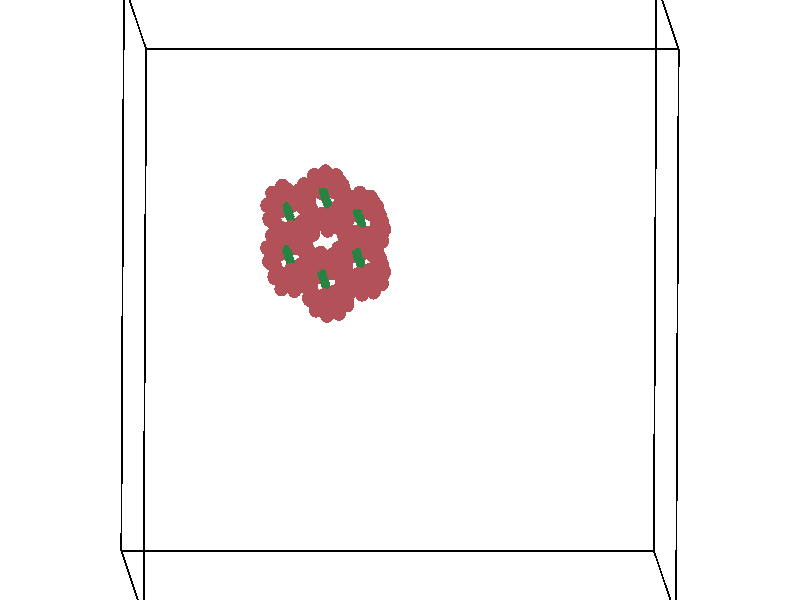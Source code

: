 // Command line options: +W1366 +H956 +A0.3
background {color rgb <1,1,1>}
cylinder {<14.434857368469238,16.627775192260742,13.789565086364746> <15.685919761657715,13.170251846313477,-15.984257698059082> 0.05000000074505806 pigment {color <0.0,0.0,0.0>} no_shadow}
cylinder {<15.685919761657715,13.170251846313477,-15.984257698059082> <15.53868579864502,-16.629844665527344,-12.529870986938477> 0.05000000074505806 pigment {color <0.0,0.0,0.0>} no_shadow}
cylinder {<15.53868579864502,-16.629844665527344,-12.529870986938477> <14.287623405456543,-13.172321319580078,17.24395179748535> 0.05000000074505806 pigment {color <0.0,0.0,0.0>} no_shadow}
cylinder {<14.287623405456543,-13.172321319580078,17.24395179748535> <14.434857368469238,16.627775192260742,13.789565086364746> 0.05000000074505806 pigment {color <0.0,0.0,0.0>} no_shadow}
cylinder {<14.434857368469238,16.627775192260742,13.789565086364746> <-15.53868579864502,16.629844665527344,12.529870986938477> 0.05000000074505806 pigment {color <0.0,0.0,0.0>} no_shadow}
cylinder {<15.685919761657715,13.170251846313477,-15.984257698059082> <-14.287623405456543,13.172321319580078,-17.24395179748535> 0.05000000074505806 pigment {color <0.0,0.0,0.0>} no_shadow}
cylinder {<15.53868579864502,-16.629844665527344,-12.529870986938477> <-14.434857368469238,-16.627775192260742,-13.789565086364746> 0.05000000074505806 pigment {color <0.0,0.0,0.0>} no_shadow}
cylinder {<14.287623405456543,-13.172321319580078,17.24395179748535> <-15.685919761657715,-13.170251846313477,15.984257698059082> 0.05000000074505806 pigment {color <0.0,0.0,0.0>} no_shadow}
cylinder {<-15.53868579864502,16.629844665527344,12.529870986938477> <-14.287623405456543,13.172321319580078,-17.24395179748535> 0.05000000074505806 pigment {color <0.0,0.0,0.0>} no_shadow}
cylinder {<-14.287623405456543,13.172321319580078,-17.24395179748535> <-14.434857368469238,-16.627775192260742,-13.789565086364746> 0.05000000074505806 pigment {color <0.0,0.0,0.0>} no_shadow}
cylinder {<-14.434857368469238,-16.627775192260742,-13.789565086364746> <-15.685919761657715,-13.170251846313477,15.984257698059082> 0.05000000074505806 pigment {color <0.0,0.0,0.0>} no_shadow}
cylinder {<-15.685919761657715,-13.170251846313477,15.984257698059082> <-15.53868579864502,16.629844665527344,12.529870986938477> 0.05000000074505806 pigment {color <0.0,0.0,0.0>} no_shadow}
sphere {<-1.3115496635437012,4.277108669281006,10.410857200622559> 0.4000000059604645 pigment {color <0.7032226324081421,0.31586772203445435,0.3439874053001404>}}
sphere {<-1.2941160202026367,4.896703720092773,9.997056007385254> 0.4000000059604645 pigment {color <0.7032226324081421,0.31586772203445435,0.3439874053001404>}}
sphere {<-1.6505119800567627,5.401853561401367,9.580836296081543> 0.4000000059604645 pigment {color <0.7032226324081421,0.31586772203445435,0.3439874053001404>}}
sphere {<-2.2519543170928955,5.603390216827393,9.189577102661133> 0.4000000059604645 pigment {color <0.7032226324081421,0.31586772203445435,0.3439874053001404>}}
sphere {<-2.8845012187957764,5.417657375335693,8.841985702514648> 0.4000000059604645 pigment {color <0.7032226324081421,0.31586772203445435,0.3439874053001404>}}
sphere {<-3.3234002590179443,4.895583152770996,8.541586875915527> 0.4000000059604645 pigment {color <0.7032226324081421,0.31586772203445435,0.3439874053001404>}}
sphere {<-3.4111979007720947,4.204982757568359,8.275511741638184> 0.4000000059604645 pigment {color <0.7032226324081421,0.31586772203445435,0.3439874053001404>}}
sphere {<-3.1124541759490967,3.572237491607666,8.018959045410156> 0.4000000059604645 pigment {color <0.7032226324081421,0.31586772203445435,0.3439874053001404>}}
sphere {<-2.526061773300171,3.203623056411743,7.743821620941162> 0.4000000059604645 pigment {color <0.7032226324081421,0.31586772203445435,0.3439874053001404>}}
sphere {<-1.8508787155151367,3.213622808456421,7.42844820022583> 0.4000000059604645 pigment {color <0.7032226324081421,0.31586772203445435,0.3439874053001404>}}
sphere {<-1.3166179656982422,3.58514404296875,7.065170764923096> 0.4000000059604645 pigment {color <0.7032226324081421,0.31586772203445435,0.3439874053001404>}}
sphere {<-1.1040198802947998,4.17545747756958,6.662970066070557> 0.4000000059604645 pigment {color <0.7032226324081421,0.31586772203445435,0.3439874053001404>}}
sphere {<-1.2820398807525635,4.765798091888428,6.244353294372559> 0.4000000059604645 pigment {color <0.7032226324081421,0.31586772203445435,0.3439874053001404>}}
sphere {<-1.7838846445083618,5.137391090393066,5.837531566619873> 0.4000000059604645 pigment {color <0.7032226324081421,0.31586772203445435,0.3439874053001404>}}
sphere {<-2.6264984607696533,0.8219313025474548,6.303264141082764> 0.4000000059604645 pigment {color <0.7032226324081421,0.31586772203445435,0.3439874053001404>}}
sphere {<-3.156700849533081,1.271894931793213,6.571316242218018> 0.4000000059604645 pigment {color <0.7032226324081421,0.31586772203445435,0.3439874053001404>}}
sphere {<-3.3630781173706055,1.9406057596206665,6.827571868896484> 0.4000000059604645 pigment {color <0.7032226324081421,0.31586772203445435,0.3439874053001404>}}
sphere {<-3.178837776184082,2.6092898845672607,7.100244522094727> 0.4000000059604645 pigment {color <0.7032226324081421,0.31586772203445435,0.3439874053001404>}}
sphere {<-2.6729342937469482,3.0591814517974854,7.411840915679932> 0.4000000059604645 pigment {color <0.7032226324081421,0.31586772203445435,0.3439874053001404>}}
sphere {<-2.0261082649230957,3.147552013397217,7.771340370178223> 0.4000000059604645 pigment {color <0.7032226324081421,0.31586772203445435,0.3439874053001404>}}
sphere {<-1.4680736064910889,2.8573076725006104,8.171076774597168> 0.4000000059604645 pigment {color <0.7032226324081421,0.31586772203445435,0.3439874053001404>}}
sphere {<-1.1976872682571411,2.3029327392578125,8.589399337768555> 0.4000000059604645 pigment {color <0.7032226324081421,0.31586772203445435,0.3439874053001404>}}
sphere {<-1.3138420581817627,1.6907031536102295,8.998196601867676> 0.4000000059604645 pigment {color <0.7032226324081421,0.31586772203445435,0.3439874053001404>}}
sphere {<-1.7810989618301392,1.246999740600586,9.372671127319336> 0.4000000059604645 pigment {color <0.7032226324081421,0.31586772203445435,0.3439874053001404>}}
sphere {<-2.4420032501220703,1.1396371126174927,9.699951171875> 0.4000000059604645 pigment {color <0.7032226324081421,0.31586772203445435,0.3439874053001404>}}
sphere {<-3.071802854537964,1.4195442199707031,9.983566284179688> 0.4000000059604645 pigment {color <0.7032226324081421,0.31586772203445435,0.3439874053001404>}}
sphere {<-3.4565560817718506,2.0030648708343506,10.242219924926758> 0.4000000059604645 pigment {color <0.7032226324081421,0.31586772203445435,0.3439874053001404>}}
sphere {<-3.467479944229126,2.7010302543640137,10.503292083740234> 0.4000000059604645 pigment {color <0.7032226324081421,0.31586772203445435,0.3439874053001404>}}
sphere {<-3.105705499649048,3.284498929977417,10.793320655822754> 0.4000000059604645 pigment {color <0.7032226324081421,0.31586772203445435,0.3439874053001404>}}
sphere {<-2.501884937286377,3.564321279525757,11.128780364990234> 0.4000000059604645 pigment {color <0.7032226324081421,0.31586772203445435,0.3439874053001404>}}
sphere {<-1.8707866668701172,3.45686936378479,11.510358810424805> 0.4000000059604645 pigment {color <0.7032226324081421,0.31586772203445435,0.3439874053001404>}}
sphere {<-1.4366592168807983,3.013103723526001,11.922715187072754> 0.4000000059604645 pigment {color <0.7032226324081421,0.31586772203445435,0.3439874053001404>}}
sphere {<-5.41920280456543,0.926141083240509,11.997724533081055> 0.4000000059604645 pigment {color <0.7032226324081421,0.31586772203445435,0.3439874053001404>}}
sphere {<-4.9567179679870605,0.40400487184524536,11.735209465026855> 0.4000000059604645 pigment {color <0.7032226324081421,0.31586772203445435,0.3439874053001404>}}
sphere {<-4.297262191772461,0.21818284690380096,11.441914558410645> 0.4000000059604645 pigment {color <0.7032226324081421,0.31586772203445435,0.3439874053001404>}}
sphere {<-3.6650843620300293,0.41963431239128113,11.102500915527344> 0.4000000059604645 pigment {color <0.7032226324081421,0.31586772203445435,0.3439874053001404>}}
sphere {<-3.2749526500701904,0.9247326254844666,10.717657089233398> 0.4000000059604645 pigment {color <0.7032226324081421,0.31586772203445435,0.3439874053001404>}}
sphere {<-3.257519006729126,1.5443273782730103,10.303854942321777> 0.4000000059604645 pigment {color <0.7032226324081421,0.31586772203445435,0.3439874053001404>}}
sphere {<-3.613914728164673,2.0494773387908936,9.887635231018066> 0.4000000059604645 pigment {color <0.7032226324081421,0.31586772203445435,0.3439874053001404>}}
sphere {<-4.215356826782227,2.251013994216919,9.496376037597656> 0.4000000059604645 pigment {color <0.7032226324081421,0.31586772203445435,0.3439874053001404>}}
sphere {<-4.847903728485107,2.0652811527252197,9.148784637451172> 0.4000000059604645 pigment {color <0.7032226324081421,0.31586772203445435,0.3439874053001404>}}
sphere {<-5.286803245544434,1.5432071685791016,8.84838581085205> 0.4000000059604645 pigment {color <0.7032226324081421,0.31586772203445435,0.3439874053001404>}}
sphere {<-5.374600410461426,0.8526068329811096,8.582310676574707> 0.4000000059604645 pigment {color <0.7032226324081421,0.31586772203445435,0.3439874053001404>}}
sphere {<-5.075856685638428,0.2198614627122879,8.32575798034668> 0.4000000059604645 pigment {color <0.7032226324081421,0.31586772203445435,0.3439874053001404>}}
sphere {<-4.489465236663818,-0.1487533301115036,8.050621032714844> 0.4000000059604645 pigment {color <0.7032226324081421,0.31586772203445435,0.3439874053001404>}}
sphere {<-3.814281463623047,-0.13875362277030945,7.735246658325195> 0.4000000059604645 pigment {color <0.7032226324081421,0.31586772203445435,0.3439874053001404>}}
sphere {<-6.566612243652344,3.059450387954712,7.248201847076416> 0.4000000059604645 pigment {color <0.7032226324081421,0.31586772203445435,0.3439874053001404>}}
sphere {<-5.919785976409912,3.1478209495544434,7.607701301574707> 0.4000000059604645 pigment {color <0.7032226324081421,0.31586772203445435,0.3439874053001404>}}
sphere {<-5.361752033233643,2.857576370239258,8.007437705993652> 0.4000000059604645 pigment {color <0.7032226324081421,0.31586772203445435,0.3439874053001404>}}
sphere {<-5.091365337371826,2.303201913833618,8.425759315490723> 0.4000000059604645 pigment {color <0.7032226324081421,0.31586772203445435,0.3439874053001404>}}
sphere {<-5.207520008087158,1.6909719705581665,8.83455753326416> 0.4000000059604645 pigment {color <0.7032226324081421,0.31586772203445435,0.3439874053001404>}}
sphere {<-5.674776554107666,1.2472684383392334,9.20903205871582> 0.4000000059604645 pigment {color <0.7032226324081421,0.31586772203445435,0.3439874053001404>}}
sphere {<-6.3356804847717285,1.1399058103561401,9.536312103271484> 0.4000000059604645 pigment {color <0.7032226324081421,0.31586772203445435,0.3439874053001404>}}
sphere {<-6.965480804443359,1.4198131561279297,9.819926261901855> 0.4000000059604645 pigment {color <0.7032226324081421,0.31586772203445435,0.3439874053001404>}}
sphere {<-7.350233554840088,2.003333568572998,10.078580856323242> 0.4000000059604645 pigment {color <0.7032226324081421,0.31586772203445435,0.3439874053001404>}}
sphere {<-7.3611578941345215,2.701298952102661,10.339652061462402> 0.4000000059604645 pigment {color <0.7032226324081421,0.31586772203445435,0.3439874053001404>}}
sphere {<-6.999383449554443,3.2847678661346436,10.629681587219238> 0.4000000059604645 pigment {color <0.7032226324081421,0.31586772203445435,0.3439874053001404>}}
sphere {<-6.395562171936035,3.5645902156829834,10.965141296386719> 0.4000000059604645 pigment {color <0.7032226324081421,0.31586772203445435,0.3439874053001404>}}
sphere {<-5.764464378356934,3.4571380615234375,11.346719741821289> 0.4000000059604645 pigment {color <0.7032226324081421,0.31586772203445435,0.3439874053001404>}}
sphere {<-5.3303375244140625,3.0133724212646484,11.759076118469238> 0.4000000059604645 pigment {color <0.7032226324081421,0.31586772203445435,0.3439874053001404>}}
sphere {<-5.248976707458496,2.4011290073394775,12.176175117492676> 0.4000000059604645 pigment {color <0.7032226324081421,0.31586772203445435,0.3439874053001404>}}
sphere {<-5.553585529327393,1.8467938899993896,12.570331573486328> 0.4000000059604645 pigment {color <0.7032226324081421,0.31586772203445435,0.3439874053001404>}}
sphere {<-6.143232345581055,1.5566288232803345,12.921834945678711> 0.4000000059604645 pigment {color <0.7032226324081421,0.31586772203445435,0.3439874053001404>}}
sphere {<-6.621654987335205,5.970641613006592,12.38914966583252> 0.4000000059604645 pigment {color <0.7032226324081421,0.31586772203445435,0.3439874053001404>}}
sphere {<-7.182944297790527,5.602105617523193,12.065778732299805> 0.4000000059604645 pigment {color <0.7032226324081421,0.31586772203445435,0.3439874053001404>}}
sphere {<-7.459195613861084,4.969400405883789,11.78506088256836> 0.4000000059604645 pigment {color <0.7032226324081421,0.31586772203445435,0.3439874053001404>}}
sphere {<-7.349477767944336,4.2787861824035645,11.527286529541016> 0.4000000059604645 pigment {color <0.7032226324081421,0.31586772203445435,0.3439874053001404>}}
sphere {<-6.886992931365967,3.7566497325897217,11.2647705078125> 0.4000000059604645 pigment {color <0.7032226324081421,0.31586772203445435,0.3439874053001404>}}
sphere {<-6.227537631988525,3.5708279609680176,10.971476554870605> 0.4000000059604645 pigment {color <0.7032226324081421,0.31586772203445435,0.3439874053001404>}}
sphere {<-5.5953593254089355,3.7722790241241455,10.632062911987305> 0.4000000059604645 pigment {color <0.7032226324081421,0.31586772203445435,0.3439874053001404>}}
sphere {<-5.205227375030518,4.277378082275391,10.24721908569336> 0.4000000059604645 pigment {color <0.7032226324081421,0.31586772203445435,0.3439874053001404>}}
sphere {<-5.187793731689453,4.896972179412842,9.833416938781738> 0.4000000059604645 pigment {color <0.7032226324081421,0.31586772203445435,0.3439874053001404>}}
sphere {<-5.544189929962158,5.4021220207214355,9.417197227478027> 0.4000000059604645 pigment {color <0.7032226324081421,0.31586772203445435,0.3439874053001404>}}
sphere {<-6.145632743835449,5.603659152984619,9.025938034057617> 0.4000000059604645 pigment {color <0.7032226324081421,0.31586772203445435,0.3439874053001404>}}
sphere {<-6.778179168701172,5.417925834655762,8.678346633911133> 0.4000000059604645 pigment {color <0.7032226324081421,0.31586772203445435,0.3439874053001404>}}
sphere {<-7.21707820892334,4.8958516120910645,8.377947807312012> 0.4000000059604645 pigment {color <0.7032226324081421,0.31586772203445435,0.3439874053001404>}}
sphere {<-7.30487585067749,4.205251693725586,8.111872673034668> 0.4000000059604645 pigment {color <0.7032226324081421,0.31586772203445435,0.3439874053001404>}}
sphere {<-7.006132125854492,3.5725064277648926,7.855320453643799> 0.4000000059604645 pigment {color <0.7032226324081421,0.31586772203445435,0.3439874053001404>}}
sphere {<-6.419739723205566,3.2038917541503906,7.580183029174805> 0.4000000059604645 pigment {color <0.7032226324081421,0.31586772203445435,0.3439874053001404>}}
sphere {<-5.744555950164795,3.2138917446136475,7.264808654785156> 0.4000000059604645 pigment {color <0.7032226324081421,0.31586772203445435,0.3439874053001404>}}
sphere {<-5.210295677185059,3.5854127407073975,6.90153169631958> 0.4000000059604645 pigment {color <0.7032226324081421,0.31586772203445435,0.3439874053001404>}}
sphere {<-4.997697830200195,4.175726413726807,6.499330997467041> 0.4000000059604645 pigment {color <0.7032226324081421,0.31586772203445435,0.3439874053001404>}}
sphere {<-5.175717830657959,4.766067028045654,6.080714225769043> 0.4000000059604645 pigment {color <0.7032226324081421,0.31586772203445435,0.3439874053001404>}}
sphere {<-5.6775617599487305,5.137660026550293,5.673892498016357> 0.4000000059604645 pigment {color <0.7032226324081421,0.31586772203445435,0.3439874053001404>}}
sphere {<-6.323901653289795,5.1477508544921875,5.302979469299316> 0.4000000059604645 pigment {color <0.7032226324081421,0.31586772203445435,0.3439874053001404>}}
sphere {<-6.885191440582275,4.779215335845947,4.97960901260376> 0.4000000059604645 pigment {color <0.7032226324081421,0.31586772203445435,0.3439874053001404>}}
sphere {<-7.161442756652832,4.146510124206543,4.698891639709473> 0.4000000059604645 pigment {color <0.7032226324081421,0.31586772203445435,0.3439874053001404>}}
sphere {<-7.051725387573242,3.4558961391448975,4.441117286682129> 0.4000000059604645 pigment {color <0.7032226324081421,0.31586772203445435,0.3439874053001404>}}
sphere {<-6.589240074157715,2.9337594509124756,4.1786017417907715> 0.4000000059604645 pigment {color <0.7032226324081421,0.31586772203445435,0.3439874053001404>}}
sphere {<-5.929784774780273,2.7479374408721924,3.8853070735931396> 0.4000000059604645 pigment {color <0.7032226324081421,0.31586772203445435,0.3439874053001404>}}
sphere {<-5.297606468200684,2.9493889808654785,3.545893669128418> 0.4000000059604645 pigment {color <0.7032226324081421,0.31586772203445435,0.3439874053001404>}}
sphere {<-4.907474517822266,3.4544875621795654,3.161048173904419> 0.4000000059604645 pigment {color <0.7032226324081421,0.31586772203445435,0.3439874053001404>}}
sphere {<-4.890041351318359,4.074082374572754,2.7472469806671143> 0.4000000059604645 pigment {color <0.7032226324081421,0.31586772203445435,0.3439874053001404>}}
sphere {<-5.246437072753906,4.579232215881348,2.3310272693634033> 0.4000000059604645 pigment {color <0.7032226324081421,0.31586772203445435,0.3439874053001404>}}
sphere {<-6.667727470397949,0.5969229340553284,2.7337570190429688> 0.4000000059604645 pigment {color <0.7032226324081421,0.31586772203445435,0.3439874053001404>}}
sphere {<-7.052481174468994,1.180443525314331,2.9924111366271973> 0.4000000059604645 pigment {color <0.7032226324081421,0.31586772203445435,0.3439874053001404>}}
sphere {<-7.0634050369262695,1.878408670425415,3.2534828186035156> 0.4000000059604645 pigment {color <0.7032226324081421,0.31586772203445435,0.3439874053001404>}}
sphere {<-6.701630592346191,2.4618775844573975,3.543510913848877> 0.4000000059604645 pigment {color <0.7032226324081421,0.31586772203445435,0.3439874053001404>}}
sphere {<-6.097809791564941,2.741699695587158,3.8789710998535156> 0.4000000059604645 pigment {color <0.7032226324081421,0.31586772203445435,0.3439874053001404>}}
sphere {<-5.46671199798584,2.6342480182647705,4.260550022125244> 0.4000000059604645 pigment {color <0.7032226324081421,0.31586772203445435,0.3439874053001404>}}
sphere {<-5.0325846672058105,2.1904821395874023,4.672906875610352> 0.4000000059604645 pigment {color <0.7032226324081421,0.31586772203445435,0.3439874053001404>}}
sphere {<-4.951223850250244,1.578238844871521,5.090005874633789> 0.4000000059604645 pigment {color <0.7032226324081421,0.31586772203445435,0.3439874053001404>}}
sphere {<-5.255833148956299,1.023903727531433,5.4841628074646> 0.4000000059604645 pigment {color <0.7032226324081421,0.31586772203445435,0.3439874053001404>}}
sphere {<-5.845479488372803,0.7337386012077332,5.835664749145508> 0.4000000059604645 pigment {color <0.7032226324081421,0.31586772203445435,0.3439874053001404>}}
sphere {<-6.520176887512207,0.8222001194953918,6.139625072479248> 0.4000000059604645 pigment {color <0.7032226324081421,0.31586772203445435,0.3439874053001404>}}
sphere {<-7.050378799438477,1.27216374874115,6.407677173614502> 0.4000000059604645 pigment {color <0.7032226324081421,0.31586772203445435,0.3439874053001404>}}
sphere {<-7.256755828857422,1.9408743381500244,6.663932800292969> 0.4000000059604645 pigment {color <0.7032226324081421,0.31586772203445435,0.3439874053001404>}}
sphere {<-7.07251501083374,2.609558582305908,6.936605453491211> 0.4000000059604645 pigment {color <0.7032226324081421,0.31586772203445435,0.3439874053001404>}}
sphere {<-3.2800207138061523,0.23276807367801666,7.371969699859619> 0.4000000059604645 pigment {color <0.7032226324081421,0.31586772203445435,0.3439874053001404>}}
sphere {<-3.06742262840271,0.823081374168396,6.96976900100708> 0.4000000059604645 pigment {color <0.7032226324081421,0.31586772203445435,0.3439874053001404>}}
sphere {<-3.2454426288604736,1.413421869277954,6.551152229309082> 0.4000000059604645 pigment {color <0.7032226324081421,0.31586772203445435,0.3439874053001404>}}
sphere {<-3.7472875118255615,1.7850148677825928,6.1443305015563965> 0.4000000059604645 pigment {color <0.7032226324081421,0.31586772203445435,0.3439874053001404>}}
sphere {<-4.393627166748047,1.7951059341430664,5.7734174728393555> 0.4000000059604645 pigment {color <0.7032226324081421,0.31586772203445435,0.3439874053001404>}}
sphere {<-4.954916477203369,1.4265704154968262,5.450047016143799> 0.4000000059604645 pigment {color <0.7032226324081421,0.31586772203445435,0.3439874053001404>}}
sphere {<-5.231167793273926,0.7938647866249084,5.169329643249512> 0.4000000059604645 pigment {color <0.7032226324081421,0.31586772203445435,0.3439874053001404>}}
sphere {<-5.121449947357178,0.10325083881616592,4.911555290222168> 0.4000000059604645 pigment {color <0.7032226324081421,0.31586772203445435,0.3439874053001404>}}
sphere {<-4.658965110778809,-0.41888532042503357,4.6490397453308105> 0.4000000059604645 pigment {color <0.7032226324081421,0.31586772203445435,0.3439874053001404>}}
sphere {<-3.999509334564209,-0.6047075986862183,4.3557448387146> 0.4000000059604645 pigment {color <0.7032226324081421,0.31586772203445435,0.3439874053001404>}}
sphere {<-3.3673315048217773,-0.40325602889060974,4.016331672668457> 0.4000000059604645 pigment {color <0.7032226324081421,0.31586772203445435,0.3439874053001404>}}
sphere {<-2.9771995544433594,0.10184246301651001,3.631486415863037> 0.4000000059604645 pigment {color <0.7032226324081421,0.31586772203445435,0.3439874053001404>}}
sphere {<-2.959766149520874,0.7214371562004089,3.2176849842071533> 0.4000000059604645 pigment {color <0.7032226324081421,0.31586772203445435,0.3439874053001404>}}
sphere {<-3.316161870956421,1.2265870571136475,2.8014652729034424> 0.4000000059604645 pigment {color <0.7032226324081421,0.31586772203445435,0.3439874053001404>}}
sphere {<-3.9176042079925537,1.4281238317489624,2.4102070331573486> 0.4000000059604645 pigment {color <0.7032226324081421,0.31586772203445435,0.3439874053001404>}}
sphere {<-4.5501508712768555,1.2423908710479736,2.0626137256622314> 0.4000000059604645 pigment {color <0.7032226324081421,0.31586772203445435,0.3439874053001404>}}
sphere {<-4.98905086517334,0.7203168272972107,1.7622153759002686> 0.4000000059604645 pigment {color <0.7032226324081421,0.31586772203445435,0.3439874053001404>}}
sphere {<-5.076847553253174,0.029716528952121735,1.4961401224136353> 0.4000000059604645 pigment {color <0.7032226324081421,0.31586772203445435,0.3439874053001404>}}
sphere {<-0.8999345898628235,1.4800426959991455,1.5032283067703247> 0.4000000059604645 pigment {color <0.7032226324081421,0.31586772203445435,0.3439874053001404>}}
sphere {<-1.0160894393920898,0.8678129315376282,1.9120264053344727> 0.4000000059604645 pigment {color <0.7032226324081421,0.31586772203445435,0.3439874053001404>}}
sphere {<-1.4833461046218872,0.42410942912101746,2.28650164604187> 0.4000000059604645 pigment {color <0.7032226324081421,0.31586772203445435,0.3439874053001404>}}
sphere {<-2.1442503929138184,0.3167469799518585,2.613781452178955> 0.4000000059604645 pigment {color <0.7032226324081421,0.31586772203445435,0.3439874053001404>}}
sphere {<-2.774050235748291,0.5966540575027466,2.8973960876464844> 0.4000000059604645 pigment {color <0.7032226324081421,0.31586772203445435,0.3439874053001404>}}
sphere {<-3.1588034629821777,1.180174708366394,3.156050205230713> 0.4000000059604645 pigment {color <0.7032226324081421,0.31586772203445435,0.3439874053001404>}}
sphere {<-3.169727325439453,1.878139853477478,3.417121648788452> 0.4000000059604645 pigment {color <0.7032226324081421,0.31586772203445435,0.3439874053001404>}}
sphere {<-2.807952880859375,2.461608648300171,3.7071499824523926> 0.4000000059604645 pigment {color <0.7032226324081421,0.31586772203445435,0.3439874053001404>}}
sphere {<-2.204132318496704,2.7414309978485107,4.042610168457031> 0.4000000059604645 pigment {color <0.7032226324081421,0.31586772203445435,0.3439874053001404>}}
sphere {<-1.5730339288711548,2.633979082107544,4.42418909072876> 0.4000000059604645 pigment {color <0.7032226324081421,0.31586772203445435,0.3439874053001404>}}
sphere {<-1.138906478881836,2.190213203430176,4.836545944213867> 0.4000000059604645 pigment {color <0.7032226324081421,0.31586772203445435,0.3439874053001404>}}
sphere {<-1.0575461387634277,1.5779699087142944,5.253645420074463> 0.4000000059604645 pigment {color <0.7032226324081421,0.31586772203445435,0.3439874053001404>}}
sphere {<-1.3621549606323242,1.023634910583496,5.647801876068115> 0.4000000059604645 pigment {color <0.7032226324081421,0.31586772203445435,0.3439874053001404>}}
sphere {<-1.9518017768859863,0.7334697246551514,5.999303817749023> 0.4000000059604645 pigment {color <0.7032226324081421,0.31586772203445435,0.3439874053001404>}}
sphere {<-2.4302239418029785,5.147482395172119,5.466618537902832> 0.4000000059604645 pigment {color <0.7032226324081421,0.31586772203445435,0.3439874053001404>}}
sphere {<-2.991513967514038,4.778946399688721,5.143248081207275> 0.4000000059604645 pigment {color <0.7032226324081421,0.31586772203445435,0.3439874053001404>}}
sphere {<-3.2677650451660156,4.146241664886475,4.862530708312988> 0.4000000059604645 pigment {color <0.7032226324081421,0.31586772203445435,0.3439874053001404>}}
sphere {<-3.1580471992492676,3.455627202987671,4.6047563552856445> 0.4000000059604645 pigment {color <0.7032226324081421,0.31586772203445435,0.3439874053001404>}}
sphere {<-2.6955626010894775,2.933490753173828,4.342240810394287> 0.4000000059604645 pigment {color <0.7032226324081421,0.31586772203445435,0.3439874053001404>}}
sphere {<-2.036106824874878,2.747668743133545,4.048945903778076> 0.4000000059604645 pigment {color <0.7032226324081421,0.31586772203445435,0.3439874053001404>}}
sphere {<-1.4039287567138672,2.949120044708252,3.7095327377319336> 0.4000000059604645 pigment {color <0.7032226324081421,0.31586772203445435,0.3439874053001404>}}
sphere {<-1.0137969255447388,3.454218864440918,3.3246874809265137> 0.4000000059604645 pigment {color <0.7032226324081421,0.31586772203445435,0.3439874053001404>}}
sphere {<-0.9963633418083191,4.073813438415527,2.91088604927063> 0.4000000059604645 pigment {color <0.7032226324081421,0.31586772203445435,0.3439874053001404>}}
sphere {<-1.3527592420578003,4.578963279724121,2.494666576385498> 0.4000000059604645 pigment {color <0.7032226324081421,0.31586772203445435,0.3439874053001404>}}
sphere {<-1.954201579093933,4.7804999351501465,2.103408098220825> 0.4000000059604645 pigment {color <0.7032226324081421,0.31586772203445435,0.3439874053001404>}}
sphere {<-2.5867483615875244,4.594766616821289,1.755815029144287> 0.4000000059604645 pigment {color <0.7032226324081421,0.31586772203445435,0.3439874053001404>}}
sphere {<-3.0256474018096924,4.07269287109375,1.4554164409637451> 0.4000000059604645 pigment {color <0.7032226324081421,0.31586772203445435,0.3439874053001404>}}
sphere {<-3.113445281982422,3.3820924758911133,1.1893413066864014> 0.4000000059604645 pigment {color <0.7032226324081421,0.31586772203445435,0.3439874053001404>}}
sphere {<-2.814701557159424,2.749347448348999,0.9327895641326904> 0.4000000059604645 pigment {color <0.7032226324081421,0.31586772203445435,0.3439874053001404>}}
sphere {<-2.228309154510498,2.380732774734497,0.6576520800590515> 0.4000000059604645 pigment {color <0.7032226324081421,0.31586772203445435,0.3439874053001404>}}
sphere {<-1.5531259775161743,2.390732526779175,0.342278391122818> 0.4000000059604645 pigment {color <0.7032226324081421,0.31586772203445435,0.3439874053001404>}}
sphere {<-4.305456638336182,5.588936805725098,-0.14476677775382996> 0.4000000059604645 pigment {color <0.7032226324081421,0.31586772203445435,0.3439874053001404>}}
sphere {<-3.658630609512329,5.67730712890625,0.21473288536071777> 0.4000000059604645 pigment {color <0.7032226324081421,0.31586772203445435,0.3439874053001404>}}
sphere {<-3.1005961894989014,5.3870625495910645,0.6144686341285706> 0.4000000059604645 pigment {color <0.7032226324081421,0.31586772203445435,0.3439874053001404>}}
sphere {<-2.830209732055664,4.832687854766846,1.0327904224395752> 0.4000000059604645 pigment {color <0.7032226324081421,0.31586772203445435,0.3439874053001404>}}
sphere {<-2.946364164352417,4.220458030700684,1.4415884017944336> 0.4000000059604645 pigment {color <0.7032226324081421,0.31586772203445435,0.3439874053001404>}}
sphere {<-3.413620948791504,3.776754379272461,1.816063404083252> 0.4000000059604645 pigment {color <0.7032226324081421,0.31586772203445435,0.3439874053001404>}}
sphere {<-4.074525356292725,3.6693921089172363,2.143343448638916> 0.4000000059604645 pigment {color <0.7032226324081421,0.31586772203445435,0.3439874053001404>}}
sphere {<-4.704325199127197,3.949298858642578,2.4269583225250244> 0.4000000059604645 pigment {color <0.7032226324081421,0.31586772203445435,0.3439874053001404>}}
sphere {<-5.089078426361084,4.5328192710876465,2.685612201690674> 0.4000000059604645 pigment {color <0.7032226324081421,0.31586772203445435,0.3439874053001404>}}
sphere {<-5.100001811981201,5.230784893035889,2.946683645248413> 0.4000000059604645 pigment {color <0.7032226324081421,0.31586772203445435,0.3439874053001404>}}
sphere {<-4.738227844238281,5.814254283905029,3.2367119789123535> 0.4000000059604645 pigment {color <0.7032226324081421,0.31586772203445435,0.3439874053001404>}}
sphere {<-4.134407043457031,6.094075679779053,3.5721724033355713> 0.4000000059604645 pigment {color <0.7032226324081421,0.31586772203445435,0.3439874053001404>}}
sphere {<-3.5033090114593506,5.986624240875244,3.9537513256073> 0.4000000059604645 pigment {color <0.7032226324081421,0.31586772203445435,0.3439874053001404>}}
sphere {<-3.069181442260742,5.542858123779297,4.366107940673828> 0.4000000059604645 pigment {color <0.7032226324081421,0.31586772203445435,0.3439874053001404>}}
sphere {<-2.987821340560913,4.930614948272705,4.783207416534424> 0.4000000059604645 pigment {color <0.7032226324081421,0.31586772203445435,0.3439874053001404>}}
sphere {<-3.2924301624298096,4.376279830932617,5.177363872528076> 0.4000000059604645 pigment {color <0.7032226324081421,0.31586772203445435,0.3439874053001404>}}
sphere {<-3.8820767402648926,4.086114883422852,5.528866291046143> 0.4000000059604645 pigment {color <0.7032226324081421,0.31586772203445435,0.3439874053001404>}}
sphere {<-4.556774139404297,4.174576759338379,5.832826137542725> 0.4000000059604645 pigment {color <0.7032226324081421,0.31586772203445435,0.3439874053001404>}}
sphere {<-5.086976051330566,4.624539852142334,6.1008782386779785> 0.4000000059604645 pigment {color <0.7032226324081421,0.31586772203445435,0.3439874053001404>}}
sphere {<-5.29335355758667,5.293250560760498,6.357133865356445> 0.4000000059604645 pigment {color <0.7032226324081421,0.31586772203445435,0.3439874053001404>}}
sphere {<-5.1091132164001465,5.961935043334961,6.6298065185546875> 0.4000000059604645 pigment {color <0.7032226324081421,0.31586772203445435,0.3439874053001404>}}
sphere {<-4.603209495544434,6.411827087402344,6.941402912139893> 0.4000000059604645 pigment {color <0.7032226324081421,0.31586772203445435,0.3439874053001404>}}
sphere {<-3.956383228302002,6.500197410583496,7.300902366638184> 0.4000000059604645 pigment {color <0.7032226324081421,0.31586772203445435,0.3439874053001404>}}
sphere {<-3.398348808288574,6.209953308105469,7.700638294219971> 0.4000000059604645 pigment {color <0.7032226324081421,0.31586772203445435,0.3439874053001404>}}
sphere {<-3.127962589263916,5.655578136444092,8.1189603805542> 0.4000000059604645 pigment {color <0.7032226324081421,0.31586772203445435,0.3439874053001404>}}
sphere {<-3.244117021560669,5.04334831237793,8.527758598327637> 0.4000000059604645 pigment {color <0.7032226324081421,0.31586772203445435,0.3439874053001404>}}
sphere {<-3.711374044418335,4.599644660949707,8.902233123779297> 0.4000000059604645 pigment {color <0.7032226324081421,0.31586772203445435,0.3439874053001404>}}
sphere {<-4.372278213500977,4.492281913757324,9.229513168334961> 0.4000000059604645 pigment {color <0.7032226324081421,0.31586772203445435,0.3439874053001404>}}
sphere {<-5.002078056335449,4.772189140319824,9.513128280639648> 0.4000000059604645 pigment {color <0.7032226324081421,0.31586772203445435,0.3439874053001404>}}
sphere {<-5.386831283569336,5.355710029602051,9.771781921386719> 0.4000000059604645 pigment {color <0.7032226324081421,0.31586772203445435,0.3439874053001404>}}
sphere {<-5.397754669189453,6.053675174713135,10.032854080200195> 0.4000000059604645 pigment {color <0.7032226324081421,0.31586772203445435,0.3439874053001404>}}
sphere {<-1.3115496635437012,4.277108669281006,10.410857200622559> 0.4000000059604645 pigment {color <0.7032226324081421,0.31586772203445435,0.3439874053001404>}}
sphere {<-3.4668421745300293,2.0435101985931396,11.950004577636719> 0.4000000059604645 pigment {color <0.7032226324081421,0.31586772203445435,0.3439874053001404>}}
sphere {<-3.0043575763702393,1.521373987197876,11.687488555908203> 0.4000000059604645 pigment {color <0.7032226324081421,0.31586772203445435,0.3439874053001404>}}
sphere {<-2.344902276992798,1.3355517387390137,11.394195556640625> 0.4000000059604645 pigment {color <0.7032226324081421,0.31586772203445435,0.3439874053001404>}}
sphere {<-1.7127240896224976,1.5370033979415894,11.054781913757324> 0.4000000059604645 pigment {color <0.7032226324081421,0.31586772203445435,0.3439874053001404>}}
sphere {<-1.3225922584533691,2.0421018600463867,10.669936180114746> 0.4000000059604645 pigment {color <0.7032226324081421,0.31586772203445435,0.3439874053001404>}}
sphere {<-1.3051586151123047,2.661696434020996,10.256134033203125> 0.4000000059604645 pigment {color <0.7032226324081421,0.31586772203445435,0.3439874053001404>}}
sphere {<-1.6615545749664307,3.16684627532959,9.83991527557373> 0.4000000059604645 pigment {color <0.7032226324081421,0.31586772203445435,0.3439874053001404>}}
sphere {<-2.2629969120025635,3.3683831691741943,9.448657035827637> 0.4000000059604645 pigment {color <0.7032226324081421,0.31586772203445435,0.3439874053001404>}}
sphere {<-2.8955438137054443,3.182650089263916,9.10106372833252> 0.4000000059604645 pigment {color <0.7032226324081421,0.31586772203445435,0.3439874053001404>}}
sphere {<-3.3344428539276123,2.660576105117798,8.800664901733398> 0.4000000059604645 pigment {color <0.7032226324081421,0.31586772203445435,0.3439874053001404>}}
sphere {<-3.4222404956817627,1.9699760675430298,8.534589767456055> 0.4000000059604645 pigment {color <0.7032226324081421,0.31586772203445435,0.3439874053001404>}}
sphere {<-3.1234970092773438,1.3372305631637573,8.278038024902344> 0.4000000059604645 pigment {color <0.7032226324081421,0.31586772203445435,0.3439874053001404>}}
sphere {<-2.537104606628418,0.9686157703399658,8.002900123596191> 0.4000000059604645 pigment {color <0.7032226324081421,0.31586772203445435,0.3439874053001404>}}
sphere {<-1.8619213104248047,0.9786156415939331,7.687527179718018> 0.4000000059604645 pigment {color <0.7032226324081421,0.31586772203445435,0.3439874053001404>}}
sphere {<-1.3276604413986206,1.3501372337341309,7.324249744415283> 0.4000000059604645 pigment {color <0.7032226324081421,0.31586772203445435,0.3439874053001404>}}
sphere {<-1.1150624752044678,1.9404505491256714,6.922049045562744> 0.4000000059604645 pigment {color <0.7032226324081421,0.31586772203445435,0.3439874053001404>}}
sphere {<-5.315438747406006,0.8232365846633911,6.87529182434082> 0.4000000059604645 pigment {color <0.7032226324081421,0.31586772203445435,0.3439874053001404>}}
sphere {<-5.131197929382324,1.4919204711914062,7.1479644775390625> 0.4000000059604645 pigment {color <0.7032226324081421,0.31586772203445435,0.3439874053001404>}}
sphere {<-4.6252946853637695,1.9418126344680786,7.459560871124268> 0.4000000059604645 pigment {color <0.7032226324081421,0.31586772203445435,0.3439874053001404>}}
sphere {<-3.978468418121338,2.0301828384399414,7.819060802459717> 0.4000000059604645 pigment {color <0.7032226324081421,0.31586772203445435,0.3439874053001404>}}
sphere {<-3.420433759689331,1.7399386167526245,8.218796730041504> 0.4000000059604645 pigment {color <0.7032226324081421,0.31586772203445435,0.3439874053001404>}}
sphere {<-3.150047779083252,1.1855638027191162,8.637118339538574> 0.4000000059604645 pigment {color <0.7032226324081421,0.31586772203445435,0.3439874053001404>}}
sphere {<-3.266202211380005,0.5733339190483093,9.045916557312012> 0.4000000059604645 pigment {color <0.7032226324081421,0.31586772203445435,0.3439874053001404>}}
sphere {<-3.733458995819092,0.12963050603866577,9.420392036437988> 0.4000000059604645 pigment {color <0.7032226324081421,0.31586772203445435,0.3439874053001404>}}
sphere {<-4.394362926483154,0.022267885506153107,9.747671127319336> 0.4000000059604645 pigment {color <0.7032226324081421,0.31586772203445435,0.3439874053001404>}}
sphere {<-5.024163246154785,0.3021751344203949,10.031285285949707> 0.4000000059604645 pigment {color <0.7032226324081421,0.31586772203445435,0.3439874053001404>}}
sphere {<-5.408915996551514,0.8856958746910095,10.289939880371094> 0.4000000059604645 pigment {color <0.7032226324081421,0.31586772203445435,0.3439874053001404>}}
sphere {<-5.419840335845947,1.5836608409881592,10.55101203918457> 0.4000000059604645 pigment {color <0.7032226324081421,0.31586772203445435,0.3439874053001404>}}
sphere {<-5.058065891265869,2.1671299934387207,10.841039657592773> 0.4000000059604645 pigment {color <0.7032226324081421,0.31586772203445435,0.3439874053001404>}}
sphere {<-4.454245090484619,2.4469518661499023,11.17650032043457> 0.4000000059604645 pigment {color <0.7032226324081421,0.31586772203445435,0.3439874053001404>}}
sphere {<-3.8231468200683594,2.3395001888275146,11.558077812194824> 0.4000000059604645 pigment {color <0.7032226324081421,0.31586772203445435,0.3439874053001404>}}
sphere {<-3.38901948928833,1.8957345485687256,11.970436096191406> 0.4000000059604645 pigment {color <0.7032226324081421,0.31586772203445435,0.3439874053001404>}}
sphere {<-2.852294921875,0.3626735806465149,1.5509482622146606> 0.4000000059604645 pigment {color <0.7032226324081421,0.31586772203445435,0.3439874053001404>}}
sphere {<-2.968449354171753,-0.2495562583208084,1.9597463607788086> 0.4000000059604645 pigment {color <0.7032226324081421,0.31586772203445435,0.3439874053001404>}}
sphere {<-3.43570613861084,-0.6932597160339355,2.334221363067627> 0.4000000059604645 pigment {color <0.7032226324081421,0.31586772203445435,0.3439874053001404>}}
sphere {<-4.0966105461120605,-0.8006221652030945,2.661501169204712> 0.4000000059604645 pigment {color <0.7032226324081421,0.31586772203445435,0.3439874053001404>}}
sphere {<-4.726410388946533,-0.5207149982452393,2.9451160430908203> 0.4000000059604645 pigment {color <0.7032226324081421,0.31586772203445435,0.3439874053001404>}}
sphere {<-5.111163139343262,0.06280549615621567,3.2037699222564697> 0.4000000059604645 pigment {color <0.7032226324081421,0.31586772203445435,0.3439874053001404>}}
sphere {<-5.122087478637695,0.7607706785202026,3.464841842651367> 0.4000000059604645 pigment {color <0.7032226324081421,0.31586772203445435,0.3439874053001404>}}
sphere {<-4.760313510894775,1.344239592552185,3.7548699378967285> 0.4000000059604645 pigment {color <0.7032226324081421,0.31586772203445435,0.3439874053001404>}}
sphere {<-4.156492233276367,1.6240615844726562,4.090330600738525> 0.4000000059604645 pigment {color <0.7032226324081421,0.31586772203445435,0.3439874053001404>}}
sphere {<-3.5253942012786865,1.516610026359558,4.471909523010254> 0.4000000059604645 pigment {color <0.7032226324081421,0.31586772203445435,0.3439874053001404>}}
sphere {<-3.091266632080078,1.0728442668914795,4.884266376495361> 0.4000000059604645 pigment {color <0.7032226324081421,0.31586772203445435,0.3439874053001404>}}
sphere {<-3.009906530380249,0.460600882768631,5.301365375518799> 0.4000000059604645 pigment {color <0.7032226324081421,0.31586772203445435,0.3439874053001404>}}
sphere {<-3.3145153522491455,-0.09373420476913452,5.695521831512451> 0.4000000059604645 pigment {color <0.7032226324081421,0.31586772203445435,0.3439874053001404>}}
sphere {<-3.9041619300842285,-0.38389936089515686,6.047023773193359> 0.4000000059604645 pigment {color <0.7032226324081421,0.31586772203445435,0.3439874053001404>}}
sphere {<-4.578858852386475,-0.29543790221214294,6.350983619689941> 0.4000000059604645 pigment {color <0.7032226324081421,0.31586772203445435,0.3439874053001404>}}
sphere {<-5.109061241149902,0.1545257419347763,6.6190361976623535> 0.4000000059604645 pigment {color <0.7032226324081421,0.31586772203445435,0.3439874053001404>}}
sphere {<-1.2930824756622314,2.5307910442352295,6.503432273864746> 0.4000000059604645 pigment {color <0.7032226324081421,0.31586772203445435,0.3439874053001404>}}
sphere {<-1.7949272394180298,2.902384042739868,6.0966105461120605> 0.4000000059604645 pigment {color <0.7032226324081421,0.31586772203445435,0.3439874053001404>}}
sphere {<-2.4412665367126465,2.912475347518921,5.7256975173950195> 0.4000000059604645 pigment {color <0.7032226324081421,0.31586772203445435,0.3439874053001404>}}
sphere {<-3.002556324005127,2.5439393520355225,5.402326583862305> 0.4000000059604645 pigment {color <0.7032226324081421,0.31586772203445435,0.3439874053001404>}}
sphere {<-3.2788076400756836,1.911233901977539,5.121610164642334> 0.4000000059604645 pigment {color <0.7032226324081421,0.31586772203445435,0.3439874053001404>}}
sphere {<-3.1690895557403564,1.220620036125183,4.863835334777832> 0.4000000059604645 pigment {color <0.7032226324081421,0.31586772203445435,0.3439874053001404>}}
sphere {<-2.7066049575805664,0.6984837651252747,4.601319789886475> 0.4000000059604645 pigment {color <0.7032226324081421,0.31586772203445435,0.3439874053001404>}}
sphere {<-2.047149419784546,0.5126615762710571,4.308025360107422> 0.4000000059604645 pigment {color <0.7032226324081421,0.31586772203445435,0.3439874053001404>}}
sphere {<-1.4149713516235352,0.7141131162643433,3.968611478805542> 0.4000000059604645 pigment {color <0.7032226324081421,0.31586772203445435,0.3439874053001404>}}
sphere {<-1.0248394012451172,1.2192115783691406,3.583766460418701> 0.4000000059604645 pigment {color <0.7032226324081421,0.31586772203445435,0.3439874053001404>}}
sphere {<-1.0074058771133423,1.83880615234375,3.1699647903442383> 0.4000000059604645 pigment {color <0.7032226324081421,0.31586772203445435,0.3439874053001404>}}
sphere {<-1.3638018369674683,2.343956232070923,2.7537455558776855> 0.4000000059604645 pigment {color <0.7032226324081421,0.31586772203445435,0.3439874053001404>}}
sphere {<-1.965244174003601,2.5454928874969482,2.3624870777130127> 0.4000000059604645 pigment {color <0.7032226324081421,0.31586772203445435,0.3439874053001404>}}
sphere {<-2.5977909564971924,2.35975980758667,2.0148940086364746> 0.4000000059604645 pigment {color <0.7032226324081421,0.31586772203445435,0.3439874053001404>}}
sphere {<-3.0366899967193604,1.8376859426498413,1.714495301246643> 0.4000000059604645 pigment {color <0.7032226324081421,0.31586772203445435,0.3439874053001404>}}
sphere {<-3.1244876384735107,1.1470856666564941,1.4484202861785889> 0.4000000059604645 pigment {color <0.7032226324081421,0.31586772203445435,0.3439874053001404>}}
sphere {<-3.2528674602508545,5.39474630355835,10.199498176574707> 0.4000000059604645 pigment {color <0.7032226324081421,0.31586772203445435,0.3439874053001404>}}
sphere {<-3.23543381690979,6.014341354370117,9.785696029663086> 0.4000000059604645 pigment {color <0.7032226324081421,0.31586772203445435,0.3439874053001404>}}
sphere {<-3.591829538345337,6.519491195678711,9.369477272033691> 0.4000000059604645 pigment {color <0.7032226324081421,0.31586772203445435,0.3439874053001404>}}
sphere {<-4.193271636962891,6.721027851104736,8.978219032287598> 0.4000000059604645 pigment {color <0.7032226324081421,0.31586772203445435,0.3439874053001404>}}
sphere {<-4.82581901550293,6.535295009613037,8.63062572479248> 0.4000000059604645 pigment {color <0.7032226324081421,0.31586772203445435,0.3439874053001404>}}
sphere {<-5.264718055725098,6.01322078704834,8.33022689819336> 0.4000000059604645 pigment {color <0.7032226324081421,0.31586772203445435,0.3439874053001404>}}
sphere {<-5.35251522064209,5.322620868682861,8.064151763916016> 0.4000000059604645 pigment {color <0.7032226324081421,0.31586772203445435,0.3439874053001404>}}
sphere {<-5.053771495819092,4.68987512588501,7.807600498199463> 0.4000000059604645 pigment {color <0.7032226324081421,0.31586772203445435,0.3439874053001404>}}
sphere {<-4.467380046844482,4.321260929107666,7.532463073730469> 0.4000000059604645 pigment {color <0.7032226324081421,0.31586772203445435,0.3439874053001404>}}
sphere {<-3.792196273803711,4.331261157989502,7.2170891761779785> 0.4000000059604645 pigment {color <0.7032226324081421,0.31586772203445435,0.3439874053001404>}}
sphere {<-3.2579352855682373,4.702782154083252,6.853811740875244> 0.4000000059604645 pigment {color <0.7032226324081421,0.31586772203445435,0.3439874053001404>}}
sphere {<-3.045337438583374,5.293095588684082,6.451611042022705> 0.4000000059604645 pigment {color <0.7032226324081421,0.31586772203445435,0.3439874053001404>}}
sphere {<-7.245713233947754,4.175881862640381,6.404853820800781> 0.4000000059604645 pigment {color <0.7032226324081421,0.31586772203445435,0.3439874053001404>}}
sphere {<-7.0614728927612305,4.8445658683776855,6.677526473999023> 0.4000000059604645 pigment {color <0.7032226324081421,0.31586772203445435,0.3439874053001404>}}
sphere {<-6.555569648742676,5.29445743560791,6.9891228675842285> 0.4000000059604645 pigment {color <0.7032226324081421,0.31586772203445435,0.3439874053001404>}}
sphere {<-5.908743381500244,5.3828277587890625,7.348622798919678> 0.4000000059604645 pigment {color <0.7032226324081421,0.31586772203445435,0.3439874053001404>}}
sphere {<-5.350709438323975,5.092583179473877,7.748358726501465> 0.4000000059604645 pigment {color <0.7032226324081421,0.31586772203445435,0.3439874053001404>}}
sphere {<-5.080322742462158,4.538208961486816,8.166680335998535> 0.4000000059604645 pigment {color <0.7032226324081421,0.31586772203445435,0.3439874053001404>}}
sphere {<-5.196477890014648,3.9259793758392334,8.575478553771973> 0.4000000059604645 pigment {color <0.7032226324081421,0.31586772203445435,0.3439874053001404>}}
sphere {<-5.663733959197998,3.4822754859924316,8.94995403289795> 0.4000000059604645 pigment {color <0.7032226324081421,0.31586772203445435,0.3439874053001404>}}
sphere {<-6.3246378898620605,3.374912977218628,9.277233123779297> 0.4000000059604645 pigment {color <0.7032226324081421,0.31586772203445435,0.3439874053001404>}}
sphere {<-6.954438209533691,3.654820203781128,9.560847282409668> 0.4000000059604645 pigment {color <0.7032226324081421,0.31586772203445435,0.3439874053001404>}}
sphere {<-7.339191436767578,4.238341331481934,9.819501876831055> 0.4000000059604645 pigment {color <0.7032226324081421,0.31586772203445435,0.3439874053001404>}}
sphere {<-7.3501152992248535,4.936305522918701,10.080574035644531> 0.4000000059604645 pigment {color <0.7032226324081421,0.31586772203445435,0.3439874053001404>}}
sphere {<-6.988340377807617,5.519774913787842,10.370601654052734> 0.4000000059604645 pigment {color <0.7032226324081421,0.31586772203445435,0.3439874053001404>}}
sphere {<-6.384519577026367,5.799596786499023,10.706062316894531> 0.4000000059604645 pigment {color <0.7032226324081421,0.31586772203445435,0.3439874053001404>}}
sphere {<-5.753421783447266,5.692144870758057,11.087639808654785> 0.4000000059604645 pigment {color <0.7032226324081421,0.31586772203445435,0.3439874053001404>}}
sphere {<-5.319294452667236,5.248379230499268,11.499998092651367> 0.4000000059604645 pigment {color <0.7032226324081421,0.31586772203445435,0.3439874053001404>}}
sphere {<-5.237934112548828,4.636135578155518,11.917097091674805> 0.4000000059604645 pigment {color <0.7032226324081421,0.31586772203445435,0.3439874053001404>}}
sphere {<-5.542543411254883,4.081800937652588,12.311253547668457> 0.4000000059604645 pigment {color <0.7032226324081421,0.31586772203445435,0.3439874053001404>}}
sphere {<-6.132189750671387,3.7916359901428223,12.662755966186523> 0.4000000059604645 pigment {color <0.7032226324081421,0.31586772203445435,0.3439874053001404>}}
sphere {<-6.632697105407715,3.7356343269348145,12.64822769165039> 0.4000000059604645 pigment {color <0.7032226324081421,0.31586772203445435,0.3439874053001404>}}
sphere {<-7.193986892700195,3.367098331451416,12.324856758117676> 0.4000000059604645 pigment {color <0.7032226324081421,0.31586772203445435,0.3439874053001404>}}
sphere {<-7.470238208770752,2.7343928813934326,12.044139862060547> 0.4000000059604645 pigment {color <0.7032226324081421,0.31586772203445435,0.3439874053001404>}}
sphere {<-7.360520839691162,2.043778896331787,11.786365509033203> 0.4000000059604645 pigment {color <0.7032226324081421,0.31586772203445435,0.3439874053001404>}}
sphere {<-6.898035526275635,1.521642804145813,11.523849487304688> 0.4000000059604645 pigment {color <0.7032226324081421,0.31586772203445435,0.3439874053001404>}}
sphere {<-6.238580226898193,1.3358206748962402,11.23055648803711> 0.4000000059604645 pigment {color <0.7032226324081421,0.31586772203445435,0.3439874053001404>}}
sphere {<-5.6064019203186035,1.5372720956802368,10.891142845153809> 0.4000000059604645 pigment {color <0.7032226324081421,0.31586772203445435,0.3439874053001404>}}
sphere {<-5.2162699699401855,2.042370557785034,10.50629711151123> 0.4000000059604645 pigment {color <0.7032226324081421,0.31586772203445435,0.3439874053001404>}}
sphere {<-5.198836326599121,2.6619653701782227,10.09249496459961> 0.4000000059604645 pigment {color <0.7032226324081421,0.31586772203445435,0.3439874053001404>}}
sphere {<-5.555232048034668,3.1671152114868164,9.676276206970215> 0.4000000059604645 pigment {color <0.7032226324081421,0.31586772203445435,0.3439874053001404>}}
sphere {<-6.156674861907959,3.368651866912842,9.285017013549805> 0.4000000059604645 pigment {color <0.7032226324081421,0.31586772203445435,0.3439874053001404>}}
sphere {<-6.789221286773682,3.1829190254211426,8.937424659729004> 0.4000000059604645 pigment {color <0.7032226324081421,0.31586772203445435,0.3439874053001404>}}
sphere {<-7.228121280670166,2.6608448028564453,8.6370267868042> 0.4000000059604645 pigment {color <0.7032226324081421,0.31586772203445435,0.3439874053001404>}}
sphere {<-7.315918445587158,1.9702447652816772,8.370951652526855> 0.4000000059604645 pigment {color <0.7032226324081421,0.31586772203445435,0.3439874053001404>}}
sphere {<-7.017174243927002,1.3374994993209839,8.114398956298828> 0.4000000059604645 pigment {color <0.7032226324081421,0.31586772203445435,0.3439874053001404>}}
sphere {<-6.430782318115234,0.9688846468925476,7.839262008666992> 0.4000000059604645 pigment {color <0.7032226324081421,0.31586772203445435,0.3439874053001404>}}
sphere {<-5.755598545074463,0.9788844585418701,7.523888111114502> 0.4000000059604645 pigment {color <0.7032226324081421,0.31586772203445435,0.3439874053001404>}}
sphere {<-5.221338272094727,1.3504059314727783,7.160610675811768> 0.4000000059604645 pigment {color <0.7032226324081421,0.31586772203445435,0.3439874053001404>}}
sphere {<-5.008740425109863,1.9407192468643188,6.7584099769592285> 0.4000000059604645 pigment {color <0.7032226324081421,0.31586772203445435,0.3439874053001404>}}
sphere {<-5.186760902404785,2.531059741973877,6.3397932052612305> 0.4000000059604645 pigment {color <0.7032226324081421,0.31586772203445435,0.3439874053001404>}}
sphere {<-5.688604831695557,2.9026527404785156,5.932971477508545> 0.4000000059604645 pigment {color <0.7032226324081421,0.31586772203445435,0.3439874053001404>}}
sphere {<-6.334944248199463,2.9127440452575684,5.562058448791504> 0.4000000059604645 pigment {color <0.7032226324081421,0.31586772203445435,0.3439874053001404>}}
sphere {<-6.896234035491943,2.544208288192749,5.238687515258789> 0.4000000059604645 pigment {color <0.7032226324081421,0.31586772203445435,0.3439874053001404>}}
sphere {<-7.172485828399658,1.911502718925476,4.95797061920166> 0.4000000059604645 pigment {color <0.7032226324081421,0.31586772203445435,0.3439874053001404>}}
sphere {<-7.06276798248291,1.2208888530731201,4.700196266174316> 0.4000000059604645 pigment {color <0.7032226324081421,0.31586772203445435,0.3439874053001404>}}
sphere {<-6.600282669067383,0.6987525820732117,4.437680721282959> 0.4000000059604645 pigment {color <0.7032226324081421,0.31586772203445435,0.3439874053001404>}}
sphere {<-5.940827369689941,0.5129304528236389,4.144386291503906> 0.4000000059604645 pigment {color <0.7032226324081421,0.31586772203445435,0.3439874053001404>}}
sphere {<-5.308649063110352,0.7143819332122803,3.8049726486206055> 0.4000000059604645 pigment {color <0.7032226324081421,0.31586772203445435,0.3439874053001404>}}
sphere {<-4.918517112731934,1.2194803953170776,3.4201273918151855> 0.4000000059604645 pigment {color <0.7032226324081421,0.31586772203445435,0.3439874053001404>}}
sphere {<-4.901083469390869,1.8390750885009766,3.0063259601593018> 0.4000000059604645 pigment {color <0.7032226324081421,0.31586772203445435,0.3439874053001404>}}
sphere {<-5.257479667663574,2.3442249298095703,2.59010648727417> 0.4000000059604645 pigment {color <0.7032226324081421,0.31586772203445435,0.3439874053001404>}}
sphere {<-2.3641390800476074,4.471298694610596,0.06659223884344101> 0.4000000059604645 pigment {color <0.7032226324081421,0.31586772203445435,0.3439874053001404>}}
sphere {<-1.7173130512237549,4.559669017791748,0.42609184980392456> 0.4000000059604645 pigment {color <0.7032226324081421,0.31586772203445435,0.3439874053001404>}}
sphere {<-1.159278392791748,4.2694244384765625,0.8258276581764221> 0.4000000059604645 pigment {color <0.7032226324081421,0.31586772203445435,0.3439874053001404>}}
sphere {<-0.8888919949531555,3.715049982070923,1.2441493272781372> 0.4000000059604645 pigment {color <0.7032226324081421,0.31586772203445435,0.3439874053001404>}}
sphere {<-1.0050468444824219,3.1028201580047607,1.6529474258422852> 0.4000000059604645 pigment {color <0.7032226324081421,0.31586772203445435,0.3439874053001404>}}
sphere {<-1.4723035097122192,2.659116506576538,2.0274226665496826> 0.4000000059604645 pigment {color <0.7032226324081421,0.31586772203445435,0.3439874053001404>}}
sphere {<-2.1332077980041504,2.5517539978027344,2.3547024726867676> 0.4000000059604645 pigment {color <0.7032226324081421,0.31586772203445435,0.3439874053001404>}}
sphere {<-2.763007402420044,2.8316612243652344,2.638317108154297> 0.4000000059604645 pigment {color <0.7032226324081421,0.31586772203445435,0.3439874053001404>}}
sphere {<-3.1477606296539307,3.415181875228882,2.8969712257385254> 0.4000000059604645 pigment {color <0.7032226324081421,0.31586772203445435,0.3439874053001404>}}
sphere {<-3.158684492111206,4.113146781921387,3.1580429077148438> 0.4000000059604645 pigment {color <0.7032226324081421,0.31586772203445435,0.3439874053001404>}}
sphere {<-2.796910285949707,4.696615695953369,3.448071241378784> 0.4000000059604645 pigment {color <0.7032226324081421,0.31586772203445435,0.3439874053001404>}}
sphere {<-2.193089485168457,4.976437568664551,3.783531427383423> 0.4000000059604645 pigment {color <0.7032226324081421,0.31586772203445435,0.3439874053001404>}}
sphere {<-1.5619913339614868,4.868985652923584,4.1651105880737305> 0.4000000059604645 pigment {color <0.7032226324081421,0.31586772203445435,0.3439874053001404>}}
sphere {<-1.127863883972168,4.425220012664795,4.577467441558838> 0.4000000059604645 pigment {color <0.7032226324081421,0.31586772203445435,0.3439874053001404>}}
sphere {<-1.0465035438537598,3.812976837158203,4.994566440582275> 0.4000000059604645 pigment {color <0.7032226324081421,0.31586772203445435,0.3439874053001404>}}
sphere {<-1.3511123657226562,3.2586417198181152,5.388722896575928> 0.4000000059604645 pigment {color <0.7032226324081421,0.31586772203445435,0.3439874053001404>}}
sphere {<-1.940759301185608,2.9684767723083496,5.740224838256836> 0.4000000059604645 pigment {color <0.7032226324081421,0.31586772203445435,0.3439874053001404>}}
sphere {<-2.6154561042785645,3.056938409805298,6.044185161590576> 0.4000000059604645 pigment {color <0.7032226324081421,0.31586772203445435,0.3439874053001404>}}
sphere {<-3.145658254623413,3.506901741027832,6.312236785888672> 0.4000000059604645 pigment {color <0.7032226324081421,0.31586772203445435,0.3439874053001404>}}
sphere {<-3.3520357608795166,4.175612926483154,6.568492889404297> 0.4000000059604645 pigment {color <0.7032226324081421,0.31586772203445435,0.3439874053001404>}}
sphere {<-3.167795181274414,4.844296932220459,6.841166019439697> 0.4000000059604645 pigment {color <0.7032226324081421,0.31586772203445435,0.3439874053001404>}}
sphere {<-2.6618916988372803,5.294188499450684,7.152761936187744> 0.4000000059604645 pigment {color <0.7032226324081421,0.31586772203445435,0.3439874053001404>}}
sphere {<-2.015065908432007,5.382559299468994,7.512261867523193> 0.4000000059604645 pigment {color <0.7032226324081421,0.31586772203445435,0.3439874053001404>}}
sphere {<-1.4570311307907104,5.092314720153809,7.9119977951049805> 0.4000000059604645 pigment {color <0.7032226324081421,0.31586772203445435,0.3439874053001404>}}
sphere {<-1.1866446733474731,4.53794002532959,8.33031940460205> 0.4000000059604645 pigment {color <0.7032226324081421,0.31586772203445435,0.3439874053001404>}}
sphere {<-1.3027994632720947,3.925710439682007,8.739117622375488> 0.4000000059604645 pigment {color <0.7032226324081421,0.31586772203445435,0.3439874053001404>}}
sphere {<-1.7700563669204712,3.482006788253784,9.113592147827148> 0.4000000059604645 pigment {color <0.7032226324081421,0.31586772203445435,0.3439874053001404>}}
sphere {<-2.4309604167938232,3.3746442794799805,9.440872192382812> 0.4000000059604645 pigment {color <0.7032226324081421,0.31586772203445435,0.3439874053001404>}}
sphere {<-3.060760498046875,3.6545512676239014,9.724486351013184> 0.4000000059604645 pigment {color <0.7032226324081421,0.31586772203445435,0.3439874053001404>}}
sphere {<-3.4455134868621826,4.238071918487549,9.98314094543457> 0.4000000059604645 pigment {color <0.7032226324081421,0.31586772203445435,0.3439874053001404>}}
sphere {<-3.456437349319458,4.936037063598633,10.24421215057373> 0.4000000059604645 pigment {color <0.7032226324081421,0.31586772203445435,0.3439874053001404>}}
sphere {<-6.6566853523254395,2.831929922103882,2.4746780395507812> 0.4000000059604645 pigment {color <0.7032226324081421,0.31586772203445435,0.3439874053001404>}}
sphere {<-7.041438579559326,3.4154505729675293,2.7333319187164307> 0.4000000059604645 pigment {color <0.7032226324081421,0.31586772203445435,0.3439874053001404>}}
sphere {<-7.052362442016602,4.113415718078613,2.994403839111328> 0.4000000059604645 pigment {color <0.7032226324081421,0.31586772203445435,0.3439874053001404>}}
sphere {<-6.690587997436523,4.6968841552734375,3.2844319343566895> 0.4000000059604645 pigment {color <0.7032226324081421,0.31586772203445435,0.3439874053001404>}}
sphere {<-6.086767196655273,4.9767069816589355,3.619892120361328> 0.4000000059604645 pigment {color <0.7032226324081421,0.31586772203445435,0.3439874053001404>}}
sphere {<-5.455668926239014,4.869255065917969,4.001471519470215> 0.4000000059604645 pigment {color <0.7032226324081421,0.31586772203445435,0.3439874053001404>}}
sphere {<-5.021542072296143,4.42548942565918,4.413828372955322> 0.4000000059604645 pigment {color <0.7032226324081421,0.31586772203445435,0.3439874053001404>}}
sphere {<-4.940181255340576,3.8132455348968506,4.83092737197876> 0.4000000059604645 pigment {color <0.7032226324081421,0.31586772203445435,0.3439874053001404>}}
sphere {<-5.244790554046631,3.258910655975342,5.225083827972412> 0.4000000059604645 pigment {color <0.7032226324081421,0.31586772203445435,0.3439874053001404>}}
sphere {<-5.834437370300293,2.968745708465576,5.57658576965332> 0.4000000059604645 pigment {color <0.7032226324081421,0.31586772203445435,0.3439874053001404>}}
sphere {<-6.509134292602539,3.0572073459625244,5.880545616149902> 0.4000000059604645 pigment {color <0.7032226324081421,0.31586772203445435,0.3439874053001404>}}
sphere {<-7.03933572769165,3.5071706771850586,6.1485981941223145> 0.4000000059604645 pigment {color <0.7032226324081421,0.31586772203445435,0.3439874053001404>}}
sphere {<-3.2233574390411377,5.88343620300293,6.032994270324707> 0.4000000059604645 pigment {color <0.7032226324081421,0.31586772203445435,0.3439874053001404>}}
sphere {<-3.7252023220062256,6.255029201507568,5.6261725425720215> 0.4000000059604645 pigment {color <0.7032226324081421,0.31586772203445435,0.3439874053001404>}}
sphere {<-4.371541976928711,6.265120506286621,5.2552595138549805> 0.4000000059604645 pigment {color <0.7032226324081421,0.31586772203445435,0.3439874053001404>}}
sphere {<-4.932831287384033,5.896584987640381,4.931888580322266> 0.4000000059604645 pigment {color <0.7032226324081421,0.31586772203445435,0.3439874053001404>}}
sphere {<-5.20908260345459,5.26387882232666,4.651172161102295> 0.4000000059604645 pigment {color <0.7032226324081421,0.31586772203445435,0.3439874053001404>}}
sphere {<-5.099364757537842,4.573265075683594,4.393397331237793> 0.4000000059604645 pigment {color <0.7032226324081421,0.31586772203445435,0.3439874053001404>}}
sphere {<-4.636880397796631,4.051128387451172,4.1308817863464355> 0.4000000059604645 pigment {color <0.7032226324081421,0.31586772203445435,0.3439874053001404>}}
sphere {<-3.977424144744873,3.8653063774108887,3.8375871181488037> 0.4000000059604645 pigment {color <0.7032226324081421,0.31586772203445435,0.3439874053001404>}}
sphere {<-3.3452463150024414,4.066757678985596,3.498173713684082> 0.4000000059604645 pigment {color <0.7032226324081421,0.31586772203445435,0.3439874053001404>}}
sphere {<-2.9551146030426025,4.571856498718262,3.113328218460083> 0.4000000059604645 pigment {color <0.7032226324081421,0.31586772203445435,0.3439874053001404>}}
sphere {<-2.937680959701538,5.191451549530029,2.699526786804199> 0.4000000059604645 pigment {color <0.7032226324081421,0.31586772203445435,0.3439874053001404>}}
sphere {<-3.294076919555664,5.696601390838623,2.2833075523376465> 0.4000000059604645 pigment {color <0.7032226324081421,0.31586772203445435,0.3439874053001404>}}
sphere {<-3.895519256591797,5.898138046264648,1.8920490741729736> 0.4000000059604645 pigment {color <0.7032226324081421,0.31586772203445435,0.3439874053001404>}}
sphere {<-4.528066158294678,5.712405204772949,1.5444560050964355> 0.4000000059604645 pigment {color <0.7032226324081421,0.31586772203445435,0.3439874053001404>}}
sphere {<-2.276740074157715,4.573628902435303,10.335860252380371> 0.15000000596046448 pigment {color <0.14813745021820068,0.5144320726394653,0.2536819577217102>}}
sphere {<-1.3454254865646362,4.0990166664123535,10.142767906188965> 0.05000000074505806 pigment {color <0.38807064294815063,0.5771085023880005,0.8108052015304565>}}
sphere {<-2.262238025665283,4.60032320022583,9.990785598754883> 0.15000000596046448 pigment {color <0.14813745021820068,0.5144320726394653,0.2536819577217102>}}
sphere {<-1.2378767728805542,4.718607425689697,9.73275375366211> 0.05000000074505806 pigment {color <0.38807064294815063,0.5771085023880005,0.8108052015304565>}}
sphere {<-2.285118818283081,4.615572929382324,9.645474433898926> 0.15000000596046448 pigment {color <0.14813745021820068,0.5144320726394653,0.2536819577217102>}}
sphere {<-1.5195680856704712,5.274224281311035,9.313812255859375> 0.05000000074505806 pigment {color <0.38807064294815063,0.5771085023880005,0.8108052015304565>}}
sphere {<-2.3325045108795166,4.600461959838867,9.302659034729004> 0.15000000596046448 pigment {color <0.14813745021820068,0.5144320726394653,0.2536819577217102>}}
sphere {<-2.0876784324645996,5.559160232543945,8.914271354675293> 0.05000000074505806 pigment {color <0.38807064294815063,0.5771085023880005,0.8108052015304565>}}
sphere {<-2.383002758026123,4.5466227531433105,8.964211463928223> 0.15000000596046448 pigment {color <0.14813745021820068,0.5144320726394653,0.2536819577217102>}}
sphere {<-2.739849328994751,5.460775375366211,8.555710792541504> 0.05000000074505806 pigment {color <0.38807064294815063,0.5771085023880005,0.8108052015304565>}}
sphere {<-2.4141368865966797,4.459145545959473,8.63048267364502> 0.15000000596046448 pigment {color <0.14813745021820068,0.5144320726394653,0.2536819577217102>}}
sphere {<-3.2445085048675537,4.9996418952941895,8.24547004699707> 0.05000000074505806 pigment {color <0.38807064294815063,0.5771085023880005,0.8108052015304565>}}
sphere {<-2.410156726837158,4.354812145233154,8.300183296203613> 0.15000000596046448 pigment {color <0.14813745021820068,0.5144320726394653,0.2536819577217102>}}
sphere {<-3.4213480949401855,4.3223981857299805,7.974102020263672> 0.05000000074505806 pigment {color <0.38807064294815063,0.5771085023880005,0.8108052015304565>}}
sphere {<-2.3675167560577393,4.256264686584473,7.9708333015441895> 0.15000000596046448 pigment {color <0.14813745021820068,0.5144320726394653,0.2536819577217102>}}
sphere {<-3.2039852142333984,3.650782585144043,7.718643665313721> 0.05000000074505806 pigment {color <0.38807064294815063,0.5771085023880005,0.8108052015304565>}}
sphere {<-2.296109199523926,4.184135913848877,7.639623165130615> 0.15000000596046448 pigment {color <0.14813745021820068,0.5144320726394653,0.2536819577217102>}}
sphere {<-2.6630313396453857,3.204580307006836,7.450606346130371> 0.05000000074505806 pigment {color <0.38807064294815063,0.5771085023880005,0.8108052015304565>}}
sphere {<-2.215825080871582,4.149872779846191,7.30438756942749> 0.15000000596046448 pigment {color <0.14813745021820068,0.5144320726394653,0.2536819577217102>}}
sphere {<-1.9815529584884644,3.125237226486206,7.145872592926025> 0.05000000074505806 pigment {color <0.38807064294815063,0.5771085023880005,0.8108052015304565>}}
sphere {<-2.1496376991271973,4.151762962341309,6.964362144470215> 0.15000000596046448 pigment {color <0.14813745021820068,0.5144320726394653,0.2536819577217102>}}
sphere {<-1.3914510011672974,3.4267094135284424,6.793076992034912> 0.05000000074505806 pigment {color <0.38807064294815063,0.5771085023880005,0.8108052015304565>}}
sphere {<-2.115618944168091,4.175530433654785,6.620446681976318> 0.15000000596046448 pigment {color <0.14813745021820068,0.5144320726394653,0.2536819577217102>}}
sphere {<-1.0928714275360107,3.9906113147735596,6.397556781768799> 0.05000000074505806 pigment {color <0.38807064294815063,0.5771085023880005,0.8108052015304565>}}
sphere {<-2.1206624507904053,4.199299335479736,6.274893760681152> 0.15000000596046448 pigment {color <0.14813745021820068,0.5144320726394653,0.2536819577217102>}}
sphere {<-1.184650182723999,4.607356548309326,5.979498386383057> 0.05000000074505806 pigment {color <0.38807064294815063,0.5771085023880005,0.8108052015304565>}}
sphere {<-2.1580822467803955,4.2011919021606445,5.9305267333984375> 0.15000000596046448 pigment {color <0.14813745021820068,0.5144320726394653,0.2536819577217102>}}
sphere {<-1.797376036643982,5.174693584442139,6.158721923828125> 0.05000000074505806 pigment {color <0.38807064294815063,0.5771085023880005,0.8108052015304565>}}
sphere {<-2.2522919178009033,1.7581268548965454,6.210268497467041> 0.15000000596046448 pigment {color <0.14813745021820068,0.5144320726394653,0.2536819577217102>}}
sphere {<-2.496368408203125,0.7992593050003052,6.598710536956787> 0.05000000074505806 pigment {color <0.38807064294815063,0.5771085023880005,0.8108052015304565>}}
sphere {<-2.318077802658081,1.838391661643982,6.540762424468994> 0.15000000596046448 pigment {color <0.14813745021820068,0.5144320726394653,0.2536819577217102>}}
sphere {<-3.0831046104431152,1.1791820526123047,6.87252140045166> 0.05000000074505806 pigment {color <0.38807064294815063,0.5771085023880005,0.8108052015304565>}}
sphere {<-2.351478338241577,1.940535545349121,6.870078086853027> 0.15000000596046448 pigment {color <0.14813745021820068,0.5144320726394653,0.2536819577217102>}}
sphere {<-3.3757245540618896,1.8214941024780273,7.1282196044921875> 0.05000000074505806 pigment {color <0.38807064294815063,0.5771085023880005,0.8108052015304565>}}
sphere {<-2.3458120822906494,2.042677164077759,7.2010393142700195> 0.15000000596046448 pigment {color <0.14813745021820068,0.5144320726394653,0.2536819577217102>}}
sphere {<-3.27746319770813,2.516594886779785,7.39421272277832> 0.05000000074505806 pigment {color <0.38807064294815063,0.5771085023880005,0.8108052015304565>}}
sphere {<-2.3079755306243896,2.1229360103607178,7.535895347595215> 0.15000000596046448 pigment {color <0.14813745021820068,0.5144320726394653,0.2536819577217102>}}
sphere {<-2.827396869659424,3.036538600921631,7.695328712463379> 0.05000000074505806 pigment {color <0.38807064294815063,0.5771085023880005,0.8108052015304565>}}
sphere {<-2.2560479640960693,2.167036771774292,7.875544548034668> 0.15000000596046448 pigment {color <0.14813745021820068,0.5144320726394653,0.2536819577217102>}}
sphere {<-2.186861038208008,3.21425199508667,8.044187545776367> 0.05000000074505806 pigment {color <0.38807064294815063,0.5771085023880005,0.8108052015304565>}}
sphere {<-2.2130043506622314,2.173274040222168,8.219215393066406> 0.15000000596046448 pigment {color <0.14813745021820068,0.5144320726394653,0.2536819577217102>}}
sphere {<-1.5833842754364014,3.0015933513641357,8.436823844909668> 0.05000000074505806 pigment {color <0.38807064294815063,0.5771085023880005,0.8108052015304565>}}
sphere {<-2.198728322982788,2.153099775314331,8.564743995666504> 0.15000000596046448 pigment {color <0.14813745021820068,0.5144320726394653,0.2536819577217102>}}
sphere {<-1.2316138744354248,2.486083745956421,8.854050636291504> 0.05000000074505806 pigment {color <0.38807064294815063,0.5771085023880005,0.8108052015304565>}}
sphere {<-2.223107099533081,2.1271419525146484,8.909316062927246> 0.15000000596046448 pigment {color <0.14813745021820068,0.5144320726394653,0.2536819577217102>}}
sphere {<-1.2587263584136963,1.86049222946167,9.268141746520996> 0.05000000074505806 pigment {color <0.38807064294815063,0.5771085023880005,0.8108052015304565>}}
sphere {<-2.282594919204712,2.1180367469787598,9.250452995300293> 0.15000000596046448 pigment {color <0.14813745021820068,0.5144320726394653,0.2536819577217102>}}
sphere {<-1.6602271795272827,1.3558428287506104,9.65245532989502> 0.05000000074505806 pigment {color <0.38807064294815063,0.5771085023880005,0.8108052015304565>}}
sphere {<-2.3614487648010254,2.1425647735595703,9.586868286132812> 0.15000000596046448 pigment {color <0.14813745021820068,0.5144320726394653,0.2536819577217102>}}
sphere {<-2.301513195037842,1.1611309051513672,9.990702629089355> 0.05000000074505806 pigment {color <0.38807064294815063,0.5771085023880005,0.8108052015304565>}}
sphere {<-2.4371938705444336,2.205822229385376,9.918919563293457> 0.15000000596046448 pigment {color <0.14813745021820068,0.5144320726394653,0.2536819577217102>}}
sphere {<-2.964650869369507,1.357641577720642,10.28260326385498> 0.05000000074505806 pigment {color <0.38807064294815063,0.5771085023880005,0.8108052015304565>}}
sphere {<-2.488433837890625,2.299445390701294,10.24847412109375> 0.15000000596046448 pigment {color <0.14813745021820068,0.5144320726394653,0.2536819577217102>}}
sphere {<-3.4241116046905518,1.8907002210617065,10.543976783752441> 0.05000000074505806 pigment {color <0.38807064294815063,0.5771085023880005,0.8108052015304565>}}
sphere {<-2.502286672592163,2.4045157432556152,10.57827377319336> 0.15000000596046448 pigment {color <0.14813745021820068,0.5144320726394653,0.2536819577217102>}}
sphere {<-3.525149345397949,2.588675022125244,10.801262855529785> 0.05000000074505806 pigment {color <0.38807064294815063,0.5771085023880005,0.8108052015304565>}}
sphere {<-2.4788646697998047,2.4981343746185303,10.910971641540527> 0.15000000596046448 pigment {color <0.14813745021820068,0.5144320726394653,0.2536819577217102>}}
sphere {<-3.2375800609588623,3.222620964050293,11.082311630249023> 0.05000000074505806 pigment {color <0.38807064294815063,0.5771085023880005,0.8108052015304565>}}
sphere {<-2.431236505508423,2.561383008956909,11.248214721679688> 0.15000000596046448 pigment {color <0.14813745021820068,0.5144320726394653,0.2536819577217102>}}
sphere {<-2.6662673950195312,3.585845470428467,11.406721115112305> 0.05000000074505806 pigment {color <0.38807064294815063,0.5771085023880005,0.8108052015304565>}}
sphere {<-2.3808836936950684,2.585900068283081,11.590070724487305> 0.15000000596046448 pigment {color <0.14813745021820068,0.5144320726394653,0.2536819577217102>}}
sphere {<-2.0146830081939697,3.5657386779785156,11.779017448425293> 0.05000000074505806 pigment {color <0.38807064294815063,0.5771085023880005,0.8108052015304565>}}
sphere {<-2.350220203399658,2.576760768890381,11.935035705566406> 0.15000000596046448 pigment {color <0.14813745021820068,0.5144320726394653,0.2536819577217102>}}
sphere {<-1.450131893157959,3.050391912460327,12.243907928466797> 0.05000000074505806 pigment {color <0.38807064294815063,0.5771085023880005,0.8108052015304565>}}
sphere {<-4.505626201629639,1.3624532222747803,11.985452651977539> 0.15000000596046448 pigment {color <0.14813745021820068,0.5144320726394653,0.2536819577217102>}}
sphere {<-5.472960472106934,1.0302045345306396,11.696033477783203> 0.05000000074505806 pigment {color <0.38807064294815063,0.5771085023880005,0.8108052015304565>}}
sphere {<-4.446609973907471,1.2749689817428589,11.655505180358887> 0.15000000596046448 pigment {color <0.14813745021820068,0.5144320726394653,0.2536819577217102>}}
sphere {<-5.0768327713012695,0.44713231921195984,11.437804222106934> 0.05000000074505806 pigment {color <0.38807064294815063,0.5771085023880005,0.8108052015304565>}}
sphere {<-4.367897033691406,1.2211217880249023,11.322478294372559> 0.15000000596046448 pigment {color <0.14813745021820068,0.5144320726394653,0.2536819577217102>}}
sphere {<-4.437859058380127,0.1739644557237625,11.153793334960938> 0.05000000074505806 pigment {color <0.38807064294815063,0.5771085023880005,0.8108052015304565>}}
sphere {<-4.291915416717529,1.2060050964355469,10.98483943939209> 0.15000000596046448 pigment {color <0.14813745021820068,0.5144320726394653,0.2536819577217102>}}
sphere {<-3.7731683254241943,0.29201480746269226,10.825430870056152> 0.05000000074505806 pigment {color <0.38807064294815063,0.5771085023880005,0.8108052015304565>}}
sphere {<-4.240142822265625,1.221252202987671,10.642658233642578> 0.15000000596046448 pigment {color <0.14813745021820068,0.5144320726394653,0.2536819577217102>}}
sphere {<-3.308828353881836,0.7466402053833008,10.449566841125488> 0.05000000074505806 pigment {color <0.38807064294815063,0.5771085023880005,0.8108052015304565>}}
sphere {<-4.225641250610352,1.2479469776153564,10.297584533691406> 0.15000000596046448 pigment {color <0.14813745021820068,0.5144320726394653,0.2536819577217102>}}
sphere {<-3.201279401779175,1.366231083869934,10.039552688598633> 0.05000000074505806 pigment {color <0.38807064294815063,0.5771085023880005,0.8108052015304565>}}
sphere {<-4.248521327972412,1.2631967067718506,9.95227336883545> 0.15000000596046448 pigment {color <0.14813745021820068,0.5144320726394653,0.2536819577217102>}}
sphere {<-3.482970952987671,1.921848177909851,9.620611190795898> 0.05000000074505806 pigment {color <0.38807064294815063,0.5771085023880005,0.8108052015304565>}}
sphere {<-4.295907020568848,1.2480854988098145,9.609457969665527> 0.15000000596046448 pigment {color <0.14813745021820068,0.5144320726394653,0.2536819577217102>}}
sphere {<-4.05108118057251,2.206784248352051,9.2210693359375> 0.05000000074505806 pigment {color <0.38807064294815063,0.5771085023880005,0.8108052015304565>}}
sphere {<-4.346405506134033,1.194246530532837,9.271010398864746> 0.15000000596046448 pigment {color <0.14813745021820068,0.5144320726394653,0.2536819577217102>}}
sphere {<-4.703251838684082,2.1083991527557373,8.862508773803711> 0.05000000074505806 pigment {color <0.38807064294815063,0.5771085023880005,0.8108052015304565>}}
sphere {<-4.377539157867432,1.1067694425582886,8.937280654907227> 0.15000000596046448 pigment {color <0.14813745021820068,0.5144320726394653,0.2536819577217102>}}
sphere {<-5.207911491394043,1.647266149520874,8.552268981933594> 0.05000000074505806 pigment {color <0.38807064294815063,0.5771085023880005,0.8108052015304565>}}
sphere {<-4.373559474945068,1.0024360418319702,8.606982231140137> 0.15000000596046448 pigment {color <0.14813745021820068,0.5144320726394653,0.2536819577217102>}}
sphere {<-5.384751319885254,0.9700218439102173,8.280900955200195> 0.05000000074505806 pigment {color <0.38807064294815063,0.5771085023880005,0.8108052015304565>}}
sphere {<-4.3309197425842285,0.9038885831832886,8.277631759643555> 0.15000000596046448 pigment {color <0.14813745021820068,0.5144320726394653,0.2536819577217102>}}
sphere {<-5.167388439178467,0.29840660095214844,8.025442123413086> 0.05000000074505806 pigment {color <0.38807064294815063,0.5771085023880005,0.8108052015304565>}}
sphere {<-4.259512424468994,0.8317593932151794,7.946422100067139> 0.15000000596046448 pigment {color <0.14813745021820068,0.5144320726394653,0.2536819577217102>}}
sphere {<-4.626434326171875,-0.14779606461524963,7.7574052810668945> 0.05000000074505806 pigment {color <0.38807064294815063,0.5771085023880005,0.8108052015304565>}}
sphere {<-4.179234981536865,0.7974941730499268,7.611188888549805> 0.15000000596046448 pigment {color <0.14813745021820068,0.5144320726394653,0.2536819577217102>}}
sphere {<-3.8277764320373535,-0.10145966708660126,8.056438446044922> 0.05000000074505806 pigment {color <0.38807064294815063,0.5771085023880005,0.8108052015304565>}}
sphere {<-6.201653480529785,2.1232047080993652,7.372256278991699> 0.15000000596046448 pigment {color <0.14813745021820068,0.5144320726394653,0.2536819577217102>}}
sphere {<-6.721075057983398,3.0368075370788574,7.531689643859863> 0.05000000074505806 pigment {color <0.38807064294815063,0.5771085023880005,0.8108052015304565>}}
sphere {<-6.149725437164307,2.1673057079315186,7.711905002593994> 0.15000000596046448 pigment {color <0.14813745021820068,0.5144320726394653,0.2536819577217102>}}
sphere {<-6.080538749694824,3.2145209312438965,7.88054895401001> 0.05000000074505806 pigment {color <0.38807064294815063,0.5771085023880005,0.8108052015304565>}}
sphere {<-6.106681823730469,2.1735427379608154,8.05557632446289> 0.15000000596046448 pigment {color <0.14813745021820068,0.5144320726394653,0.2536819577217102>}}
sphere {<-5.477062225341797,3.0018622875213623,8.273184776306152> 0.05000000074505806 pigment {color <0.38807064294815063,0.5771085023880005,0.8108052015304565>}}
sphere {<-6.092406272888184,2.1533687114715576,8.401104927062988> 0.15000000596046448 pigment {color <0.14813745021820068,0.5144320726394653,0.2536819577217102>}}
sphere {<-5.12529182434082,2.4863529205322266,8.690411567687988> 0.05000000074505806 pigment {color <0.38807064294815063,0.5771085023880005,0.8108052015304565>}}
sphere {<-6.11678409576416,2.127410650253296,8.74567699432373> 0.15000000596046448 pigment {color <0.14813745021820068,0.5144320726394653,0.2536819577217102>}}
sphere {<-5.152404308319092,1.860761046409607,9.104501724243164> 0.05000000074505806 pigment {color <0.38807064294815063,0.5771085023880005,0.8108052015304565>}}
sphere {<-6.176272392272949,2.1183054447174072,9.086813926696777> 0.15000000596046448 pigment {color <0.14813745021820068,0.5144320726394653,0.2536819577217102>}}
sphere {<-5.5539045333862305,1.3561116456985474,9.488816261291504> 0.05000000074505806 pigment {color <0.38807064294815063,0.5771085023880005,0.8108052015304565>}}
sphere {<-6.255125999450684,2.142833709716797,9.423229217529297> 0.15000000596046448 pigment {color <0.14813745021820068,0.5144320726394653,0.2536819577217102>}}
sphere {<-6.195191383361816,1.1613997220993042,9.82706356048584> 0.05000000074505806 pigment {color <0.38807064294815063,0.5771085023880005,0.8108052015304565>}}
sphere {<-6.330872058868408,2.2060911655426025,9.755280494689941> 0.15000000596046448 pigment {color <0.14813745021820068,0.5144320726394653,0.2536819577217102>}}
sphere {<-6.858328342437744,1.357910394668579,10.118964195251465> 0.05000000074505806 pigment {color <0.38807064294815063,0.5771085023880005,0.8108052015304565>}}
sphere {<-6.3821120262146,2.2997140884399414,10.084835052490234> 0.15000000596046448 pigment {color <0.14813745021820068,0.5144320726394653,0.2536819577217102>}}
sphere {<-7.317789077758789,1.890969157218933,10.380337715148926> 0.05000000074505806 pigment {color <0.38807064294815063,0.5771085023880005,0.8108052015304565>}}
sphere {<-6.395965099334717,2.4047844409942627,10.414634704589844> 0.15000000596046448 pigment {color <0.14813745021820068,0.5144320726394653,0.2536819577217102>}}
sphere {<-7.418828010559082,2.5889439582824707,10.63762378692627> 0.05000000074505806 pigment {color <0.38807064294815063,0.5771085023880005,0.8108052015304565>}}
sphere {<-6.372542381286621,2.4984030723571777,10.747333526611328> 0.15000000596046448 pigment {color <0.14813745021820068,0.5144320726394653,0.2536819577217102>}}
sphere {<-7.131258010864258,3.2228896617889404,10.918672561645508> 0.05000000074505806 pigment {color <0.38807064294815063,0.5771085023880005,0.8108052015304565>}}
sphere {<-6.32491397857666,2.5616519451141357,11.084575653076172> 0.15000000596046448 pigment {color <0.14813745021820068,0.5144320726394653,0.2536819577217102>}}
sphere {<-6.5599446296691895,3.5861144065856934,11.243083000183105> 0.05000000074505806 pigment {color <0.38807064294815063,0.5771085023880005,0.8108052015304565>}}
sphere {<-6.274561882019043,2.5861690044403076,11.426431655883789> 0.15000000596046448 pigment {color <0.14813745021820068,0.5144320726394653,0.2536819577217102>}}
sphere {<-5.908360958099365,3.566007375717163,11.615378379821777> 0.05000000074505806 pigment {color <0.38807064294815063,0.5771085023880005,0.8108052015304565>}}
sphere {<-6.243910312652588,2.577054262161255,11.77136516571045> 0.15000000596046448 pigment {color <0.14813745021820068,0.5144320726394653,0.2536819577217102>}}
sphere {<-5.407872200012207,3.1831743717193604,12.023447036743164> 0.05000000074505806 pigment {color <0.38807064294815063,0.5771085023880005,0.8108052015304565>}}
sphere {<-6.248537540435791,2.5510942935943604,12.116769790649414> 0.15000000596046448 pigment {color <0.14813745021820068,0.5144320726394653,0.2536819577217102>}}
sphere {<-5.237337112426758,2.584275245666504,12.442743301391602> 0.05000000074505806 pigment {color <0.38807064294815063,0.5771085023880005,0.8108052015304565>}}
sphere {<-6.29176139831543,2.530925989151001,12.459875106811523> 0.15000000596046448 pigment {color <0.14813745021820068,0.5144320726394653,0.2536819577217102>}}
sphere {<-5.460948467254639,1.9910591840744019,12.844818115234375> 0.05000000074505806 pigment {color <0.38807064294815063,0.5771085023880005,0.8108052015304565>}}
sphere {<-6.363480567932129,2.5371758937835693,12.798711776733398> 0.15000000596046448 pigment {color <0.14813745021820068,0.5144320726394653,0.2536819577217102>}}
sphere {<-6.1297287940979,1.5193262100219727,12.600645065307617> 0.05000000074505806 pigment {color <0.38807064294815063,0.5771085023880005,0.8108052015304565>}}
sphere {<-6.401394844055176,4.990097522735596,12.512273788452148> 0.15000000596046448 pigment {color <0.14813745021820068,0.5144320726394653,0.2536819577217102>}}
sphere {<-6.460562705993652,5.971588134765625,12.1084623336792> 0.05000000074505806 pigment {color <0.38807064294815063,0.5771085023880005,0.8108052015304565>}}
sphere {<-6.444767951965332,4.917975902557373,12.176246643066406> 0.15000000596046448 pigment {color <0.14813745021820068,0.5144320726394653,0.2536819577217102>}}
sphere {<-7.066528797149658,5.680643558502197,11.774203300476074> 0.05000000074505806 pigment {color <0.38807064294815063,0.5771085023880005,0.8108052015304565>}}
sphere {<-6.4596357345581055,4.819433212280273,11.84448528289795> 0.15000000596046448 pigment {color <0.14813745021820068,0.5144320726394653,0.2536819577217102>}}
sphere {<-7.42378044128418,5.086813449859619,11.485567092895508> 0.05000000074505806 pigment {color <0.38807064294815063,0.5771085023880005,0.8108052015304565>}}
sphere {<-6.435901165008545,4.715097904205322,11.5150146484375> 0.15000000596046448 pigment {color <0.14813745021820068,0.5144320726394653,0.2536819577217102>}}
sphere {<-7.40323543548584,4.38284969329834,11.225595474243164> 0.05000000074505806 pigment {color <0.38807064294815063,0.5771085023880005,0.8108052015304565>}}
sphere {<-6.376885414123535,4.627613544464111,11.185067176818848> 0.15000000596046448 pigment {color <0.14813745021820068,0.5144320726394653,0.2536819577217102>}}
sphere {<-7.007108211517334,3.799777030944824,10.967366218566895> 0.05000000074505806 pigment {color <0.38807064294815063,0.5771085023880005,0.8108052015304565>}}
sphere {<-6.298172473907471,4.573766708374023,10.85204029083252> 0.15000000596046448 pigment {color <0.14813745021820068,0.5144320726394653,0.2536819577217102>}}
sphere {<-6.368134498596191,3.5266096591949463,10.683355331420898> 0.05000000074505806 pigment {color <0.38807064294815063,0.5771085023880005,0.8108052015304565>}}
sphere {<-6.222190856933594,4.558650016784668,10.51440143585205> 0.15000000596046448 pigment {color <0.14813745021820068,0.5144320726394653,0.2536819577217102>}}
sphere {<-5.70344352722168,3.6446597576141357,10.354992866516113> 0.05000000074505806 pigment {color <0.38807064294815063,0.5771085023880005,0.8108052015304565>}}
sphere {<-6.1704182624816895,4.573897361755371,10.172221183776855> 0.15000000596046448 pigment {color <0.14813745021820068,0.5144320726394653,0.2536819577217102>}}
sphere {<-5.239103317260742,4.099285125732422,9.97912883758545> 0.05000000074505806 pigment {color <0.38807064294815063,0.5771085023880005,0.8108052015304565>}}
sphere {<-6.155916213989258,4.600592136383057,9.827146530151367> 0.15000000596046448 pigment {color <0.14813745021820068,0.5144320726394653,0.2536819577217102>}}
sphere {<-5.13155460357666,4.718876361846924,9.569114685058594> 0.05000000074505806 pigment {color <0.38807064294815063,0.5771085023880005,0.8108052015304565>}}
sphere {<-6.178796291351318,4.615841865539551,9.48183536529541> 0.15000000596046448 pigment {color <0.14813745021820068,0.5144320726394653,0.2536819577217102>}}
sphere {<-5.413246154785156,5.274493217468262,9.15017318725586> 0.05000000074505806 pigment {color <0.38807064294815063,0.5771085023880005,0.8108052015304565>}}
sphere {<-6.226182460784912,4.6007304191589355,9.139019966125488> 0.15000000596046448 pigment {color <0.14813745021820068,0.5144320726394653,0.2536819577217102>}}
sphere {<-5.981356620788574,5.559429168701172,8.750631332397461> 0.05000000074505806 pigment {color <0.38807064294815063,0.5771085023880005,0.8108052015304565>}}
sphere {<-6.2766804695129395,4.546891689300537,8.800572395324707> 0.15000000596046448 pigment {color <0.14813745021820068,0.5144320726394653,0.2536819577217102>}}
sphere {<-6.6335272789001465,5.461043834686279,8.392070770263672> 0.05000000074505806 pigment {color <0.38807064294815063,0.5771085023880005,0.8108052015304565>}}
sphere {<-6.307814121246338,4.459414482116699,8.466842651367188> 0.15000000596046448 pigment {color <0.14813745021820068,0.5144320726394653,0.2536819577217102>}}
sphere {<-7.138186454772949,4.999910831451416,8.081830978393555> 0.05000000074505806 pigment {color <0.38807064294815063,0.5771085023880005,0.8108052015304565>}}
sphere {<-6.303834438323975,4.355081081390381,8.136544227600098> 0.15000000596046448 pigment {color <0.14813745021820068,0.5144320726394653,0.2536819577217102>}}
sphere {<-7.31502628326416,4.322666645050049,7.810462951660156> 0.05000000074505806 pigment {color <0.38807064294815063,0.5771085023880005,0.8108052015304565>}}
sphere {<-6.261194705963135,4.256533622741699,7.807194232940674> 0.15000000596046448 pigment {color <0.14813745021820068,0.5144320726394653,0.2536819577217102>}}
sphere {<-7.097663879394531,3.6510515213012695,7.555004596710205> 0.05000000074505806 pigment {color <0.38807064294815063,0.5771085023880005,0.8108052015304565>}}
sphere {<-6.189786911010742,4.184404373168945,7.4759840965271> 0.15000000596046448 pigment {color <0.14813745021820068,0.5144320726394653,0.2536819577217102>}}
sphere {<-6.556709289550781,3.2048490047454834,7.2869672775268555> 0.05000000074505806 pigment {color <0.38807064294815063,0.5771085023880005,0.8108052015304565>}}
sphere {<-6.109502792358398,4.150141716003418,7.140748500823975> 0.15000000596046448 pigment {color <0.14813745021820068,0.5144320726394653,0.2536819577217102>}}
sphere {<-5.87523078918457,3.1255061626434326,6.98223352432251> 0.05000000074505806 pigment {color <0.38807064294815063,0.5771085023880005,0.8108052015304565>}}
sphere {<-6.043315410614014,4.152031898498535,6.800723075866699> 0.15000000596046448 pigment {color <0.14813745021820068,0.5144320726394653,0.2536819577217102>}}
sphere {<-5.285128593444824,3.426978349685669,6.6294379234313965> 0.05000000074505806 pigment {color <0.38807064294815063,0.5771085023880005,0.8108052015304565>}}
sphere {<-6.009296894073486,4.17579984664917,6.456808090209961> 0.15000000596046448 pigment {color <0.14813745021820068,0.5144320726394653,0.2536819577217102>}}
sphere {<-4.986549377441406,3.990880250930786,6.233917713165283> 0.05000000074505806 pigment {color <0.38807064294815063,0.5771085023880005,0.8108052015304565>}}
sphere {<-6.014339923858643,4.199568271636963,6.111254692077637> 0.15000000596046448 pigment {color <0.14813745021820068,0.5144320726394653,0.2536819577217102>}}
sphere {<-5.0783281326293945,4.607625484466553,5.815859317779541> 0.05000000074505806 pigment {color <0.38807064294815063,0.5771085023880005,0.8108052015304565>}}
sphere {<-6.051765441894531,4.201462745666504,5.766882419586182> 0.15000000596046448 pigment {color <0.14813745021820068,0.5144320726394653,0.2536819577217102>}}
sphere {<-5.5236430168151855,5.0492634773254395,5.4032793045043945> 0.05000000074505806 pigment {color <0.38807064294815063,0.5771085023880005,0.8108052015304565>}}
sphere {<-6.103642463684082,4.167206764221191,5.426103115081787> 0.15000000596046448 pigment {color <0.14813745021820068,0.5144320726394653,0.2536819577217102>}}
sphere {<-6.1628098487854,5.148698329925537,5.022292613983154> 0.05000000074505806 pigment {color <0.38807064294815063,0.5771085023880005,0.8108052015304565>}}
sphere {<-6.147015571594238,4.095085620880127,5.0900774002075195> 0.15000000596046448 pigment {color <0.14813745021820068,0.5144320726394653,0.2536819577217102>}}
sphere {<-6.768775939941406,4.857753276824951,4.6880340576171875> 0.05000000074505806 pigment {color <0.38807064294815063,0.5771085023880005,0.8108052015304565>}}
sphere {<-6.1618828773498535,3.9965429306030273,4.758315563201904> 0.15000000596046448 pigment {color <0.14813745021820068,0.5144320726394653,0.2536819577217102>}}
sphere {<-7.126027584075928,4.263923168182373,4.399398326873779> 0.05000000074505806 pigment {color <0.38807064294815063,0.5771085023880005,0.8108052015304565>}}
sphere {<-6.138148784637451,3.8922080993652344,4.428844928741455> 0.15000000596046448 pigment {color <0.14813745021820068,0.5144320726394653,0.2536819577217102>}}
sphere {<-7.105483055114746,3.5599594116210938,4.139425754547119> 0.05000000074505806 pigment {color <0.38807064294815063,0.5771085023880005,0.8108052015304565>}}
sphere {<-6.079132556915283,3.8047237396240234,4.098898410797119> 0.15000000596046448 pigment {color <0.14813745021820068,0.5144320726394653,0.2536819577217102>}}
sphere {<-6.709355354309082,2.9768869876861572,3.881197929382324> 0.05000000074505806 pigment {color <0.38807064294815063,0.5771085023880005,0.8108052015304565>}}
sphere {<-6.000419616699219,3.7508764266967773,3.765871047973633> 0.15000000596046448 pigment {color <0.14813745021820068,0.5144320726394653,0.2536819577217102>}}
sphere {<-6.0703816413879395,2.703719139099121,3.5971856117248535> 0.05000000074505806 pigment {color <0.38807064294815063,0.5771085023880005,0.8108052015304565>}}
sphere {<-5.924437999725342,3.735759735107422,3.4282314777374268> 0.15000000596046448 pigment {color <0.14813745021820068,0.5144320726394653,0.2536819577217102>}}
sphere {<-5.405690670013428,2.8217694759368896,3.2688233852386475> 0.05000000074505806 pigment {color <0.38807064294815063,0.5771085023880005,0.8108052015304565>}}
sphere {<-5.8726654052734375,3.751007080078125,3.086050510406494> 0.15000000596046448 pigment {color <0.14813745021820068,0.5144320726394653,0.2536819577217102>}}
sphere {<-4.94135046005249,3.276395320892334,2.892958402633667> 0.05000000074505806 pigment {color <0.38807064294815063,0.5771085023880005,0.8108052015304565>}}
sphere {<-5.858163356781006,3.7777018547058105,2.7409770488739014> 0.15000000596046448 pigment {color <0.14813745021820068,0.5144320726394653,0.2536819577217102>}}
sphere {<-4.833802223205566,3.8959858417510986,2.4829447269439697> 0.05000000074505806 pigment {color <0.38807064294815063,0.5771085023880005,0.8108052015304565>}}
sphere {<-5.881040096282959,3.7929487228393555,2.3956708908081055> 0.15000000596046448 pigment {color <0.14813745021820068,0.5144320726394653,0.2536819577217102>}}
sphere {<-5.2599287033081055,4.616533279418945,2.6522176265716553> 0.05000000074505806 pigment {color <0.38807064294815063,0.5771085023880005,0.8108052015304565>}}
sphere {<-6.033119201660156,1.383201003074646,2.66910982131958> 0.15000000596046448 pigment {color <0.14813745021820068,0.5144320726394653,0.2536819577217102>}}
sphere {<-6.560575485229492,0.5350200533866882,3.0327939987182617> 0.05000000074505806 pigment {color <0.38807064294815063,0.5771085023880005,0.8108052015304565>}}
sphere {<-6.084359169006348,1.4768239259719849,2.9986648559570312> 0.15000000596046448 pigment {color <0.14813745021820068,0.5144320726394653,0.2536819577217102>}}
sphere {<-7.020036697387695,1.0680789947509766,3.2941694259643555> 0.05000000074505806 pigment {color <0.38807064294815063,0.5771085023880005,0.8108052015304565>}}
sphere {<-6.098212242126465,1.5818941593170166,3.3284640312194824> 0.15000000596046448 pigment {color <0.14813745021820068,0.5144320726394653,0.2536819577217102>}}
sphere {<-7.12107515335083,1.766053557395935,3.551454544067383> 0.05000000074505806 pigment {color <0.38807064294815063,0.5771085023880005,0.8108052015304565>}}
sphere {<-6.074790000915527,1.6755127906799316,3.6611623764038086> 0.15000000596046448 pigment {color <0.14813745021820068,0.5144320726394653,0.2536819577217102>}}
sphere {<-6.833505153656006,2.3999993801116943,3.8325037956237793> 0.05000000074505806 pigment {color <0.38807064294815063,0.5771085023880005,0.8108052015304565>}}
sphere {<-6.027161598205566,1.7387614250183105,3.998406171798706> 0.15000000596046448 pigment {color <0.14813745021820068,0.5144320726394653,0.2536819577217102>}}
sphere {<-6.262192249298096,2.7632241249084473,4.1569132804870605> 0.05000000074505806 pigment {color <0.38807064294815063,0.5771085023880005,0.8108052015304565>}}
sphere {<-5.976809024810791,1.763278841972351,4.3402628898620605> 0.15000000596046448 pigment {color <0.14813745021820068,0.5144320726394653,0.2536819577217102>}}
sphere {<-5.610608100891113,2.743117332458496,4.529209613800049> 0.05000000074505806 pigment {color <0.38807064294815063,0.5771085023880005,0.8108052015304565>}}
sphere {<-5.946157455444336,1.754164218902588,4.685195446014404> 0.15000000596046448 pigment {color <0.14813745021820068,0.5144320726394653,0.2536819577217102>}}
sphere {<-5.110119819641113,2.3602840900421143,4.9372782707214355> 0.05000000074505806 pigment {color <0.38807064294815063,0.5771085023880005,0.8108052015304565>}}
sphere {<-5.950784683227539,1.7282038927078247,5.030599117279053> 0.15000000596046448 pigment {color <0.14813745021820068,0.5144320726394653,0.2536819577217102>}}
sphere {<-4.939584255218506,1.761385440826416,5.356574058532715> 0.05000000074505806 pigment {color <0.38807064294815063,0.5771085023880005,0.8108052015304565>}}
sphere {<-5.994009017944336,1.7080358266830444,5.373706340789795> 0.15000000596046448 pigment {color <0.14813745021820068,0.5144320726394653,0.2536819577217102>}}
sphere {<-5.163195610046387,1.1681689023971558,5.75864839553833> 0.05000000074505806 pigment {color <0.38807064294815063,0.5771085023880005,0.8108052015304565>}}
sphere {<-6.065735816955566,1.714284062385559,5.712544918060303> 0.15000000596046448 pigment {color <0.14813745021820068,0.5144320726394653,0.2536819577217102>}}
sphere {<-5.708169937133789,0.8004088997840881,6.12103796005249> 0.05000000074505806 pigment {color <0.38807064294815063,0.5771085023880005,0.8108052015304565>}}
sphere {<-6.145970344543457,1.7583956718444824,6.046628952026367> 0.15000000596046448 pigment {color <0.14813745021820068,0.5144320726394653,0.2536819577217102>}}
sphere {<-6.3900465965271,0.7995281219482422,6.43507194519043> 0.05000000074505806 pigment {color <0.38807064294815063,0.5771085023880005,0.8108052015304565>}}
sphere {<-6.211756229400635,1.838660478591919,6.37712287902832> 0.15000000596046448 pigment {color <0.14813745021820068,0.5144320726394653,0.2536819577217102>}}
sphere {<-6.97678279876709,1.1794508695602417,6.7088823318481445> 0.05000000074505806 pigment {color <0.38807064294815063,0.5771085023880005,0.8108052015304565>}}
sphere {<-6.2451558113098145,1.9408044815063477,6.706439018249512> 0.15000000596046448 pigment {color <0.14813745021820068,0.5144320726394653,0.2536819577217102>}}
sphere {<-7.269402027130127,1.8217628002166748,6.964580535888672> 0.05000000074505806 pigment {color <0.38807064294815063,0.5771085023880005,0.8108052015304565>}}
sphere {<-6.239503860473633,2.0429208278656006,7.037374496459961> 0.15000000596046448 pigment {color <0.14813745021820068,0.5144320726394653,0.2536819577217102>}}
sphere {<-7.085992336273193,2.6468746662139893,7.2577948570251465> 0.05000000074505806 pigment {color <0.38807064294815063,0.5771085023880005,0.8108052015304565>}}
sphere {<-4.113040447235107,0.7993868589401245,7.271161079406738> 0.15000000596046448 pigment {color <0.14813745021820068,0.5144320726394653,0.2536819577217102>}}
sphere {<-3.354853630065918,0.07433336973190308,7.0998759269714355> 0.05000000074505806 pigment {color <0.38807064294815063,0.5771085023880005,0.8108052015304565>}}
sphere {<-4.07902193069458,0.8231544494628906,6.92724609375> 0.15000000596046448 pigment {color <0.14813745021820068,0.5144320726394653,0.2536819577217102>}}
sphere {<-3.0562744140625,0.6382351517677307,6.7043561935424805> 0.05000000074505806 pigment {color <0.38807064294815063,0.5771085023880005,0.8108052015304565>}}
sphere {<-4.084064960479736,0.8469231724739075,6.581692695617676> 0.15000000596046448 pigment {color <0.14813745021820068,0.5144320726394653,0.2536819577217102>}}
sphere {<-3.148052930831909,1.2549803256988525,6.28629732131958> 0.05000000074505806 pigment {color <0.38807064294815063,0.5771085023880005,0.8108052015304565>}}
sphere {<-4.121490478515625,0.8488175272941589,6.237320423126221> 0.15000000596046448 pigment {color <0.14813745021820068,0.5144320726394653,0.2536819577217102>}}
sphere {<-3.5933678150177,1.6966185569763184,5.873717308044434> 0.05000000074505806 pigment {color <0.38807064294815063,0.5771085023880005,0.8108052015304565>}}
sphere {<-4.173367023468018,0.8145617246627808,5.896541595458984> 0.15000000596046448 pigment {color <0.14813745021820068,0.5144320726394653,0.2536819577217102>}}
sphere {<-4.232534885406494,1.7960524559020996,5.492730617523193> 0.05000000074505806 pigment {color <0.38807064294815063,0.5771085023880005,0.8108052015304565>}}
sphere {<-4.216740131378174,0.7424405813217163,5.560515403747559> 0.15000000596046448 pigment {color <0.14813745021820068,0.5144320726394653,0.2536819577217102>}}
sphere {<-4.8385009765625,1.5051084756851196,5.158472061157227> 0.05000000074505806 pigment {color <0.38807064294815063,0.5771085023880005,0.8108052015304565>}}
sphere {<-4.231607913970947,0.643898069858551,5.228753566741943> 0.15000000596046448 pigment {color <0.14813745021820068,0.5144320726394653,0.2536819577217102>}}
sphere {<-5.195752143859863,0.911278247833252,4.869836330413818> 0.05000000074505806 pigment {color <0.38807064294815063,0.5771085023880005,0.8108052015304565>}}
sphere {<-4.207873821258545,0.539563000202179,4.899282932281494> 0.15000000596046448 pigment {color <0.14813745021820068,0.5144320726394653,0.2536819577217102>}}
sphere {<-5.175207614898682,0.20731425285339355,4.609863758087158> 0.05000000074505806 pigment {color <0.38807064294815063,0.5771085023880005,0.8108052015304565>}}
sphere {<-4.148857593536377,0.4520789086818695,4.569336414337158> 0.15000000596046448 pigment {color <0.14813745021820068,0.5144320726394653,0.2536819577217102>}}
sphere {<-4.779080390930176,-0.3757578730583191,4.351635932922363> 0.05000000074505806 pigment {color <0.38807064294815063,0.5771085023880005,0.8108052015304565>}}
sphere {<-4.070144176483154,0.3982314169406891,4.236309051513672> 0.15000000596046448 pigment {color <0.14813745021820068,0.5144320726394653,0.2536819577217102>}}
sphere {<-4.140106201171875,-0.6489258408546448,4.067623615264893> 0.05000000074505806 pigment {color <0.38807064294815063,0.5771085023880005,0.8108052015304565>}}
sphere {<-3.9941630363464355,0.3831147849559784,3.898669481277466> 0.15000000596046448 pigment {color <0.14813745021820068,0.5144320726394653,0.2536819577217102>}}
sphere {<-3.4754157066345215,-0.530875563621521,3.7392613887786865> 0.05000000074505806 pigment {color <0.38807064294815063,0.5771085023880005,0.8108052015304565>}}
sphere {<-3.942389965057373,0.39836207032203674,3.556488513946533> 0.15000000596046448 pigment {color <0.14813745021820068,0.5144320726394653,0.2536819577217102>}}
sphere {<-3.011075735092163,-0.07624999433755875,3.363396406173706> 0.05000000074505806 pigment {color <0.38807064294815063,0.5771085023880005,0.8108052015304565>}}
sphere {<-3.9278881549835205,0.4250568151473999,3.2114150524139404> 0.15000000596046448 pigment {color <0.14813745021820068,0.5144320726394653,0.2536819577217102>}}
sphere {<-2.903526782989502,0.5433409810066223,2.953382968902588> 0.05000000074505806 pigment {color <0.38807064294815063,0.5771085023880005,0.8108052015304565>}}
sphere {<-3.9507687091827393,0.4403064548969269,2.866102457046509> 0.15000000596046448 pigment {color <0.14813745021820068,0.5144320726394653,0.2536819577217102>}}
sphere {<-3.185218334197998,1.098958134651184,2.534442663192749> 0.05000000074505806 pigment {color <0.38807064294815063,0.5771085023880005,0.8108052015304565>}}
sphere {<-3.998154640197754,0.42519548535346985,2.523287773132324> 0.15000000596046448 pigment {color <0.14813745021820068,0.5144320726394653,0.2536819577217102>}}
sphere {<-3.753328561782837,1.3838940858840942,2.134899854660034> 0.05000000074505806 pigment {color <0.38807064294815063,0.5771085023880005,0.8108052015304565>}}
sphere {<-4.048652648925781,0.3713563084602356,2.184840440750122> 0.15000000596046448 pigment {color <0.14813745021820068,0.5144320726394653,0.2536819577217102>}}
sphere {<-4.405499458312988,1.2855088710784912,1.7763386964797974> 0.05000000074505806 pigment {color <0.38807064294815063,0.5771085023880005,0.8108052015304565>}}
sphere {<-4.079786777496338,0.2838791608810425,1.8511106967926025> 0.15000000596046448 pigment {color <0.14813745021820068,0.5144320726394653,0.2536819577217102>}}
sphere {<-4.910158634185791,0.8243758678436279,1.466099739074707> 0.05000000074505806 pigment {color <0.38807064294815063,0.5771085023880005,0.8108052015304565>}}
sphere {<-4.075806140899658,0.1795424073934555,1.5207974910736084> 0.15000000596046448 pigment {color <0.14813745021820068,0.5144320726394653,0.2536819577217102>}}
sphere {<-5.0903472900390625,0.06701572239398956,1.817330241203308> 0.05000000074505806 pigment {color <0.38807064294815063,0.5771085023880005,0.8108052015304565>}}
sphere {<-1.9009757041931152,1.330209493637085,1.4785734415054321> 0.15000000596046448 pigment {color <0.14813745021820068,0.5144320726394653,0.2536819577217102>}}
sphere {<-0.9338611960411072,1.663193702697754,1.7678816318511963> 0.05000000074505806 pigment {color <0.38807064294815063,0.5771085023880005,0.8108052015304565>}}
sphere {<-1.925354242324829,1.3042515516281128,1.8231455087661743> 0.15000000596046448 pigment {color <0.14813745021820068,0.5144320726394653,0.2536819577217102>}}
sphere {<-0.9609736800193787,1.0376020669937134,2.181971788406372> 0.05000000074505806 pigment {color <0.38807064294815063,0.5771085023880005,0.8108052015304565>}}
sphere {<-1.98484206199646,1.2951464653015137,2.164283275604248> 0.15000000596046448 pigment {color <0.14813745021820068,0.5144320726394653,0.2536819577217102>}}
sphere {<-1.3624744415283203,0.532952606678009,2.56628680229187> 0.05000000074505806 pigment {color <0.38807064294815063,0.5771085023880005,0.8108052015304565>}}
sphere {<-2.0636961460113525,1.3196749687194824,2.500699520111084> 0.15000000596046448 pigment {color <0.14813745021820068,0.5144320726394653,0.2536819577217102>}}
sphere {<-2.003760576248169,0.33824071288108826,2.904534339904785> 0.05000000074505806 pigment {color <0.38807064294815063,0.5771085023880005,0.8108052015304565>}}
sphere {<-2.1394410133361816,1.382932186126709,2.832749128341675> 0.15000000596046448 pigment {color <0.14813745021820068,0.5144320726394653,0.2536819577217102>}}
sphere {<-2.666898250579834,0.534751296043396,3.1964330673217773> 0.05000000074505806 pigment {color <0.38807064294815063,0.5771085023880005,0.8108052015304565>}}
sphere {<-2.190681219100952,1.4765549898147583,3.162303924560547> 0.15000000596046448 pigment {color <0.14813745021820068,0.5144320726394653,0.2536819577217102>}}
sphere {<-3.1263587474823,1.0678101778030396,3.45780873298645> 0.05000000074505806 pigment {color <0.38807064294815063,0.5771085023880005,0.8108052015304565>}}
sphere {<-2.2045340538024902,1.5816253423690796,3.492103338241577> 0.15000000596046448 pigment {color <0.14813745021820068,0.5144320726394653,0.2536819577217102>}}
sphere {<-3.2273967266082764,1.765784740447998,3.7150936126708984> 0.05000000074505806 pigment {color <0.38807064294815063,0.5771085023880005,0.8108052015304565>}}
sphere {<-2.1811118125915527,1.6752439737319946,3.824801445007324> 0.15000000596046448 pigment {color <0.14813745021820068,0.5144320726394653,0.2536819577217102>}}
sphere {<-2.9398274421691895,2.399730682373047,3.996142864227295> 0.05000000074505806 pigment {color <0.38807064294815063,0.5771085023880005,0.8108052015304565>}}
sphere {<-2.13348388671875,1.7384926080703735,4.162045478820801> 0.15000000596046448 pigment {color <0.14813745021820068,0.5144320726394653,0.2536819577217102>}}
sphere {<-2.3685147762298584,2.7629554271698,4.320551872253418> 0.05000000074505806 pigment {color <0.38807064294815063,0.5771085023880005,0.8108052015304565>}}
sphere {<-2.0831310749053955,1.763010025024414,4.503902435302734> 0.15000000596046448 pigment {color <0.14813745021820068,0.5144320726394653,0.2536819577217102>}}
sphere {<-1.7169302701950073,2.7428483963012695,4.6928486824035645> 0.05000000074505806 pigment {color <0.38807064294815063,0.5771085023880005,0.8108052015304565>}}
sphere {<-2.0524797439575195,1.7538952827453613,4.84883451461792> 0.15000000596046448 pigment {color <0.14813745021820068,0.5144320726394653,0.2536819577217102>}}
sphere {<-1.2164415121078491,2.360015392303467,5.100917816162109> 0.05000000074505806 pigment {color <0.38807064294815063,0.5771085023880005,0.8108052015304565>}}
sphere {<-2.0571072101593018,1.7279350757598877,5.194238185882568> 0.15000000596046448 pigment {color <0.14813745021820068,0.5144320726394653,0.2536819577217102>}}
sphere {<-1.0459063053131104,1.7611165046691895,5.5202131271362305> 0.05000000074505806 pigment {color <0.38807064294815063,0.5771085023880005,0.8108052015304565>}}
sphere {<-2.1003305912017822,1.707767128944397,5.5373454093933105> 0.15000000596046448 pigment {color <0.14813745021820068,0.5144320726394653,0.2536819577217102>}}
sphere {<-1.2695173025131226,1.1679002046585083,5.922287464141846> 0.05000000074505806 pigment {color <0.38807064294815063,0.5771085023880005,0.8108052015304565>}}
sphere {<-2.1720502376556396,1.7140166759490967,5.876180648803711> 0.15000000596046448 pigment {color <0.14813745021820068,0.5144320726394653,0.2536819577217102>}}
sphere {<-1.9382988214492798,0.6961671710014343,5.67811393737793> 0.05000000074505806 pigment {color <0.38807064294815063,0.5771085023880005,0.8108052015304565>}}
sphere {<-2.2099642753601074,4.166938304901123,5.589742183685303> 0.15000000596046448 pigment {color <0.14813745021820068,0.5144320726394653,0.2536819577217102>}}
sphere {<-2.269131898880005,5.148428916931152,5.185931205749512> 0.05000000074505806 pigment {color <0.38807064294815063,0.5771085023880005,0.8108052015304565>}}
sphere {<-2.2533373832702637,4.094817161560059,5.253716945648193> 0.15000000596046448 pigment {color <0.14813745021820068,0.5144320726394653,0.2536819577217102>}}
sphere {<-2.875098466873169,4.857484817504883,4.851673603057861> 0.05000000074505806 pigment {color <0.38807064294815063,0.5771085023880005,0.8108052015304565>}}
sphere {<-2.268205165863037,3.99627423286438,4.92195463180542> 0.15000000596046448 pigment {color <0.14813745021820068,0.5144320726394653,0.2536819577217102>}}
sphere {<-3.2323496341705322,4.263654708862305,4.563037395477295> 0.05000000074505806 pigment {color <0.38807064294815063,0.5771085023880005,0.8108052015304565>}}
sphere {<-2.2444708347320557,3.891939401626587,4.592483997344971> 0.15000000596046448 pigment {color <0.14813745021820068,0.5144320726394653,0.2536819577217102>}}
sphere {<-3.2118043899536133,3.559690475463867,4.303065299987793> 0.05000000074505806 pigment {color <0.38807064294815063,0.5771085023880005,0.8108052015304565>}}
sphere {<-2.185454845428467,3.804454803466797,4.262537479400635> 0.15000000596046448 pigment {color <0.14813745021820068,0.5144320726394653,0.2536819577217102>}}
sphere {<-2.8156776428222656,2.9766180515289307,4.04483699798584> 0.05000000074505806 pigment {color <0.38807064294815063,0.5771085023880005,0.8108052015304565>}}
sphere {<-2.106741428375244,3.750607490539551,3.9295101165771484> 0.15000000596046448 pigment {color <0.14813745021820068,0.5144320726394653,0.2536819577217102>}}
sphere {<-2.176703691482544,2.7034504413604736,3.7608249187469482> 0.05000000074505806 pigment {color <0.38807064294815063,0.5771085023880005,0.8108052015304565>}}
sphere {<-2.0307600498199463,3.7354907989501953,3.5918703079223633> 0.15000000596046448 pigment {color <0.14813745021820068,0.5144320726394653,0.2536819577217102>}}
sphere {<-1.5120128393173218,2.821500539779663,3.432462453842163> 0.05000000074505806 pigment {color <0.38807064294815063,0.5771085023880005,0.8108052015304565>}}
sphere {<-1.978987216949463,3.7507383823394775,3.2496895790100098> 0.15000000596046448 pigment {color <0.14813745021820068,0.5144320726394653,0.2536819577217102>}}
sphere {<-1.0476727485656738,3.2761263847351074,3.0565977096557617> 0.05000000074505806 pigment {color <0.38807064294815063,0.5771085023880005,0.8108052015304565>}}
sphere {<-1.9644854068756104,3.777433156967163,2.904616117477417> 0.15000000596046448 pigment {color <0.14813745021820068,0.5144320726394653,0.2536819577217102>}}
sphere {<-0.9401240348815918,3.895717144012451,2.6465840339660645> 0.05000000074505806 pigment {color <0.38807064294815063,0.5771085023880005,0.8108052015304565>}}
sphere {<-1.987365961074829,3.792682647705078,2.5593035221099854> 0.15000000596046448 pigment {color <0.14813745021820068,0.5144320726394653,0.2536819577217102>}}
sphere {<-1.2218153476715088,4.451333999633789,2.2276437282562256> 0.05000000074505806 pigment {color <0.38807064294815063,0.5771085023880005,0.8108052015304565>}}
sphere {<-2.0347516536712646,3.777571678161621,2.21648907661438> 0.15000000596046448 pigment {color <0.14813745021820068,0.5144320726394653,0.2536819577217102>}}
sphere {<-1.7899256944656372,4.736270427703857,1.8281011581420898> 0.05000000074505806 pigment {color <0.38807064294815063,0.5771085023880005,0.8108052015304565>}}
sphere {<-2.08525013923645,3.7237324714660645,1.8780415058135986> 0.15000000596046448 pigment {color <0.14813745021820068,0.5144320726394653,0.2536819577217102>}}
sphere {<-2.442096471786499,4.637885093688965,1.469539761543274> 0.05000000074505806 pigment {color <0.38807064294815063,0.5771085023880005,0.8108052015304565>}}
sphere {<-2.1163837909698486,3.6362555027008057,1.544311761856079> 0.15000000596046448 pigment {color <0.14813745021820068,0.5144320726394653,0.2536819577217102>}}
sphere {<-2.9467556476593018,4.176752090454102,1.159300684928894> 0.05000000074505806 pigment {color <0.38807064294815063,0.5771085023880005,0.8108052015304565>}}
sphere {<-2.1124038696289062,3.531921863555908,1.2140129804611206> 0.15000000596046448 pigment {color <0.14813745021820068,0.5144320726394653,0.2536819577217102>}}
sphere {<-3.1235954761505127,3.4995076656341553,0.887932300567627> 0.05000000074505806 pigment {color <0.38807064294815063,0.5771085023880005,0.8108052015304565>}}
sphere {<-2.0697638988494873,3.4333744049072266,0.8846635818481445> 0.15000000596046448 pigment {color <0.14813745021820068,0.5144320726394653,0.2536819577217102>}}
sphere {<-2.9062325954437256,2.827892541885376,0.6324741244316101> 0.05000000074505806 pigment {color <0.38807064294815063,0.5771085023880005,0.8108052015304565>}}
sphere {<-1.998356580734253,3.3612453937530518,0.5534529685974121> 0.15000000596046448 pigment {color <0.14813745021820068,0.5144320726394653,0.2536819577217102>}}
sphere {<-2.365278720855713,2.38169002532959,0.36443692445755005> 0.05000000074505806 pigment {color <0.38807064294815063,0.5771085023880005,0.8108052015304565>}}
sphere {<-1.9180790185928345,3.3269801139831543,0.21822033822536469> 0.15000000596046448 pigment {color <0.14813745021820068,0.5144320726394653,0.2536819577217102>}}
sphere {<-1.5666207075119019,2.4280261993408203,0.6634694337844849> 0.05000000074505806 pigment {color <0.38807064294815063,0.5771085023880005,0.8108052015304565>}}
sphere {<-3.940498113632202,4.652690410614014,-0.020712021738290787> 0.15000000596046448 pigment {color <0.14813745021820068,0.5144320726394653,0.2536819577217102>}}
sphere {<-4.4599199295043945,5.566293716430664,0.1387207806110382> 0.05000000074505806 pigment {color <0.38807064294815063,0.5771085023880005,0.8108052015304565>}}
sphere {<-3.8885703086853027,4.696791172027588,0.3189362585544586> 0.15000000596046448 pigment {color <0.14813745021820068,0.5144320726394653,0.2536819577217102>}}
sphere {<-3.8193836212158203,5.744007110595703,0.4875810444355011> 0.05000000074505806 pigment {color <0.38807064294815063,0.5771085023880005,0.8108052015304565>}}
sphere {<-3.8455262184143066,4.703029155731201,0.662607729434967> 0.15000000596046448 pigment {color <0.14813745021820068,0.5144320726394653,0.2536819577217102>}}
sphere {<-3.2159063816070557,5.53134822845459,0.8802161812782288> 0.05000000074505806 pigment {color <0.38807064294815063,0.5771085023880005,0.8108052015304565>}}
sphere {<-3.8312506675720215,4.682854652404785,1.008135437965393> 0.15000000596046448 pigment {color <0.14813745021820068,0.5144320726394653,0.2536819577217102>}}
sphere {<-2.864136219024658,5.015839099884033,1.2974436283111572> 0.05000000074505806 pigment {color <0.38807064294815063,0.5771085023880005,0.8108052015304565>}}
sphere {<-3.8556289672851562,4.656896114349365,1.3527076244354248> 0.15000000596046448 pigment {color <0.14813745021820068,0.5144320726394653,0.2536819577217102>}}
sphere {<-2.8912487030029297,4.390247344970703,1.711533784866333> 0.05000000074505806 pigment {color <0.38807064294815063,0.5771085023880005,0.8108052015304565>}}
sphere {<-3.9151172637939453,4.647791385650635,1.6938453912734985> 0.15000000596046448 pigment {color <0.14813745021820068,0.5144320726394653,0.2536819577217102>}}
sphere {<-3.2927491664886475,3.8855974674224854,2.095848798751831> 0.05000000074505806 pigment {color <0.38807064294815063,0.5771085023880005,0.8108052015304565>}}
sphere {<-3.993971109390259,4.6723198890686035,2.030261516571045> 0.15000000596046448 pigment {color <0.14813745021820068,0.5144320726394653,0.2536819577217102>}}
sphere {<-3.9340357780456543,3.690885543823242,2.434096336364746> 0.05000000074505806 pigment {color <0.38807064294815063,0.5771085023880005,0.8108052015304565>}}
sphere {<-4.069715976715088,4.735577583312988,2.3623111248016357> 0.15000000596046448 pigment {color <0.14813745021820068,0.5144320726394653,0.2536819577217102>}}
sphere {<-4.59717321395874,3.8873960971832275,2.7259950637817383> 0.05000000074505806 pigment {color <0.38807064294815063,0.5771085023880005,0.8108052015304565>}}
sphere {<-4.120956897735596,4.82919979095459,2.691866159439087> 0.15000000596046448 pigment {color <0.14813745021820068,0.5144320726394653,0.2536819577217102>}}
sphere {<-5.056633949279785,4.420454978942871,2.987370729446411> 0.05000000074505806 pigment {color <0.38807064294815063,0.5771085023880005,0.8108052015304565>}}
sphere {<-4.1348090171813965,4.93427038192749,3.021665334701538> 0.15000000596046448 pigment {color <0.14813745021820068,0.5144320726394653,0.2536819577217102>}}
sphere {<-5.157671928405762,5.118430137634277,3.2446556091308594> 0.05000000074505806 pigment {color <0.38807064294815063,0.5771085023880005,0.8108052015304565>}}
sphere {<-4.111387252807617,5.027889251708984,3.3543636798858643> 0.15000000596046448 pigment {color <0.14813745021820068,0.5144320726394653,0.2536819577217102>}}
sphere {<-4.870102882385254,5.752375602722168,3.525704860687256> 0.05000000074505806 pigment {color <0.38807064294815063,0.5771085023880005,0.8108052015304565>}}
sphere {<-4.063758850097656,5.091137886047363,3.6916072368621826> 0.15000000596046448 pigment {color <0.14813745021820068,0.5144320726394653,0.2536819577217102>}}
sphere {<-4.298789978027344,6.1156005859375,3.850113868713379> 0.05000000074505806 pigment {color <0.38807064294815063,0.5771085023880005,0.8108052015304565>}}
sphere {<-4.013406276702881,5.115654468536377,4.033464431762695> 0.15000000596046448 pigment {color <0.14813745021820068,0.5144320726394653,0.2536819577217102>}}
sphere {<-3.6472055912017822,6.095493793487549,4.222410678863525> 0.05000000074505806 pigment {color <0.38807064294815063,0.5771085023880005,0.8108052015304565>}}
sphere {<-3.982754707336426,5.106540679931641,4.378396511077881> 0.15000000596046448 pigment {color <0.14813745021820068,0.5144320726394653,0.2536819577217102>}}
sphere {<-3.146716594696045,5.71265983581543,4.63047981262207> 0.05000000074505806 pigment {color <0.38807064294815063,0.5771085023880005,0.8108052015304565>}}
sphere {<-3.987382173538208,5.080580234527588,4.7238006591796875> 0.15000000596046448 pigment {color <0.14813745021820068,0.5144320726394653,0.2536819577217102>}}
sphere {<-2.9761812686920166,5.1137614250183105,5.049775123596191> 0.05000000074505806 pigment {color <0.38807064294815063,0.5771085023880005,0.8108052015304565>}}
sphere {<-4.030605792999268,5.0604119300842285,5.0669074058532715> 0.15000000596046448 pigment {color <0.14813745021820068,0.5144320726394653,0.2536819577217102>}}
sphere {<-3.1997921466827393,4.52054500579834,5.451849460601807> 0.05000000074505806 pigment {color <0.38807064294815063,0.5771085023880005,0.8108052015304565>}}
sphere {<-4.102333068847656,5.066660404205322,5.405745983123779> 0.15000000596046448 pigment {color <0.14813745021820068,0.5144320726394653,0.2536819577217102>}}
sphere {<-3.744767665863037,4.152785301208496,5.814239025115967> 0.05000000074505806 pigment {color <0.38807064294815063,0.5771085023880005,0.8108052015304565>}}
sphere {<-4.182567119598389,5.110772132873535,5.739830017089844> 0.15000000596046448 pigment {color <0.14813745021820068,0.5144320726394653,0.2536819577217102>}}
sphere {<-4.426643371582031,4.151904582977295,6.128272533416748> 0.05000000074505806 pigment {color <0.38807064294815063,0.5771085023880005,0.8108052015304565>}}
sphere {<-4.248353004455566,5.191036701202393,6.070324420928955> 0.15000000596046448 pigment {color <0.14813745021820068,0.5144320726394653,0.2536819577217102>}}
sphere {<-5.01338005065918,4.531826972961426,6.402083396911621> 0.05000000074505806 pigment {color <0.38807064294815063,0.5771085023880005,0.8108052015304565>}}
sphere {<-4.281754016876221,5.293180465698242,6.399640083312988> 0.15000000596046448 pigment {color <0.14813745021820068,0.5144320726394653,0.2536819577217102>}}
sphere {<-5.305999755859375,5.174139022827148,6.657781600952148> 0.05000000074505806 pigment {color <0.38807064294815063,0.5771085023880005,0.8108052015304565>}}
sphere {<-4.276086807250977,5.395322322845459,6.7306013107299805> 0.15000000596046448 pigment {color <0.14813745021820068,0.5144320726394653,0.2536819577217102>}}
sphere {<-5.207737922668457,5.8692402839660645,6.923774719238281> 0.05000000074505806 pigment {color <0.38807064294815063,0.5771085023880005,0.8108052015304565>}}
sphere {<-4.238251209259033,5.475581169128418,7.065457344055176> 0.15000000596046448 pigment {color <0.14813745021820068,0.5144320726394653,0.2536819577217102>}}
sphere {<-4.757672309875488,6.389184474945068,7.22489070892334> 0.05000000074505806 pigment {color <0.38807064294815063,0.5771085023880005,0.8108052015304565>}}
sphere {<-4.186323165893555,5.519681930541992,7.405106544494629> 0.15000000596046448 pigment {color <0.14813745021820068,0.5144320726394653,0.2536819577217102>}}
sphere {<-4.117136001586914,6.566897392272949,7.5737504959106445> 0.05000000074505806 pigment {color <0.38807064294815063,0.5771085023880005,0.8108052015304565>}}
sphere {<-4.143279075622559,5.525919437408447,7.748777389526367> 0.15000000596046448 pigment {color <0.14813745021820068,0.5144320726394653,0.2536819577217102>}}
sphere {<-3.5136592388153076,6.354238510131836,7.966385841369629> 0.05000000074505806 pigment {color <0.38807064294815063,0.5771085023880005,0.8108052015304565>}}
sphere {<-4.129003524780273,5.505744934082031,8.094305992126465> 0.15000000596046448 pigment {color <0.14813745021820068,0.5144320726394653,0.2536819577217102>}}
sphere {<-3.161888837814331,5.838729381561279,8.383612632751465> 0.05000000074505806 pigment {color <0.38807064294815063,0.5771085023880005,0.8108052015304565>}}
sphere {<-4.15338134765625,5.479786396026611,8.438878059387207> 0.15000000596046448 pigment {color <0.14813745021820068,0.5144320726394653,0.2536819577217102>}}
sphere {<-3.1890013217926025,5.213137626647949,8.797703742980957> 0.05000000074505806 pigment {color <0.38807064294815063,0.5771085023880005,0.8108052015304565>}}
sphere {<-4.212870121002197,5.470681667327881,8.780014991760254> 0.15000000596046448 pigment {color <0.14813745021820068,0.5144320726394653,0.2536819577217102>}}
sphere {<-3.5905020236968994,4.7084879875183105,9.18201732635498> 0.05000000074505806 pigment {color <0.38807064294815063,0.5771085023880005,0.8108052015304565>}}
sphere {<-4.291723728179932,5.49521017074585,9.116430282592773> 0.15000000596046448 pigment {color <0.14813745021820068,0.5144320726394653,0.2536819577217102>}}
sphere {<-4.231788635253906,4.513775825500488,9.520265579223633> 0.05000000074505806 pigment {color <0.38807064294815063,0.5771085023880005,0.8108052015304565>}}
sphere {<-4.367469310760498,5.558467388153076,9.448481559753418> 0.15000000596046448 pigment {color <0.14813745021820068,0.5144320726394653,0.2536819577217102>}}
sphere {<-4.894925594329834,4.710286617279053,9.812165260314941> 0.05000000074505806 pigment {color <0.38807064294815063,0.5771085023880005,0.8108052015304565>}}
sphere {<-4.4187092781066895,5.652090072631836,9.778036117553711> 0.15000000596046448 pigment {color <0.14813745021820068,0.5144320726394653,0.2536819577217102>}}
sphere {<-5.354386806488037,5.243344783782959,10.073539733886719> 0.05000000074505806 pigment {color <0.38807064294815063,0.5771085023880005,0.8108052015304565>}}
sphere {<-4.432560920715332,5.757169246673584,10.107853889465332> 0.15000000596046448 pigment {color <0.14813745021820068,0.5144320726394653,0.2536819577217102>}}
sphere {<-5.384260177612305,6.016376972198486,9.711662292480469> 0.05000000074505806 pigment {color <0.38807064294815063,0.5771085023880005,0.8108052015304565>}}
sphere {<-2.276745080947876,4.5736165046691895,10.335877418518066> 0.15000000596046448 pigment {color <0.14813745021820068,0.5144320726394653,0.2536819577217102>}}
sphere {<-1.325037956237793,4.31440544128418,10.732048034667969> 0.05000000074505806 pigment {color <0.38807064294815063,0.5771085023880005,0.8108052015304565>}}
sphere {<-2.5532660484313965,2.4798223972320557,11.937732696533203> 0.15000000596046448 pigment {color <0.14813745021820068,0.5144320726394653,0.2536819577217102>}}
sphere {<-3.520599842071533,2.147573709487915,11.648314476013184> 0.05000000074505806 pigment {color <0.38807064294815063,0.5771085023880005,0.8108052015304565>}}
sphere {<-2.4942500591278076,2.392338275909424,11.60778522491455> 0.15000000596046448 pigment {color <0.14813745021820068,0.5144320726394653,0.2536819577217102>}}
sphere {<-3.1244728565216064,1.564501404762268,11.390084266662598> 0.05000000074505806 pigment {color <0.38807064294815063,0.5771085023880005,0.8108052015304565>}}
sphere {<-2.415536880493164,2.3384907245635986,11.274758338928223> 0.15000000596046448 pigment {color <0.14813745021820068,0.5144320726394653,0.2536819577217102>}}
sphere {<-2.485499143600464,1.291333794593811,11.106073379516602> 0.05000000074505806 pigment {color <0.38807064294815063,0.5771085023880005,0.8108052015304565>}}
sphere {<-2.339555501937866,2.3233742713928223,10.937119483947754> 0.15000000596046448 pigment {color <0.14813745021820068,0.5144320726394653,0.2536819577217102>}}
sphere {<-1.8208080530166626,1.40938401222229,10.777711868286133> 0.05000000074505806 pigment {color <0.38807064294815063,0.5771085023880005,0.8108052015304565>}}
sphere {<-2.2877824306488037,2.3386213779449463,10.594939231872559> 0.15000000596046448 pigment {color <0.14813745021820068,0.5144320726394653,0.2536819577217102>}}
sphere {<-1.3564680814743042,1.8640093803405762,10.401845932006836> 0.05000000074505806 pigment {color <0.38807064294815063,0.5771085023880005,0.8108052015304565>}}
sphere {<-2.273280620574951,2.365316152572632,10.24986457824707> 0.15000000596046448 pigment {color <0.14813745021820068,0.5144320726394653,0.2536819577217102>}}
sphere {<-1.2489193677902222,2.483600378036499,9.991832733154297> 0.05000000074505806 pigment {color <0.38807064294815063,0.5771085023880005,0.8108052015304565>}}
sphere {<-2.29616117477417,2.380565881729126,9.904552459716797> 0.15000000596046448 pigment {color <0.14813745021820068,0.5144320726394653,0.2536819577217102>}}
sphere {<-1.5306106805801392,3.039217233657837,9.572891235351562> 0.05000000074505806 pigment {color <0.38807064294815063,0.5771085023880005,0.8108052015304565>}}
sphere {<-2.3435468673706055,2.365454912185669,9.561737060546875> 0.15000000596046448 pigment {color <0.14813745021820068,0.5144320726394653,0.2536819577217102>}}
sphere {<-2.0987212657928467,3.324153423309326,9.173349380493164> 0.05000000074505806 pigment {color <0.38807064294815063,0.5771085023880005,0.8108052015304565>}}
sphere {<-2.39404559135437,2.3116159439086914,9.22329044342041> 0.15000000596046448 pigment {color <0.14813745021820068,0.5144320726394653,0.2536819577217102>}}
sphere {<-2.750891923904419,3.225768566131592,8.814788818359375> 0.05000000074505806 pigment {color <0.38807064294815063,0.5771085023880005,0.8108052015304565>}}
sphere {<-2.4251792430877686,2.2241384983062744,8.889561653137207> 0.15000000596046448 pigment {color <0.14813745021820068,0.5144320726394653,0.2536819577217102>}}
sphere {<-3.2555510997772217,2.7646353244781494,8.504549980163574> 0.05000000074505806 pigment {color <0.38807064294815063,0.5771085023880005,0.8108052015304565>}}
sphere {<-2.421199321746826,2.119804859161377,8.5592622756958> 0.15000000596046448 pigment {color <0.14813745021820068,0.5144320726394653,0.2536819577217102>}}
sphere {<-3.4323909282684326,2.087390899658203,8.23318099975586> 0.05000000074505806 pigment {color <0.38807064294815063,0.5771085023880005,0.8108052015304565>}}
sphere {<-2.3785593509674072,2.0212578773498535,8.229912757873535> 0.15000000596046448 pigment {color <0.14813745021820068,0.5144320726394653,0.2536819577217102>}}
sphere {<-3.2150278091430664,1.4157757759094238,7.977722644805908> 0.05000000074505806 pigment {color <0.38807064294815063,0.5771085023880005,0.8108052015304565>}}
sphere {<-2.3071517944335938,1.94912850856781,7.898702144622803> 0.15000000596046448 pigment {color <0.14813745021820068,0.5144320726394653,0.2536819577217102>}}
sphere {<-2.674074172973633,0.9695730805397034,7.709685802459717> 0.05000000074505806 pigment {color <0.38807064294815063,0.5771085023880005,0.8108052015304565>}}
sphere {<-2.22686767578125,1.914865493774414,7.5634660720825195> 0.15000000596046448 pigment {color <0.14813745021820068,0.5144320726394653,0.2536819577217102>}}
sphere {<-1.9925956726074219,0.8902302980422974,7.404952049255371> 0.05000000074505806 pigment {color <0.38807064294815063,0.5771085023880005,0.8108052015304565>}}
sphere {<-2.160680055618286,1.9167560338974,7.223441123962402> 0.15000000596046448 pigment {color <0.14813745021820068,0.5144320726394653,0.2536819577217102>}}
sphere {<-1.4024935960769653,1.1917024850845337,7.052155494689941> 0.05000000074505806 pigment {color <0.38807064294815063,0.5771085023880005,0.8108052015304565>}}
sphere {<-2.126662015914917,1.9405157566070557,6.879537582397461> 0.15000000596046448 pigment {color <0.14813745021820068,0.5144320726394653,0.2536819577217102>}}
sphere {<-1.128552794456482,1.977747917175293,7.243239402770996> 0.05000000074505806 pigment {color <0.38807064294815063,0.5771085023880005,0.8108052015304565>}}
sphere {<-4.303838729858398,0.8231664299964905,6.917798042297363> 0.15000000596046448 pigment {color <0.14813745021820068,0.5144320726394653,0.2536819577217102>}}
sphere {<-5.328084945678711,0.7041248679161072,7.175939083099365> 0.05000000074505806 pigment {color <0.38807064294815063,0.5771085023880005,0.8108052015304565>}}
sphere {<-4.298172473907471,0.9253082275390625,7.2487592697143555> 0.15000000596046448 pigment {color <0.14813745021820068,0.5144320726394653,0.2536819577217102>}}
sphere {<-5.229823112487793,1.3992255926132202,7.441932678222656> 0.05000000074505806 pigment {color <0.38807064294815063,0.5771085023880005,0.8108052015304565>}}
sphere {<-4.260335922241211,1.0055667161941528,7.583615303039551> 0.15000000596046448 pigment {color <0.14813745021820068,0.5144320726394653,0.2536819577217102>}}
sphere {<-4.779757499694824,1.9191697835922241,7.743049144744873> 0.05000000074505806 pigment {color <0.38807064294815063,0.5771085023880005,0.8108052015304565>}}
sphere {<-4.208408355712891,1.0496675968170166,7.923264503479004> 0.15000000596046448 pigment {color <0.14813745021820068,0.5144320726394653,0.2536819577217102>}}
sphere {<-4.139221668243408,2.0968828201293945,8.09190845489502> 0.05000000074505806 pigment {color <0.38807064294815063,0.5771085023880005,0.8108052015304565>}}
sphere {<-4.1653642654418945,1.055904746055603,8.266935348510742> 0.15000000596046448 pigment {color <0.14813745021820068,0.5144320726394653,0.2536819577217102>}}
sphere {<-3.5357441902160645,1.88422429561615,8.484543800354004> 0.05000000074505806 pigment {color <0.38807064294815063,0.5771085023880005,0.8108052015304565>}}
sphere {<-4.151088714599609,1.0357304811477661,8.61246395111084> 0.15000000596046448 pigment {color <0.14813745021820068,0.5144320726394653,0.2536819577217102>}}
sphere {<-3.183974027633667,1.3687148094177246,8.901771545410156> 0.05000000074505806 pigment {color <0.38807064294815063,0.5771085023880005,0.8108052015304565>}}
sphere {<-4.175467014312744,1.009772777557373,8.957036018371582> 0.15000000596046448 pigment {color <0.14813745021820068,0.5144320726394653,0.2536819577217102>}}
sphere {<-3.2110865116119385,0.7431231141090393,9.315861701965332> 0.05000000074505806 pigment {color <0.38807064294815063,0.5771085023880005,0.8108052015304565>}}
sphere {<-4.234954833984375,1.0006674528121948,9.298172950744629> 0.15000000596046448 pigment {color <0.14813745021820068,0.5144320726394653,0.2536819577217102>}}
sphere {<-3.6125872135162354,0.2384738028049469,9.700176239013672> 0.05000000074505806 pigment {color <0.38807064294815063,0.5771085023880005,0.8108052015304565>}}
sphere {<-4.313808917999268,1.0251957178115845,9.634588241577148> 0.15000000596046448 pigment {color <0.14813745021820068,0.5144320726394653,0.2536819577217102>}}
sphere {<-4.253873348236084,0.043761588633060455,10.038422584533691> 0.05000000074505806 pigment {color <0.38807064294815063,0.5771085023880005,0.8108052015304565>}}
sphere {<-4.389554023742676,1.0884532928466797,9.966638565063477> 0.15000000596046448 pigment {color <0.14813745021820068,0.5144320726394653,0.2536819577217102>}}
sphere {<-4.917011260986328,0.2402723729610443,10.330322265625> 0.05000000074505806 pigment {color <0.38807064294815063,0.5771085023880005,0.8108052015304565>}}
sphere {<-4.440794467926025,1.182076096534729,10.29619312286377> 0.15000000596046448 pigment {color <0.14813745021820068,0.5144320726394653,0.2536819577217102>}}
sphere {<-5.376471996307373,0.7733311057090759,10.591697692871094> 0.05000000074505806 pigment {color <0.38807064294815063,0.5771085023880005,0.8108052015304565>}}
sphere {<-4.454647541046143,1.2871463298797607,10.625993728637695> 0.15000000596046448 pigment {color <0.14813745021820068,0.5144320726394653,0.2536819577217102>}}
sphere {<-5.477509498596191,1.4713058471679688,10.848982810974121> 0.05000000074505806 pigment {color <0.38807064294815063,0.5771085023880005,0.8108052015304565>}}
sphere {<-4.431224822998047,1.3807651996612549,10.958691596984863> 0.15000000596046448 pigment {color <0.14813745021820068,0.5144320726394653,0.2536819577217102>}}
sphere {<-5.189940452575684,2.1052517890930176,11.130032539367676> 0.05000000074505806 pigment {color <0.38807064294815063,0.5771085023880005,0.8108052015304565>}}
sphere {<-4.383596897125244,1.4440138339996338,11.29593563079834> 0.15000000596046448 pigment {color <0.14813745021820068,0.5144320726394653,0.2536819577217102>}}
sphere {<-4.618627548217773,2.4684765338897705,11.45444107055664> 0.05000000074505806 pigment {color <0.38807064294815063,0.5771085023880005,0.8108052015304565>}}
sphere {<-4.333244323730469,1.4685306549072266,11.63779067993164> 0.15000000596046448 pigment {color <0.14813745021820068,0.5144320726394653,0.2536819577217102>}}
sphere {<-3.967043399810791,2.4483695030212402,11.826736450195312> 0.05000000074505806 pigment {color <0.38807064294815063,0.5771085023880005,0.8108052015304565>}}
sphere {<-4.302592754364014,1.4594162702560425,11.9827241897583> 0.15000000596046448 pigment {color <0.14813745021820068,0.5144320726394653,0.2536819577217102>}}
sphere {<-3.4665541648864746,2.0655362606048584,12.234806060791016> 0.05000000074505806 pigment {color <0.38807064294815063,0.5771085023880005,0.8108052015304565>}}
sphere {<-3.8533358573913574,0.21284031867980957,1.5262935161590576> 0.15000000596046448 pigment {color <0.14813745021820068,0.5144320726394653,0.2536819577217102>}}
sphere {<-2.886221408843994,0.5458246469497681,1.8156014680862427> 0.05000000074505806 pigment {color <0.38807064294815063,0.5771085023880005,0.8108052015304565>}}
sphere {<-3.877714157104492,0.1868823915719986,1.8708654642105103> 0.15000000596046448 pigment {color <0.14813745021820068,0.5144320726394653,0.2536819577217102>}}
sphere {<-2.9133338928222656,-0.07976716756820679,2.229691743850708> 0.05000000074505806 pigment {color <0.38807064294815063,0.5771085023880005,0.8108052015304565>}}
sphere {<-3.937202215194702,0.17777729034423828,2.212003231048584> 0.15000000596046448 pigment {color <0.14813745021820068,0.5144320726394653,0.2536819577217102>}}
sphere {<-3.3148343563079834,-0.5844164490699768,2.614006757736206> 0.05000000074505806 pigment {color <0.38807064294815063,0.5771085023880005,0.8108052015304565>}}
sphere {<-4.016056060791016,0.20230568945407867,2.54841947555542> 0.15000000596046448 pigment {color <0.14813745021820068,0.5144320726394653,0.2536819577217102>}}
sphere {<-3.9561209678649902,-0.7791284918785095,2.952254056930542> 0.05000000074505806 pigment {color <0.38807064294815063,0.5771085023880005,0.8108052015304565>}}
sphere {<-4.091801643371582,0.26556307077407837,2.8804690837860107> 0.15000000596046448 pigment {color <0.14813745021820068,0.5144320726394653,0.2536819577217102>}}
sphere {<-4.619258403778076,-0.5826179385185242,3.244152784347534> 0.05000000074505806 pigment {color <0.38807064294815063,0.5771085023880005,0.8108052015304565>}}
sphere {<-4.143041610717773,0.35918599367141724,3.210023880004883> 0.15000000596046448 pigment {color <0.14813745021820068,0.5144320726394653,0.2536819577217102>}}
sphere {<-5.078719139099121,-0.049558985978364944,3.505528450012207> 0.05000000074505806 pigment {color <0.38807064294815063,0.5771085023880005,0.8108052015304565>}}
sphere {<-4.156894683837891,0.4642561674118042,3.539823055267334> 0.15000000596046448 pigment {color <0.14813745021820068,0.5144320726394653,0.2536819577217102>}}
sphere {<-5.179757118225098,0.6484155654907227,3.7628133296966553> 0.05000000074505806 pigment {color <0.38807064294815063,0.5771085023880005,0.8108052015304565>}}
sphere {<-4.133471965789795,0.557874858379364,3.87252140045166> 0.15000000596046448 pigment {color <0.14813745021820068,0.5144320726394653,0.2536819577217102>}}
sphere {<-4.892187595367432,1.282361388206482,4.043862819671631> 0.05000000074505806 pigment {color <0.38807064294815063,0.5771085023880005,0.8108052015304565>}}
sphere {<-4.085844039916992,0.6211234927177429,4.209765434265137> 0.15000000596046448 pigment {color <0.14813745021820068,0.5144320726394653,0.2536819577217102>}}
sphere {<-4.3208746910095215,1.6455861330032349,4.368271827697754> 0.05000000074505806 pigment {color <0.38807064294815063,0.5771085023880005,0.8108052015304565>}}
sphere {<-4.035491943359375,0.6456407308578491,4.55162239074707> 0.15000000596046448 pigment {color <0.14813745021820068,0.5144320726394653,0.2536819577217102>}}
sphere {<-3.669290781021118,1.6254794597625732,4.7405686378479> 0.05000000074505806 pigment {color <0.38807064294815063,0.5771085023880005,0.8108052015304565>}}
sphere {<-4.004839897155762,0.6365261673927307,4.896554470062256> 0.15000000596046448 pigment {color <0.14813745021820068,0.5144320726394653,0.2536819577217102>}}
sphere {<-3.168801784515381,1.2426462173461914,5.148637771606445> 0.05000000074505806 pigment {color <0.38807064294815063,0.5771085023880005,0.8108052015304565>}}
sphere {<-4.009467601776123,0.6105660796165466,5.241958141326904> 0.15000000596046448 pigment {color <0.14813745021820068,0.5144320726394653,0.2536819577217102>}}
sphere {<-2.9982664585113525,0.6437474489212036,5.567933082580566> 0.05000000074505806 pigment {color <0.38807064294815063,0.5771085023880005,0.8108052015304565>}}
sphere {<-4.0526909828186035,0.5903978943824768,5.585064888000488> 0.15000000596046448 pigment {color <0.14813745021820068,0.5144320726394653,0.2536819577217102>}}
sphere {<-3.221877336502075,0.05053103342652321,5.970006942749023> 0.05000000074505806 pigment {color <0.38807064294815063,0.5771085023880005,0.8108052015304565>}}
sphere {<-4.124417781829834,0.596646249294281,5.923903942108154> 0.15000000596046448 pigment {color <0.14813745021820068,0.5144320726394653,0.2536819577217102>}}
sphere {<-3.766852617263794,-0.31722915172576904,6.332396984100342> 0.05000000074505806 pigment {color <0.38807064294815063,0.5771085023880005,0.8108052015304565>}}
sphere {<-4.204652309417725,0.6407576203346252,6.257987976074219> 0.15000000596046448 pigment {color <0.14813745021820068,0.5144320726394653,0.2536819577217102>}}
sphere {<-4.448728561401367,-0.3181098997592926,6.646430492401123> 0.05000000074505806 pigment {color <0.38807064294815063,0.5771085023880005,0.8108052015304565>}}
sphere {<-4.270453929901123,0.7210480570793152,6.588520050048828> 0.15000000596046448 pigment {color <0.14813745021820068,0.5144320726394653,0.2536819577217102>}}
sphere {<-5.095546245574951,0.11720975488424301,6.297848224639893> 0.05000000074505806 pigment {color <0.38807064294815063,0.5771085023880005,0.8108052015304565>}}
sphere {<-2.131704807281494,1.964292287826538,6.533973217010498> 0.15000000596046448 pigment {color <0.14813745021820068,0.5144320726394653,0.2536819577217102>}}
sphere {<-1.195692777633667,2.372349500656128,6.238577365875244> 0.05000000074505806 pigment {color <0.38807064294815063,0.5771085023880005,0.8108052015304565>}}
sphere {<-2.169130325317383,1.9661864042282104,6.189600467681885> 0.15000000596046448 pigment {color <0.14813745021820068,0.5144320726394653,0.2536819577217102>}}
sphere {<-1.6410077810287476,2.8139877319335938,5.825997352600098> 0.05000000074505806 pigment {color <0.38807064294815063,0.5771085023880005,0.8108052015304565>}}
sphere {<-2.2210068702697754,1.9319308996200562,5.848821640014648> 0.15000000596046448 pigment {color <0.14813745021820068,0.5144320726394653,0.2536819577217102>}}
sphere {<-2.280174493789673,2.913421154022217,5.445010662078857> 0.05000000074505806 pigment {color <0.38807064294815063,0.5771085023880005,0.8108052015304565>}}
sphere {<-2.2643799781799316,1.8598097562789917,5.512795925140381> 0.15000000596046448 pigment {color <0.14813745021820068,0.5144320726394653,0.2536819577217102>}}
sphere {<-2.886141061782837,2.6224772930145264,5.110752105712891> 0.05000000074505806 pigment {color <0.38807064294815063,0.5771085023880005,0.8108052015304565>}}
sphere {<-2.279247760772705,1.7612671852111816,5.181033134460449> 0.15000000596046448 pigment {color <0.14813745021820068,0.5144320726394653,0.2536819577217102>}}
sphere {<-3.243391990661621,2.0286474227905273,4.822115898132324> 0.05000000074505806 pigment {color <0.38807064294815063,0.5771085023880005,0.8108052015304565>}}
sphere {<-2.2555131912231445,1.6569322347640991,4.851563453674316> 0.15000000596046448 pigment {color <0.14813745021820068,0.5144320726394653,0.2536819577217102>}}
sphere {<-3.2228472232818604,1.324683427810669,4.5621442794799805> 0.05000000074505806 pigment {color <0.38807064294815063,0.5771085023880005,0.8108052015304565>}}
sphere {<-2.1964972019195557,1.5694479942321777,4.521616458892822> 0.15000000596046448 pigment {color <0.14813745021820068,0.5144320726394653,0.2536819577217102>}}
sphere {<-2.8267199993133545,0.7416111826896667,4.303915977478027> 0.05000000074505806 pigment {color <0.38807064294815063,0.5771085023880005,0.8108052015304565>}}
sphere {<-2.117784261703491,1.5156006813049316,4.188588619232178> 0.15000000596046448 pigment {color <0.14813745021820068,0.5144320726394653,0.2536819577217102>}}
sphere {<-2.187746047973633,0.468443363904953,4.019903659820557> 0.05000000074505806 pigment {color <0.38807064294815063,0.5771085023880005,0.8108052015304565>}}
sphere {<-2.041802406311035,1.5004838705062866,3.850949287414551> 0.15000000596046448 pigment {color <0.14813745021820068,0.5144320726394653,0.2536819577217102>}}
sphere {<-1.5230554342269897,0.5864936113357544,3.6915416717529297> 0.05000000074505806 pigment {color <0.38807064294815063,0.5771085023880005,0.8108052015304565>}}
sphere {<-1.9900298118591309,1.5157312154769897,3.5087685585021973> 0.15000000596046448 pigment {color <0.14813745021820068,0.5144320726394653,0.2536819577217102>}}
sphere {<-1.0587152242660522,1.0411192178726196,3.315676689147949> 0.05000000074505806 pigment {color <0.38807064294815063,0.5771085023880005,0.8108052015304565>}}
sphere {<-1.9755280017852783,1.5424259901046753,3.1636950969696045> 0.15000000596046448 pigment {color <0.14813745021820068,0.5144320726394653,0.2536819577217102>}}
sphere {<-0.951166570186615,1.6607102155685425,2.905663013458252> 0.05000000074505806 pigment {color <0.38807064294815063,0.5771085023880005,0.8108052015304565>}}
sphere {<-1.998408555984497,1.5576757192611694,2.818382501602173> 0.15000000596046448 pigment {color <0.14813745021820068,0.5144320726394653,0.2536819577217102>}}
sphere {<-1.2328579425811768,2.21632719039917,2.486722707748413> 0.05000000074505806 pigment {color <0.38807064294815063,0.5771085023880005,0.8108052015304565>}}
sphere {<-2.0457942485809326,1.5425646305084229,2.4755680561065674> 0.15000000596046448 pigment {color <0.14813745021820068,0.5144320726394653,0.2536819577217102>}}
sphere {<-1.8009682893753052,2.501263380050659,2.0871801376342773> 0.05000000074505806 pigment {color <0.38807064294815063,0.5771085023880005,0.8108052015304565>}}
sphere {<-2.096292734146118,1.4887255430221558,2.137120246887207> 0.15000000596046448 pigment {color <0.14813745021820068,0.5144320726394653,0.2536819577217102>}}
sphere {<-2.453139305114746,2.4028780460357666,1.7286187410354614> 0.05000000074505806 pigment {color <0.38807064294815063,0.5771085023880005,0.8108052015304565>}}
sphere {<-2.1274266242980957,1.4012483358383179,1.8033907413482666> 0.15000000596046448 pigment {color <0.14813745021820068,0.5144320726394653,0.2536819577217102>}}
sphere {<-2.9577982425689697,1.9417449235916138,1.418379783630371> 0.05000000074505806 pigment {color <0.38807064294815063,0.5771085023880005,0.8108052015304565>}}
sphere {<-2.1234467029571533,1.2969149351119995,1.4730918407440186> 0.15000000596046448 pigment {color <0.14813745021820068,0.5144320726394653,0.2536819577217102>}}
sphere {<-3.1346380710601807,1.2645007371902466,1.147011160850525> 0.05000000074505806 pigment {color <0.38807064294815063,0.5771085023880005,0.8108052015304565>}}
sphere {<-4.218057632446289,5.691266059875488,10.12450122833252> 0.15000000596046448 pigment {color <0.14813745021820068,0.5144320726394653,0.2536819577217102>}}
sphere {<-3.2867431640625,5.216654300689697,9.931407928466797> 0.05000000074505806 pigment {color <0.38807064294815063,0.5771085023880005,0.8108052015304565>}}
sphere {<-4.203555583953857,5.717961311340332,9.779427528381348> 0.15000000596046448 pigment {color <0.14813745021820068,0.5144320726394653,0.2536819577217102>}}
sphere {<-3.179194211959839,5.836245059967041,9.521394729614258> 0.05000000074505806 pigment {color <0.38807064294815063,0.5771085023880005,0.8108052015304565>}}
sphere {<-4.226436138153076,5.733211040496826,9.434114456176758> 0.15000000596046448 pigment {color <0.14813745021820068,0.5144320726394653,0.2536819577217102>}}
sphere {<-3.460885763168335,6.391862392425537,9.102453231811523> 0.05000000074505806 pigment {color <0.38807064294815063,0.5771085023880005,0.8108052015304565>}}
sphere {<-4.27382230758667,5.718100070953369,9.091299057006836> 0.15000000596046448 pigment {color <0.14813745021820068,0.5144320726394653,0.2536819577217102>}}
sphere {<-4.028996467590332,6.676798343658447,8.702911376953125> 0.05000000074505806 pigment {color <0.38807064294815063,0.5771085023880005,0.8108052015304565>}}
sphere {<-4.324320316314697,5.664260387420654,8.752852439880371> 0.15000000596046448 pigment {color <0.14813745021820068,0.5144320726394653,0.2536819577217102>}}
sphere {<-4.681167125701904,6.578413009643555,8.344350814819336> 0.05000000074505806 pigment {color <0.38807064294815063,0.5771085023880005,0.8108052015304565>}}
sphere {<-4.355454444885254,5.576783180236816,8.419123649597168> 0.15000000596046448 pigment {color <0.14813745021820068,0.5144320726394653,0.2536819577217102>}}
sphere {<-5.185825824737549,6.11728048324585,8.034111976623535> 0.05000000074505806 pigment {color <0.38807064294815063,0.5771085023880005,0.8108052015304565>}}
sphere {<-4.351474285125732,5.472450256347656,8.088824272155762> 0.15000000596046448 pigment {color <0.14813745021820068,0.5144320726394653,0.2536819577217102>}}
sphere {<-5.362666130065918,5.440035820007324,7.76274299621582> 0.05000000074505806 pigment {color <0.38807064294815063,0.5771085023880005,0.8108052015304565>}}
sphere {<-4.308834075927734,5.373903274536133,7.75947380065918> 0.15000000596046448 pigment {color <0.14813745021820068,0.5144320726394653,0.2536819577217102>}}
sphere {<-5.145303249359131,4.768420696258545,7.507284641265869> 0.05000000074505806 pigment {color <0.38807064294815063,0.5771085023880005,0.8108052015304565>}}
sphere {<-4.237427234649658,5.301773548126221,7.428264141082764> 0.15000000596046448 pigment {color <0.14813745021820068,0.5144320726394653,0.2536819577217102>}}
sphere {<-4.604349136352539,4.322218418121338,7.239247798919678> 0.05000000074505806 pigment {color <0.38807064294815063,0.5771085023880005,0.8108052015304565>}}
sphere {<-4.157142639160156,5.267510890960693,7.0930280685424805> 0.15000000596046448 pigment {color <0.14813745021820068,0.5144320726394653,0.2536819577217102>}}
sphere {<-3.922870635986328,4.242875099182129,6.934514045715332> 0.05000000074505806 pigment {color <0.38807064294815063,0.5771085023880005,0.8108052015304565>}}
sphere {<-4.0909552574157715,5.2694010734558105,6.753003120422363> 0.15000000596046448 pigment {color <0.14813745021820068,0.5144320726394653,0.2536819577217102>}}
sphere {<-3.332768678665161,4.544347286224365,6.5817179679870605> 0.05000000074505806 pigment {color <0.38807064294815063,0.5771085023880005,0.8108052015304565>}}
sphere {<-4.056937217712402,5.293160915374756,6.409099578857422> 0.15000000596046448 pigment {color <0.14813745021820068,0.5144320726394653,0.2536819577217102>}}
sphere {<-3.0588278770446777,5.330392837524414,6.772801876068115> 0.05000000074505806 pigment {color <0.38807064294815063,0.5771085023880005,0.8108052015304565>}}
sphere {<-6.234113693237305,4.175811767578125,6.447360038757324> 0.15000000596046448 pigment {color <0.14813745021820068,0.5144320726394653,0.2536819577217102>}}
sphere {<-7.258359909057617,4.056770324707031,6.705501079559326> 0.05000000074505806 pigment {color <0.38807064294815063,0.5771085023880005,0.8108052015304565>}}
sphere {<-6.228447914123535,4.277953147888184,6.778321266174316> 0.15000000596046448 pigment {color <0.14813745021820068,0.5144320726394653,0.2536819577217102>}}
sphere {<-7.160098075866699,4.751870632171631,6.971494674682617> 0.05000000074505806 pigment {color <0.38807064294815063,0.5771085023880005,0.8108052015304565>}}
sphere {<-6.190611362457275,4.358211994171143,7.113177299499512> 0.15000000596046448 pigment {color <0.14813745021820068,0.5144320726394653,0.2536819577217102>}}
sphere {<-6.7100324630737305,5.271815299987793,7.272611141204834> 0.05000000074505806 pigment {color <0.38807064294815063,0.5771085023880005,0.8108052015304565>}}
sphere {<-6.138683319091797,4.402312755584717,7.452826499938965> 0.15000000596046448 pigment {color <0.14813745021820068,0.5144320726394653,0.2536819577217102>}}
sphere {<-6.069496154785156,5.449527740478516,7.6214704513549805> 0.05000000074505806 pigment {color <0.38807064294815063,0.5771085023880005,0.8108052015304565>}}
sphere {<-6.095639705657959,4.408549785614014,7.796497821807861> 0.15000000596046448 pigment {color <0.14813745021820068,0.5144320726394653,0.2536819577217102>}}
sphere {<-5.466020107269287,5.236868858337402,8.014105796813965> 0.05000000074505806 pigment {color <0.38807064294815063,0.5771085023880005,0.8108052015304565>}}
sphere {<-6.081363677978516,4.388375282287598,8.142026901245117> 0.15000000596046448 pigment {color <0.14813745021820068,0.5144320726394653,0.2536819577217102>}}
sphere {<-5.114248752593994,4.721359729766846,8.431333541870117> 0.05000000074505806 pigment {color <0.38807064294815063,0.5771085023880005,0.8108052015304565>}}
sphere {<-6.10574197769165,4.362417697906494,8.48659896850586> 0.15000000596046448 pigment {color <0.14813745021820068,0.5144320726394653,0.2536819577217102>}}
sphere {<-5.141361713409424,4.095768451690674,8.845423698425293> 0.05000000074505806 pigment {color <0.38807064294815063,0.5771085023880005,0.8108052015304565>}}
sphere {<-6.1652302742004395,4.353312015533447,8.82773494720459> 0.15000000596046448 pigment {color <0.14813745021820068,0.5144320726394653,0.2536819577217102>}}
sphere {<-5.542862415313721,3.591118574142456,9.229738235473633> 0.05000000074505806 pigment {color <0.38807064294815063,0.5771085023880005,0.8108052015304565>}}
sphere {<-6.244083881378174,4.377840518951416,9.16415023803711> 0.15000000596046448 pigment {color <0.14813745021820068,0.5144320726394653,0.2536819577217102>}}
sphere {<-6.18414831161499,3.396406888961792,9.567984580993652> 0.05000000074505806 pigment {color <0.38807064294815063,0.5771085023880005,0.8108052015304565>}}
sphere {<-6.31982946395874,4.441098213195801,9.496201515197754> 0.15000000596046448 pigment {color <0.14813745021820068,0.5144320726394653,0.2536819577217102>}}
sphere {<-6.847285747528076,3.5929174423217773,9.859884262084961> 0.05000000074505806 pigment {color <0.38807064294815063,0.5771085023880005,0.8108052015304565>}}
sphere {<-6.37106990814209,4.534721374511719,9.82575511932373> 0.15000000596046448 pigment {color <0.14813745021820068,0.5144320726394653,0.2536819577217102>}}
sphere {<-7.306746482849121,4.125976085662842,10.121259689331055> 0.05000000074505806 pigment {color <0.38807064294815063,0.5771085023880005,0.8108052015304565>}}
sphere {<-6.384922504425049,4.639791488647461,10.155555725097656> 0.15000000596046448 pigment {color <0.14813745021820068,0.5144320726394653,0.2536819577217102>}}
sphere {<-7.407784938812256,4.82395076751709,10.378544807434082> 0.05000000074505806 pigment {color <0.38807064294815063,0.5771085023880005,0.8108052015304565>}}
sphere {<-6.361500263214111,4.733409881591797,10.488253593444824> 0.15000000596046448 pigment {color <0.14813745021820068,0.5144320726394653,0.2536819577217102>}}
sphere {<-7.12021541595459,5.457896709442139,10.659594535827637> 0.05000000074505806 pigment {color <0.38807064294815063,0.5771085023880005,0.8108052015304565>}}
sphere {<-6.313871383666992,4.796658992767334,10.8254976272583> 0.15000000596046448 pigment {color <0.14813745021820068,0.5144320726394653,0.2536819577217102>}}
sphere {<-6.54890251159668,5.821121692657471,10.984003067016602> 0.05000000074505806 pigment {color <0.38807064294815063,0.5771085023880005,0.8108052015304565>}}
sphere {<-6.263518810272217,4.821175575256348,11.167352676391602> 0.15000000596046448 pigment {color <0.14813745021820068,0.5144320726394653,0.2536819577217102>}}
sphere {<-5.897318363189697,5.801014423370361,11.356298446655273> 0.05000000074505806 pigment {color <0.38807064294815063,0.5771085023880005,0.8108052015304565>}}
sphere {<-6.23286771774292,4.812061309814453,11.512286186218262> 0.15000000596046448 pigment {color <0.14813745021820068,0.5144320726394653,0.2536819577217102>}}
sphere {<-5.396830081939697,5.4181809425354,11.764368057250977> 0.05000000074505806 pigment {color <0.38807064294815063,0.5771085023880005,0.8108052015304565>}}
sphere {<-6.237494468688965,4.786101341247559,11.85768985748291> 0.15000000596046448 pigment {color <0.14813745021820068,0.5144320726394653,0.2536819577217102>}}
sphere {<-5.226294040679932,4.819282531738281,12.183664321899414> 0.05000000074505806 pigment {color <0.38807064294815063,0.5771085023880005,0.8108052015304565>}}
sphere {<-6.280718803405762,4.765933036804199,12.200796127319336> 0.15000000596046448 pigment {color <0.14813745021820068,0.5144320726394653,0.2536819577217102>}}
sphere {<-5.4499053955078125,4.2260661125183105,12.585739135742188> 0.05000000074505806 pigment {color <0.38807064294815063,0.5771085023880005,0.8108052015304565>}}
sphere {<-6.35244607925415,4.772181510925293,12.53963565826416> 0.15000000596046448 pigment {color <0.14813745021820068,0.5144320726394653,0.2536819577217102>}}
sphere {<-5.994880199432373,3.8583061695098877,12.948128700256348> 0.05000000074505806 pigment {color <0.38807064294815063,0.5771085023880005,0.8108052015304565>}}
sphere {<-6.412437915802002,2.75508975982666,12.77135181427002> 0.15000000596046448 pigment {color <0.14813745021820068,0.5144320726394653,0.2536819577217102>}}
sphere {<-6.47160530090332,3.7365803718566895,12.367541313171387> 0.05000000074505806 pigment {color <0.38807064294815063,0.5771085023880005,0.8108052015304565>}}
sphere {<-6.455810546875,2.6829686164855957,12.435325622558594> 0.15000000596046448 pigment {color <0.14813745021820068,0.5144320726394653,0.2536819577217102>}}
sphere {<-7.077571392059326,3.44563627243042,12.033281326293945> 0.05000000074505806 pigment {color <0.38807064294815063,0.5771085023880005,0.8108052015304565>}}
sphere {<-6.470678329467773,2.584426164627075,12.103564262390137> 0.15000000596046448 pigment {color <0.14813745021820068,0.5144320726394653,0.2536819577217102>}}
sphere {<-7.434823036193848,2.851806640625,11.744647026062012> 0.05000000074505806 pigment {color <0.38807064294815063,0.5771085023880005,0.8108052015304565>}}
sphere {<-6.446944236755371,2.4800913333892822,11.774093627929688> 0.15000000596046448 pigment {color <0.14813745021820068,0.5144320726394653,0.2536819577217102>}}
sphere {<-7.414278507232666,2.1478424072265625,11.484675407409668> 0.05000000074505806 pigment {color <0.38807064294815063,0.5771085023880005,0.8108052015304565>}}
sphere {<-6.387928009033203,2.3926069736480713,11.444146156311035> 0.15000000596046448 pigment {color <0.14813745021820068,0.5144320726394653,0.2536819577217102>}}
sphere {<-7.018150806427002,1.564770221710205,11.226446151733398> 0.05000000074505806 pigment {color <0.38807064294815063,0.5771085023880005,0.8108052015304565>}}
sphere {<-6.309215068817139,2.338759660720825,11.111120223999023> 0.15000000596046448 pigment {color <0.14813745021820068,0.5144320726394653,0.2536819577217102>}}
sphere {<-6.379177093505859,1.2916024923324585,10.942434310913086> 0.05000000074505806 pigment {color <0.38807064294815063,0.5771085023880005,0.8108052015304565>}}
sphere {<-6.233233451843262,2.323643207550049,10.773480415344238> 0.15000000596046448 pigment {color <0.14813745021820068,0.5144320726394653,0.2536819577217102>}}
sphere {<-5.714486122131348,1.409652829170227,10.614072799682617> 0.05000000074505806 pigment {color <0.38807064294815063,0.5771085023880005,0.8108052015304565>}}
sphere {<-6.181460857391357,2.3388900756835938,10.431300163269043> 0.15000000596046448 pigment {color <0.14813745021820068,0.5144320726394653,0.2536819577217102>}}
sphere {<-5.25014591217041,1.8642783164978027,10.23820686340332> 0.05000000074505806 pigment {color <0.38807064294815063,0.5771085023880005,0.8108052015304565>}}
sphere {<-6.166958808898926,2.3655848503112793,10.086225509643555> 0.15000000596046448 pigment {color <0.14813745021820068,0.5144320726394653,0.2536819577217102>}}
sphere {<-5.142597675323486,2.4838690757751465,9.828192710876465> 0.05000000074505806 pigment {color <0.38807064294815063,0.5771085023880005,0.8108052015304565>}}
sphere {<-6.1898393630981445,2.3808345794677734,9.740913391113281> 0.15000000596046448 pigment {color <0.14813745021820068,0.5144320726394653,0.2536819577217102>}}
sphere {<-5.424288749694824,3.0394861698150635,9.409252166748047> 0.05000000074505806 pigment {color <0.38807064294815063,0.5771085023880005,0.8108052015304565>}}
sphere {<-6.23722505569458,2.3657238483428955,9.39809799194336> 0.15000000596046448 pigment {color <0.14813745021820068,0.5144320726394653,0.2536819577217102>}}
sphere {<-5.9923996925354,3.3244223594665527,9.009711265563965> 0.05000000074505806 pigment {color <0.38807064294815063,0.5771085023880005,0.8108052015304565>}}
sphere {<-6.287722587585449,2.311884880065918,9.059651374816895> 0.15000000596046448 pigment {color <0.14813745021820068,0.5144320726394653,0.2536819577217102>}}
sphere {<-6.6445698738098145,3.2260372638702393,8.651150703430176> 0.05000000074505806 pigment {color <0.38807064294815063,0.5771085023880005,0.8108052015304565>}}
sphere {<-6.318857192993164,2.224407434463501,8.725922584533691> 0.15000000596046448 pigment {color <0.14813745021820068,0.5144320726394653,0.2536819577217102>}}
sphere {<-7.149229049682617,2.764904022216797,8.340909957885742> 0.05000000074505806 pigment {color <0.38807064294815063,0.5771085023880005,0.8108052015304565>}}
sphere {<-6.314877033233643,2.1200737953186035,8.395623207092285> 0.15000000596046448 pigment {color <0.14813745021820068,0.5144320726394653,0.2536819577217102>}}
sphere {<-7.32606840133667,2.0876595973968506,8.069540977478027> 0.05000000074505806 pigment {color <0.38807064294815063,0.5771085023880005,0.8108052015304565>}}
sphere {<-6.272237300872803,2.021526575088501,8.06627368927002> 0.15000000596046448 pigment {color <0.14813745021820068,0.5144320726394653,0.2536819577217102>}}
sphere {<-7.108705997467041,1.4160444736480713,7.814083099365234> 0.05000000074505806 pigment {color <0.38807064294815063,0.5771085023880005,0.8108052015304565>}}
sphere {<-6.20082950592041,1.949397325515747,7.735062599182129> 0.15000000596046448 pigment {color <0.14813745021820068,0.5144320726394653,0.2536819577217102>}}
sphere {<-6.567752361297607,0.9698418974876404,7.546046733856201> 0.05000000074505806 pigment {color <0.38807064294815063,0.5771085023880005,0.8108052015304565>}}
sphere {<-6.120544910430908,1.915134310722351,7.399827003479004> 0.15000000596046448 pigment {color <0.14813745021820068,0.5144320726394653,0.2536819577217102>}}
sphere {<-5.886273384094238,0.8904991149902344,7.2413129806518555> 0.05000000074505806 pigment {color <0.38807064294815063,0.5771085023880005,0.8108052015304565>}}
sphere {<-6.054358005523682,1.917024850845337,7.059802055358887> 0.15000000596046448 pigment {color <0.14813745021820068,0.5144320726394653,0.2536819577217102>}}
sphere {<-5.29617166519165,1.1919714212417603,6.888516902923584> 0.05000000074505806 pigment {color <0.38807064294815063,0.5771085023880005,0.8108052015304565>}}
sphere {<-6.020339012145996,1.9407923221588135,6.715887069702148> 0.15000000596046448 pigment {color <0.14813745021820068,0.5144320726394653,0.2536819577217102>}}
sphere {<-4.997591972351074,1.7558730840682983,6.492997169494629> 0.05000000074505806 pigment {color <0.38807064294815063,0.5771085023880005,0.8108052015304565>}}
sphere {<-6.0253825187683105,1.9645612239837646,6.370333671569824> 0.15000000596046448 pigment {color <0.14813745021820068,0.5144320726394653,0.2536819577217102>}}
sphere {<-5.0893707275390625,2.3726181983947754,6.0749382972717285> 0.05000000074505806 pigment {color <0.38807064294815063,0.5771085023880005,0.8108052015304565>}}
sphere {<-6.062808036804199,1.966455340385437,6.025961875915527> 0.15000000596046448 pigment {color <0.14813745021820068,0.5144320726394653,0.2536819577217102>}}
sphere {<-5.534685134887695,2.814256429672241,5.662358283996582> 0.05000000074505806 pigment {color <0.38807064294815063,0.5771085023880005,0.8108052015304565>}}
sphere {<-6.11468505859375,1.932199478149414,5.685182094573975> 0.15000000596046448 pigment {color <0.14813745021820068,0.5144320726394653,0.2536819577217102>}}
sphere {<-6.173852443695068,2.9136900901794434,5.281371593475342> 0.05000000074505806 pigment {color <0.38807064294815063,0.5771085023880005,0.8108052015304565>}}
sphere {<-6.158057689666748,1.8600784540176392,5.349156856536865> 0.15000000596046448 pigment {color <0.14813745021820068,0.5144320726394653,0.2536819577217102>}}
sphere {<-6.779818534851074,2.622745990753174,4.947113037109375> 0.05000000074505806 pigment {color <0.38807064294815063,0.5771085023880005,0.8108052015304565>}}
sphere {<-6.17292594909668,1.7615360021591187,5.017394065856934> 0.15000000596046448 pigment {color <0.14813745021820068,0.5144320726394653,0.2536819577217102>}}
sphere {<-7.137070655822754,2.028916120529175,4.658476829528809> 0.05000000074505806 pigment {color <0.38807064294815063,0.5771085023880005,0.8108052015304565>}}
sphere {<-6.149191379547119,1.6572010517120361,4.687924385070801> 0.15000000596046448 pigment {color <0.14813745021820068,0.5144320726394653,0.2536819577217102>}}
sphere {<-7.116525173187256,1.324952244758606,4.398505210876465> 0.05000000074505806 pigment {color <0.38807064294815063,0.5771085023880005,0.8108052015304565>}}
sphere {<-6.090175151824951,1.5697169303894043,4.357977390289307> 0.15000000596046448 pigment {color <0.14813745021820068,0.5144320726394653,0.2536819577217102>}}
sphere {<-6.72039794921875,0.7418801188468933,4.140276908874512> 0.05000000074505806 pigment {color <0.38807064294815063,0.5771085023880005,0.8108052015304565>}}
sphere {<-6.011462211608887,1.5158694982528687,4.02495002746582> 0.15000000596046448 pigment {color <0.14813745021820068,0.5144320726394653,0.2536819577217102>}}
sphere {<-6.081424713134766,0.4687122106552124,3.85626482963562> 0.05000000074505806 pigment {color <0.38807064294815063,0.5771085023880005,0.8108052015304565>}}
sphere {<-5.93548059463501,1.5007528066635132,3.687310218811035> 0.15000000596046448 pigment {color <0.14813745021820068,0.5144320726394653,0.2536819577217102>}}
sphere {<-5.416733264923096,0.5867624282836914,3.527902364730835> 0.05000000074505806 pigment {color <0.38807064294815063,0.5771085023880005,0.8108052015304565>}}
sphere {<-5.8837080001831055,1.5160000324249268,3.3451292514801025> 0.15000000596046448 pigment {color <0.14813745021820068,0.5144320726394653,0.2536819577217102>}}
sphere {<-4.952393054962158,1.0413880348205566,3.1520373821258545> 0.05000000074505806 pigment {color <0.38807064294815063,0.5771085023880005,0.8108052015304565>}}
sphere {<-5.869205951690674,1.5426948070526123,3.000056266784668> 0.15000000596046448 pigment {color <0.14813745021820068,0.5144320726394653,0.2536819577217102>}}
sphere {<-4.844844818115234,1.6609790325164795,2.7420239448547363> 0.05000000074505806 pigment {color <0.38807064294815063,0.5771085023880005,0.8108052015304565>}}
sphere {<-5.892086505889893,1.557944416999817,2.6547434329986572> 0.15000000596046448 pigment {color <0.14813745021820068,0.5144320726394653,0.2536819577217102>}}
sphere {<-5.1265363693237305,2.2165961265563965,2.3230836391448975> 0.05000000074505806 pigment {color <0.38807064294815063,0.5771085023880005,0.8108052015304565>}}
sphere {<-1.9991800785064697,3.53505277633667,0.1906469464302063> 0.15000000596046448 pigment {color <0.14813745021820068,0.5144320726394653,0.2536819577217102>}}
sphere {<-2.518601655960083,4.44865608215332,0.35007986426353455> 0.05000000074505806 pigment {color <0.38807064294815063,0.5771085023880005,0.8108052015304565>}}
sphere {<-1.947252631187439,3.5791537761688232,0.5302953124046326> 0.15000000596046448 pigment {color <0.14813745021820068,0.5144320726394653,0.2536819577217102>}}
sphere {<-1.8780659437179565,4.626368999481201,0.698940098285675> 0.05000000074505806 pigment {color <0.38807064294815063,0.5771085023880005,0.8108052015304565>}}
sphere {<-1.9042088985443115,3.585391044616699,0.8739667534828186> 0.15000000596046448 pigment {color <0.14813745021820068,0.5144320726394653,0.2536819577217102>}}
sphere {<-1.2745888233184814,4.41370964050293,1.091575264930725> 0.05000000074505806 pigment {color <0.38807064294815063,0.5771085023880005,0.8108052015304565>}}
sphere {<-1.8899331092834473,3.5652167797088623,1.2194945812225342> 0.15000000596046448 pigment {color <0.14813745021820068,0.5144320726394653,0.2536819577217102>}}
sphere {<-0.9228186011314392,3.898200750350952,1.5088027715682983> 0.05000000074505806 pigment {color <0.38807064294815063,0.5771085023880005,0.8108052015304565>}}
sphere {<-1.9143116474151611,3.5392587184906006,1.5640665292739868> 0.15000000596046448 pigment {color <0.14813745021820068,0.5144320726394653,0.2536819577217102>}}
sphere {<-0.9499311447143555,3.272609233856201,1.9228928089141846> 0.05000000074505806 pigment {color <0.38807064294815063,0.5771085023880005,0.8108052015304565>}}
sphere {<-1.973799467086792,3.530153512954712,1.9052042961120605> 0.15000000596046448 pigment {color <0.14813745021820068,0.5144320726394653,0.2536819577217102>}}
sphere {<-1.3514318466186523,2.7679595947265625,2.3072078227996826> 0.05000000074505806 pigment {color <0.38807064294815063,0.5771085023880005,0.8108052015304565>}}
sphere {<-2.0526533126831055,3.5546817779541016,2.2416205406188965> 0.15000000596046448 pigment {color <0.14813745021820068,0.5144320726394653,0.2536819577217102>}}
sphere {<-1.9927181005477905,2.5732479095458984,2.6454553604125977> 0.05000000074505806 pigment {color <0.38807064294815063,0.5771085023880005,0.8108052015304565>}}
sphere {<-2.1283986568450928,3.6179392337799072,2.573669910430908> 0.15000000596046448 pigment {color <0.14813745021820068,0.5144320726394653,0.2536819577217102>}}
sphere {<-2.655855655670166,2.769758462905884,2.93735408782959> 0.05000000074505806 pigment {color <0.38807064294815063,0.5771085023880005,0.8108052015304565>}}
sphere {<-2.179638385772705,3.711562156677246,2.9032249450683594> 0.15000000596046448 pigment {color <0.14813745021820068,0.5144320726394653,0.2536819577217102>}}
sphere {<-3.115316390991211,3.3028173446655273,3.1987295150756836> 0.05000000074505806 pigment {color <0.38807064294815063,0.5771085023880005,0.8108052015304565>}}
sphere {<-2.1934914588928223,3.8166322708129883,3.2330243587493896> 0.15000000596046448 pigment {color <0.14813745021820068,0.5144320726394653,0.2536819577217102>}}
sphere {<-3.2163541316986084,4.000791549682617,3.456014633178711> 0.05000000074505806 pigment {color <0.38807064294815063,0.5771085023880005,0.8108052015304565>}}
sphere {<-2.1700692176818848,3.9102511405944824,3.5657224655151367> 0.15000000596046448 pigment {color <0.14813745021820068,0.5144320726394653,0.2536819577217102>}}
sphere {<-2.9287846088409424,4.634737968444824,3.7370638847351074> 0.05000000074505806 pigment {color <0.38807064294815063,0.5771085023880005,0.8108052015304565>}}
sphere {<-2.122441053390503,3.9735000133514404,3.902966260910034> 0.15000000596046448 pigment {color <0.14813745021820068,0.5144320726394653,0.2536819577217102>}}
sphere {<-2.3574719429016113,4.997962474822998,4.0614728927612305> 0.05000000074505806 pigment {color <0.38807064294815063,0.5771085023880005,0.8108052015304565>}}
sphere {<-2.0720884799957275,3.998016834259033,4.244823455810547> 0.15000000596046448 pigment {color <0.14813745021820068,0.5144320726394653,0.2536819577217102>}}
sphere {<-1.705887794494629,4.977855682373047,4.433769702911377> 0.05000000074505806 pigment {color <0.38807064294815063,0.5771085023880005,0.8108052015304565>}}
sphere {<-2.0414371490478516,3.9889020919799805,4.589755535125732> 0.15000000596046448 pigment {color <0.14813745021820068,0.5144320726394653,0.2536819577217102>}}
sphere {<-1.2053989171981812,4.595022201538086,4.841838359832764> 0.05000000074505806 pigment {color <0.38807064294815063,0.5771085023880005,0.8108052015304565>}}
sphere {<-2.046064615249634,3.962942123413086,4.935159206390381> 0.15000000596046448 pigment {color <0.14813745021820068,0.5144320726394653,0.2536819577217102>}}
sphere {<-1.0348637104034424,3.9961233139038086,5.261134147644043> 0.05000000074505806 pigment {color <0.38807064294815063,0.5771085023880005,0.8108052015304565>}}
sphere {<-2.0892879962921143,3.9427740573883057,5.278265953063965> 0.15000000596046448 pigment {color <0.14813745021820068,0.5144320726394653,0.2536819577217102>}}
sphere {<-1.2584747076034546,3.402906894683838,5.663208484649658> 0.05000000074505806 pigment {color <0.38807064294815063,0.5771085023880005,0.8108052015304565>}}
sphere {<-2.161015272140503,3.9490227699279785,5.617104530334473> 0.15000000596046448 pigment {color <0.14813745021820068,0.5144320726394653,0.2536819577217102>}}
sphere {<-1.8034499883651733,3.035147190093994,6.025598526000977> 0.05000000074505806 pigment {color <0.38807064294815063,0.5771085023880005,0.8108052015304565>}}
sphere {<-2.2412493228912354,3.993133783340454,5.951189041137695> 0.15000000596046448 pigment {color <0.14813745021820068,0.5144320726394653,0.2536819577217102>}}
sphere {<-2.485325813293457,3.034266710281372,6.339632034301758> 0.05000000074505806 pigment {color <0.38807064294815063,0.5771085023880005,0.8108052015304565>}}
sphere {<-2.307035207748413,4.073398590087891,6.281682968139648> 0.15000000596046448 pigment {color <0.14813745021820068,0.5144320726394653,0.2536819577217102>}}
sphere {<-3.0720622539520264,3.414188861846924,6.6134419441223145> 0.05000000074505806 pigment {color <0.38807064294815063,0.5771085023880005,0.8108052015304565>}}
sphere {<-2.340435743331909,4.175542831420898,6.610999584197998> 0.15000000596046448 pigment {color <0.14813745021820068,0.5144320726394653,0.2536819577217102>}}
sphere {<-3.3646817207336426,4.0565009117126465,6.869140625> 0.05000000074505806 pigment {color <0.38807064294815063,0.5771085023880005,0.8108052015304565>}}
sphere {<-2.3347694873809814,4.277684688568115,6.941960334777832> 0.15000000596046448 pigment {color <0.14813745021820068,0.5144320726394653,0.2536819577217102>}}
sphere {<-3.266420602798462,4.751601696014404,7.135133743286133> 0.05000000074505806 pigment {color <0.38807064294815063,0.5771085023880005,0.8108052015304565>}}
sphere {<-2.2969329357147217,4.357943058013916,7.276816368103027> 0.15000000596046448 pigment {color <0.14813745021820068,0.5144320726394653,0.2536819577217102>}}
sphere {<-2.816354513168335,5.271545886993408,7.436249732971191> 0.05000000074505806 pigment {color <0.38807064294815063,0.5771085023880005,0.8108052015304565>}}
sphere {<-2.2450053691864014,4.40204381942749,7.6164655685424805> 0.15000000596046448 pigment {color <0.14813745021820068,0.5144320726394653,0.2536819577217102>}}
sphere {<-2.175818681716919,5.449259281158447,7.785109043121338> 0.05000000074505806 pigment {color <0.38807064294815063,0.5771085023880005,0.8108052015304565>}}
sphere {<-2.2019615173339844,4.408280849456787,7.960136890411377> 0.15000000596046448 pigment {color <0.14813745021820068,0.5144320726394653,0.2536819577217102>}}
sphere {<-1.5723416805267334,5.236600399017334,8.17774486541748> 0.05000000074505806 pigment {color <0.38807064294815063,0.5771085023880005,0.8108052015304565>}}
sphere {<-2.187685966491699,4.388106822967529,8.305665016174316> 0.15000000596046448 pigment {color <0.14813745021820068,0.5144320726394653,0.2536819577217102>}}
sphere {<-1.2205712795257568,4.721090793609619,8.594972610473633> 0.05000000074505806 pigment {color <0.38807064294815063,0.5771085023880005,0.8108052015304565>}}
sphere {<-2.212064266204834,4.362149238586426,8.650238037109375> 0.15000000596046448 pigment {color <0.14813745021820068,0.5144320726394653,0.2536819577217102>}}
sphere {<-1.2476838827133179,4.095499515533447,9.009062767028809> 0.05000000074505806 pigment {color <0.38807064294815063,0.5771085023880005,0.8108052015304565>}}
sphere {<-2.271552324295044,4.353043556213379,8.991374015808105> 0.15000000596046448 pigment {color <0.14813745021820068,0.5144320726394653,0.2536819577217102>}}
sphere {<-1.6491845846176147,3.5908498764038086,9.393377304077148> 0.05000000074505806 pigment {color <0.38807064294815063,0.5771085023880005,0.8108052015304565>}}
sphere {<-2.3504061698913574,4.3775715827941895,9.327790260314941> 0.15000000596046448 pigment {color <0.14813745021820068,0.5144320726394653,0.2536819577217102>}}
sphere {<-2.290470838546753,3.3961379528045654,9.731623649597168> 0.05000000074505806 pigment {color <0.38807064294815063,0.5771085023880005,0.8108052015304565>}}
sphere {<-2.4261512756347656,4.440829753875732,9.65984058380127> 0.15000000596046448 pigment {color <0.14813745021820068,0.5144320726394653,0.2536819577217102>}}
sphere {<-2.953608512878418,3.592648506164551,10.023523330688477> 0.05000000074505806 pigment {color <0.38807064294815063,0.5771085023880005,0.8108052015304565>}}
sphere {<-2.477391242980957,4.534452438354492,9.989395141601562> 0.15000000596046448 pigment {color <0.14813745021820068,0.5144320726394653,0.2536819577217102>}}
sphere {<-3.4130687713623047,4.125707626342773,10.28489875793457> 0.05000000074505806 pigment {color <0.38807064294815063,0.5771085023880005,0.8108052015304565>}}
sphere {<-2.491244316101074,4.639522552490234,10.319194793701172> 0.15000000596046448 pigment {color <0.14813745021820068,0.5144320726394653,0.2536819577217102>}}
sphere {<-3.5141069889068604,4.823681831359863,10.542183876037598> 0.05000000074505806 pigment {color <0.38807064294815063,0.5771085023880005,0.8108052015304565>}}
sphere {<-6.022076606750488,3.6182079315185547,2.4100310802459717> 0.15000000596046448 pigment {color <0.14813745021820068,0.5144320726394653,0.2536819577217102>}}
sphere {<-6.549532890319824,2.7700271606445312,2.773714780807495> 0.05000000074505806 pigment {color <0.38807064294815063,0.5771085023880005,0.8108052015304565>}}
sphere {<-6.073317050933838,3.7118308544158936,2.7395858764648438> 0.15000000596046448 pigment {color <0.14813745021820068,0.5144320726394653,0.2536819577217102>}}
sphere {<-7.008993625640869,3.303086042404175,3.035090446472168> 0.05000000074505806 pigment {color <0.38807064294815063,0.5771085023880005,0.8108052015304565>}}
sphere {<-6.087169647216797,3.8169009685516357,3.069385051727295> 0.15000000596046448 pigment {color <0.14813745021820068,0.5144320726394653,0.2536819577217102>}}
sphere {<-7.110032558441162,4.001060962677002,3.292375326156616> 0.05000000074505806 pigment {color <0.38807064294815063,0.5771085023880005,0.8108052015304565>}}
sphere {<-6.063747406005859,3.91051983833313,3.402083396911621> 0.15000000596046448 pigment {color <0.14813745021820068,0.5144320726394653,0.2536819577217102>}}
sphere {<-6.822462558746338,4.635006427764893,3.573424816131592> 0.05000000074505806 pigment {color <0.38807064294815063,0.5771085023880005,0.8108052015304565>}}
sphere {<-6.01611852645874,3.973768711090088,3.7393271923065186> 0.15000000596046448 pigment {color <0.14813745021820068,0.5144320726394653,0.2536819577217102>}}
sphere {<-6.251150131225586,4.998231887817383,3.897833824157715> 0.05000000074505806 pigment {color <0.38807064294815063,0.5771085023880005,0.8108052015304565>}}
sphere {<-5.965766429901123,3.9982857704162598,4.081184387207031> 0.15000000596046448 pigment {color <0.14813745021820068,0.5144320726394653,0.2536819577217102>}}
sphere {<-5.599565505981445,4.978124618530273,4.270130634307861> 0.05000000074505806 pigment {color <0.38807064294815063,0.5771085023880005,0.8108052015304565>}}
sphere {<-5.935115337371826,3.989171028137207,4.426116466522217> 0.15000000596046448 pigment {color <0.14813745021820068,0.5144320726394653,0.2536819577217102>}}
sphere {<-5.099077224731445,4.595290660858154,4.678199768066406> 0.05000000074505806 pigment {color <0.38807064294815063,0.5771085023880005,0.8108052015304565>}}
sphere {<-5.939742088317871,3.9632110595703125,4.771520137786865> 0.15000000596046448 pigment {color <0.14813745021820068,0.5144320726394653,0.2536819577217102>}}
sphere {<-4.928541660308838,3.9963924884796143,5.097495079040527> 0.05000000074505806 pigment {color <0.38807064294815063,0.5771085023880005,0.8108052015304565>}}
sphere {<-5.98296594619751,3.943042755126953,5.114626884460449> 0.15000000596046448 pigment {color <0.14813745021820068,0.5144320726394653,0.2536819577217102>}}
sphere {<-5.152153015136719,3.4031758308410645,5.499568939208984> 0.05000000074505806 pigment {color <0.38807064294815063,0.5771085023880005,0.8108052015304565>}}
sphere {<-6.054693222045898,3.949291467666626,5.453465938568115> 0.15000000596046448 pigment {color <0.14813745021820068,0.5144320726394653,0.2536819577217102>}}
sphere {<-5.697127342224121,3.0354158878326416,5.861958980560303> 0.05000000074505806 pigment {color <0.38807064294815063,0.5771085023880005,0.8108052015304565>}}
sphere {<-6.134927272796631,3.9934027194976807,5.78754997253418> 0.15000000596046448 pigment {color <0.14813745021820068,0.5144320726394653,0.2536819577217102>}}
sphere {<-6.379004001617432,3.0345356464385986,6.175992488861084> 0.05000000074505806 pigment {color <0.38807064294815063,0.5771085023880005,0.8108052015304565>}}
sphere {<-6.200728893280029,4.073692798614502,6.118082046508789> 0.15000000596046448 pigment {color <0.14813745021820068,0.5144320726394653,0.2536819577217102>}}
sphere {<-7.025821208953857,3.4698545932769775,5.8274102210998535> 0.05000000074505806 pigment {color <0.38807064294815063,0.5771085023880005,0.8108052015304565>}}
sphere {<-4.0619797706604,5.316937446594238,6.063535213470459> 0.15000000596046448 pigment {color <0.14813745021820068,0.5144320726394653,0.2536819577217102>}}
sphere {<-3.1259677410125732,5.724994659423828,5.768139362335205> 0.05000000074505806 pigment {color <0.38807064294815063,0.5771085023880005,0.8108052015304565>}}
sphere {<-4.099405288696289,5.318831920623779,5.719162464141846> 0.15000000596046448 pigment {color <0.14813745021820068,0.5144320726394653,0.2536819577217102>}}
sphere {<-3.5712826251983643,6.166632652282715,5.355559349060059> 0.05000000074505806 pigment {color <0.38807064294815063,0.5771085023880005,0.8108052015304565>}}
sphere {<-4.151281833648682,5.284575939178467,5.378383636474609> 0.15000000596046448 pigment {color <0.14813745021820068,0.5144320726394653,0.2536819577217102>}}
sphere {<-4.210449695587158,6.266067028045654,4.974572658538818> 0.05000000074505806 pigment {color <0.38807064294815063,0.5771085023880005,0.8108052015304565>}}
sphere {<-4.194654941558838,5.212454795837402,5.042357921600342> 0.15000000596046448 pigment {color <0.14813745021820068,0.5144320726394653,0.2536819577217102>}}
sphere {<-4.816416263580322,5.975122451782227,4.640314102172852> 0.05000000074505806 pigment {color <0.38807064294815063,0.5771085023880005,0.8108052015304565>}}
sphere {<-4.2095232009887695,5.113912105560303,4.710595607757568> 0.15000000596046448 pigment {color <0.14813745021820068,0.5144320726394653,0.2536819577217102>}}
sphere {<-5.1736674308776855,5.381292819976807,4.351677894592285> 0.05000000074505806 pigment {color <0.38807064294815063,0.5771085023880005,0.8108052015304565>}}
sphere {<-4.185788154602051,5.00957727432251,4.381125450134277> 0.15000000596046448 pigment {color <0.14813745021820068,0.5144320726394653,0.2536819577217102>}}
sphere {<-5.153122425079346,4.677328586578369,4.091705799102783> 0.05000000074505806 pigment {color <0.38807064294815063,0.5771085023880005,0.8108052015304565>}}
sphere {<-4.126772403717041,4.922092437744141,4.051178455352783> 0.15000000596046448 pigment {color <0.14813745021820068,0.5144320726394653,0.2536819577217102>}}
sphere {<-4.75699520111084,4.094256401062012,3.8334779739379883> 0.05000000074505806 pigment {color <0.38807064294815063,0.5771085023880005,0.8108052015304565>}}
sphere {<-4.048059463500977,4.868245601654053,3.718151092529297> 0.15000000596046448 pigment {color <0.14813745021820068,0.5144320726394653,0.2536819577217102>}}
sphere {<-4.118021488189697,3.8210883140563965,3.5494658946990967> 0.05000000074505806 pigment {color <0.38807064294815063,0.5771085023880005,0.8108052015304565>}}
sphere {<-3.9720778465270996,4.853128910064697,3.3805112838745117> 0.15000000596046448 pigment {color <0.14813745021820068,0.5144320726394653,0.2536819577217102>}}
sphere {<-3.4533305168151855,3.939138412475586,3.2211036682128906> 0.05000000074505806 pigment {color <0.38807064294815063,0.5771085023880005,0.8108052015304565>}}
sphere {<-3.920304775238037,4.8683762550354,3.038330554962158> 0.15000000596046448 pigment {color <0.14813745021820068,0.5144320726394653,0.2536819577217102>}}
sphere {<-2.988990545272827,4.393764019012451,2.84523868560791> 0.05000000074505806 pigment {color <0.38807064294815063,0.5771085023880005,0.8108052015304565>}}
sphere {<-3.9058029651641846,4.895071506500244,2.6932570934295654> 0.15000000596046448 pigment {color <0.14813745021820068,0.5144320726394653,0.2536819577217102>}}
sphere {<-2.881441593170166,5.013355255126953,2.435225009918213> 0.05000000074505806 pigment {color <0.38807064294815063,0.5771085023880005,0.8108052015304565>}}
sphere {<-3.9286835193634033,4.91032075881958,2.347944498062134> 0.15000000596046448 pigment {color <0.14813745021820068,0.5144320726394653,0.2536819577217102>}}
sphere {<-3.163133144378662,5.568972587585449,2.016284704208374> 0.05000000074505806 pigment {color <0.38807064294815063,0.5771085023880005,0.8108052015304565>}}
sphere {<-3.976069450378418,4.895210266113281,2.0051300525665283> 0.15000000596046448 pigment {color <0.14813745021820068,0.5144320726394653,0.2536819577217102>}}
sphere {<-3.731243371963501,5.853908061981201,1.6167421340942383> 0.05000000074505806 pigment {color <0.38807064294815063,0.5771085023880005,0.8108052015304565>}}
sphere {<-4.0265679359436035,4.841370105743408,1.6666823625564575> 0.15000000596046448 pigment {color <0.14813745021820068,0.5144320726394653,0.2536819577217102>}}
sphere {<-4.383414268493652,5.755522727966309,1.258180856704712> 0.05000000074505806 pigment {color <0.38807064294815063,0.5771085023880005,0.8108052015304565>}}
// Extra povray text
camera { orthographic look_at <0,0,0>  up <0.0,31.512147903442383,0.0> right <-45.026771545410156,-0.0,-0.0> location <0.0,0.0,993.0154418945312>}
light_source {<102.76834869384766,205.5366973876953,308.3050537109375> color <1,1,1>}
light_source {<102.76834869384766,205.5366973876953,308.3050537109375> color <1,1,1> shadowless}